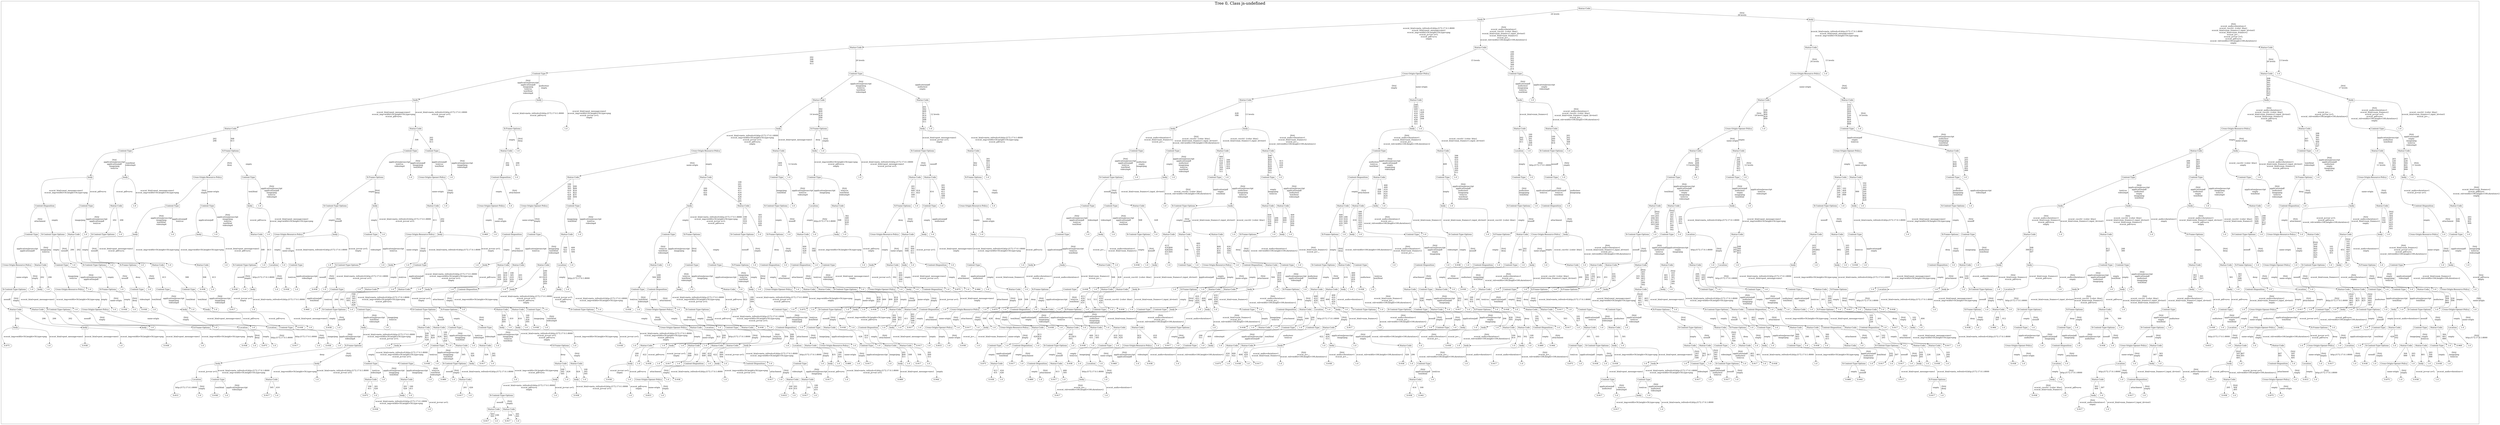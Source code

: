 /*
Generated by:
    http://https://github.com/h2oai/h2o-3/tree/master/h2o-genmodel/src/main/java/hex/genmodel/tools/PrintMojo.java
*/

/*
On a mac:

$ brew install graphviz
$ dot -Tpng file.gv -o file.png
$ open file.png
*/

digraph G {

subgraph cluster_0 {
/* Nodes */

/* Level 0 */
{
"SG_0_Node_0" [shape=box, fontsize=20, label="Status-Code"]
}

/* Level 1 */
{
"SG_0_Node_1" [shape=box, fontsize=20, label="body"]
"SG_0_Node_2" [shape=box, fontsize=20, label="body"]
}

/* Level 2 */
{
"SG_0_Node_3" [shape=box, fontsize=20, label="Status-Code"]
"SG_0_Node_4" [shape=box, fontsize=20, label="Status-Code"]
"SG_0_Node_5" [shape=box, fontsize=20, label="Status-Code"]
"SG_0_Node_6" [shape=box, fontsize=20, label="Status-Code"]
}

/* Level 3 */
{
"SG_0_Node_7" [shape=box, fontsize=20, label="Content-Type"]
"SG_0_Node_8" [shape=box, fontsize=20, label="Content-Type"]
"SG_0_Node_9" [shape=box, fontsize=20, label="Cross-Origin-Opener-Policy"]
"SG_0_Node_10" [shape=box, fontsize=20, label="Content-Type"]
"SG_0_Node_11" [shape=box, fontsize=20, label="Cross-Origin-Resource-Policy"]
"SG_0_Node_742" [fontsize=20, label="1.0"]
"SG_0_Node_12" [shape=box, fontsize=20, label="Status-Code"]
"SG_0_Node_743" [fontsize=20, label="1.0"]
}

/* Level 4 */
{
"SG_0_Node_13" [shape=box, fontsize=20, label="body"]
"SG_0_Node_14" [shape=box, fontsize=20, label="body"]
"SG_0_Node_15" [shape=box, fontsize=20, label="Status-Code"]
"SG_0_Node_16" [shape=box, fontsize=20, label="Status-Code"]
"SG_0_Node_17" [shape=box, fontsize=20, label="Status-Code"]
"SG_0_Node_18" [shape=box, fontsize=20, label="Status-Code"]
"SG_0_Node_19" [shape=box, fontsize=20, label="body"]
"SG_0_Node_744" [fontsize=20, label="1.0"]
"SG_0_Node_20" [shape=box, fontsize=20, label="Status-Code"]
"SG_0_Node_21" [shape=box, fontsize=20, label="Status-Code"]
"SG_0_Node_22" [shape=box, fontsize=20, label="body"]
"SG_0_Node_23" [shape=box, fontsize=20, label="body"]
}

/* Level 5 */
{
"SG_0_Node_24" [shape=box, fontsize=20, label="Status-Code"]
"SG_0_Node_25" [shape=box, fontsize=20, label="Status-Code"]
"SG_0_Node_26" [shape=box, fontsize=20, label="X-Frame-Options"]
"SG_0_Node_745" [fontsize=20, label="1.0"]
"SG_0_Node_27" [shape=box, fontsize=20, label="body"]
"SG_0_Node_28" [shape=box, fontsize=20, label="X-Frame-Options"]
"SG_0_Node_29" [shape=box, fontsize=20, label="body"]
"SG_0_Node_746" [fontsize=20, label="1.0"]
"SG_0_Node_30" [shape=box, fontsize=20, label="body"]
"SG_0_Node_31" [shape=box, fontsize=20, label="body"]
"SG_0_Node_32" [shape=box, fontsize=20, label="body"]
"SG_0_Node_747" [fontsize=20, label="1.0"]
"SG_0_Node_33" [shape=box, fontsize=20, label="Status-Code"]
"SG_0_Node_34" [shape=box, fontsize=20, label="Status-Code"]
"SG_0_Node_35" [shape=box, fontsize=20, label="Cross-Origin-Opener-Policy"]
"SG_0_Node_748" [fontsize=20, label="1.0"]
"SG_0_Node_36" [shape=box, fontsize=20, label="Content-Type"]
"SG_0_Node_749" [fontsize=20, label="1.0"]
"SG_0_Node_37" [shape=box, fontsize=20, label="Cross-Origin-Resource-Policy"]
"SG_0_Node_38" [shape=box, fontsize=20, label="Status-Code"]
"SG_0_Node_39" [shape=box, fontsize=20, label="Content-Type"]
"SG_0_Node_750" [fontsize=20, label="1.0"]
}

/* Level 6 */
{
"SG_0_Node_40" [shape=box, fontsize=20, label="Content-Type"]
"SG_0_Node_41" [shape=box, fontsize=20, label="X-Frame-Options"]
"SG_0_Node_42" [shape=box, fontsize=20, label="Content-Type"]
"SG_0_Node_43" [shape=box, fontsize=20, label="Content-Type"]
"SG_0_Node_44" [shape=box, fontsize=20, label="Status-Code"]
"SG_0_Node_751" [fontsize=20, label="1.0"]
"SG_0_Node_45" [shape=box, fontsize=20, label="Cross-Origin-Resource-Policy"]
"SG_0_Node_46" [shape=box, fontsize=20, label="Status-Code"]
"SG_0_Node_47" [shape=box, fontsize=20, label="body"]
"SG_0_Node_752" [fontsize=20, label="1.0"]
"SG_0_Node_48" [shape=box, fontsize=20, label="X-Content-Type-Options"]
"SG_0_Node_49" [shape=box, fontsize=20, label="Status-Code"]
"SG_0_Node_50" [shape=box, fontsize=20, label="Content-Type"]
"SG_0_Node_51" [shape=box, fontsize=20, label="Content-Type"]
"SG_0_Node_52" [shape=box, fontsize=20, label="Status-Code"]
"SG_0_Node_53" [shape=box, fontsize=20, label="Status-Code"]
"SG_0_Node_54" [shape=box, fontsize=20, label="Content-Type"]
"SG_0_Node_55" [shape=box, fontsize=20, label="Status-Code"]
"SG_0_Node_56" [shape=box, fontsize=20, label="Location"]
"SG_0_Node_753" [fontsize=20, label="1.0"]
"SG_0_Node_57" [shape=box, fontsize=20, label="X-Content-Type-Options"]
"SG_0_Node_754" [fontsize=20, label="1.0"]
"SG_0_Node_58" [shape=box, fontsize=20, label="Status-Code"]
"SG_0_Node_59" [shape=box, fontsize=20, label="Status-Code"]
"SG_0_Node_60" [shape=box, fontsize=20, label="Cross-Origin-Opener-Policy"]
"SG_0_Node_61" [shape=box, fontsize=20, label="Status-Code"]
"SG_0_Node_62" [shape=box, fontsize=20, label="Status-Code"]
"SG_0_Node_63" [shape=box, fontsize=20, label="body"]
"SG_0_Node_64" [shape=box, fontsize=20, label="Content-Type"]
"SG_0_Node_755" [fontsize=20, label="1.0"]
"SG_0_Node_65" [shape=box, fontsize=20, label="Status-Code"]
"SG_0_Node_66" [shape=box, fontsize=20, label="Status-Code"]
}

/* Level 7 */
{
"SG_0_Node_67" [shape=box, fontsize=20, label="body"]
"SG_0_Node_68" [shape=box, fontsize=20, label="body"]
"SG_0_Node_69" [shape=box, fontsize=20, label="Cross-Origin-Resource-Policy"]
"SG_0_Node_70" [shape=box, fontsize=20, label="Content-Type"]
"SG_0_Node_71" [shape=box, fontsize=20, label="X-Frame-Options"]
"SG_0_Node_756" [fontsize=20, label="1.0"]
"SG_0_Node_72" [shape=box, fontsize=20, label="Cross-Origin-Opener-Policy"]
"SG_0_Node_757" [fontsize=20, label="1.0"]
"SG_0_Node_73" [shape=box, fontsize=20, label="Content-Disposition"]
"SG_0_Node_758" [fontsize=20, label="1.0"]
"SG_0_Node_74" [shape=box, fontsize=20, label="Status-Code"]
"SG_0_Node_75" [shape=box, fontsize=20, label="Status-Code"]
"SG_0_Node_76" [shape=box, fontsize=20, label="Content-Type"]
"SG_0_Node_759" [fontsize=20, label="1.0"]
"SG_0_Node_77" [shape=box, fontsize=20, label="Content-Type"]
"SG_0_Node_760" [fontsize=20, label="1.0"]
"SG_0_Node_78" [shape=box, fontsize=20, label="Status-Code"]
"SG_0_Node_79" [shape=box, fontsize=20, label="Status-Code"]
"SG_0_Node_80" [shape=box, fontsize=20, label="X-Frame-Options"]
"SG_0_Node_761" [fontsize=20, label="1.0"]
"SG_0_Node_81" [shape=box, fontsize=20, label="X-Content-Type-Options"]
"SG_0_Node_762" [fontsize=20, label="1.0"]
"SG_0_Node_82" [shape=box, fontsize=20, label="body"]
"SG_0_Node_763" [fontsize=20, label="1.0"]
"SG_0_Node_83" [shape=box, fontsize=20, label="Content-Type"]
"SG_0_Node_764" [fontsize=20, label="1.0"]
"SG_0_Node_84" [shape=box, fontsize=20, label="Content-Type"]
"SG_0_Node_765" [fontsize=20, label="1.0"]
"SG_0_Node_85" [shape=box, fontsize=20, label="Content-Disposition"]
"SG_0_Node_86" [shape=box, fontsize=20, label="Status-Code"]
"SG_0_Node_87" [shape=box, fontsize=20, label="Content-Type"]
"SG_0_Node_766" [fontsize=20, label="1.0"]
"SG_0_Node_88" [shape=box, fontsize=20, label="Content-Type"]
"SG_0_Node_767" [fontsize=20, label="1.0"]
"SG_0_Node_89" [shape=box, fontsize=20, label="Content-Type"]
"SG_0_Node_768" [fontsize=20, label="1.0"]
"SG_0_Node_90" [shape=box, fontsize=20, label="Content-Type"]
"SG_0_Node_769" [fontsize=20, label="1.0"]
"SG_0_Node_91" [shape=box, fontsize=20, label="Content-Type"]
"SG_0_Node_770" [fontsize=20, label="1.0"]
"SG_0_Node_92" [shape=box, fontsize=20, label="Status-Code"]
"SG_0_Node_93" [shape=box, fontsize=20, label="Status-Code"]
"SG_0_Node_94" [shape=box, fontsize=20, label="Content-Type"]
"SG_0_Node_771" [fontsize=20, label="1.0"]
"SG_0_Node_95" [shape=box, fontsize=20, label="Content-Type"]
"SG_0_Node_96" [shape=box, fontsize=20, label="Content-Type"]
"SG_0_Node_97" [shape=box, fontsize=20, label="Content-Type"]
"SG_0_Node_772" [fontsize=20, label="1.0"]
"SG_0_Node_98" [shape=box, fontsize=20, label="X-Frame-Options"]
"SG_0_Node_773" [fontsize=20, label="1.0"]
"SG_0_Node_99" [shape=box, fontsize=20, label="Cross-Origin-Resource-Policy"]
"SG_0_Node_774" [fontsize=20, label="1.0"]
"SG_0_Node_100" [shape=box, fontsize=20, label="body"]
"SG_0_Node_775" [fontsize=20, label="1.0"]
}

/* Level 8 */
{
"SG_0_Node_101" [shape=box, fontsize=20, label="Content-Disposition"]
"SG_0_Node_102" [shape=box, fontsize=20, label="Content-Type"]
"SG_0_Node_103" [shape=box, fontsize=20, label="Status-Code"]
"SG_0_Node_776" [fontsize=20, label="1.0"]
"SG_0_Node_104" [shape=box, fontsize=20, label="Content-Type"]
"SG_0_Node_105" [shape=box, fontsize=20, label="Content-Type"]
"SG_0_Node_106" [shape=box, fontsize=20, label="body"]
"SG_0_Node_777" [fontsize=20, label="1.0"]
"SG_0_Node_107" [shape=box, fontsize=20, label="X-Content-Type-Options"]
"SG_0_Node_108" [shape=box, fontsize=20, label="body"]
"SG_0_Node_109" [shape=box, fontsize=20, label="Status-Code"]
"SG_0_Node_778" [fontsize=20, label="1.0"]
"SG_0_Node_110" [shape=box, fontsize=20, label="Cross-Origin-Opener-Policy"]
"SG_0_Node_779" [fontsize=20, label="1.0"]
"SG_0_Node_111" [shape=box, fontsize=20, label="Cross-Origin-Opener-Policy"]
"SG_0_Node_112" [shape=box, fontsize=20, label="Content-Type"]
"SG_0_Node_113" [shape=box, fontsize=20, label="body"]
"SG_0_Node_114" [shape=box, fontsize=20, label="Status-Code"]
"SG_0_Node_115" [shape=box, fontsize=20, label="X-Content-Type-Options"]
"SG_0_Node_780" [fontsize=20, label="1.0"]
"SG_0_Node_116" [shape=box, fontsize=20, label="Location"]
"SG_0_Node_117" [shape=box, fontsize=20, label="Status-Code"]
"SG_0_Node_118" [shape=box, fontsize=20, label="X-Frame-Options"]
"SG_0_Node_781" [fontsize=20, label="1.0"]
"SG_0_Node_119" [shape=box, fontsize=20, label="Content-Type"]
"SG_0_Node_782" [fontsize=20, label="1.0"]
"SG_0_Node_120" [shape=box, fontsize=20, label="Cross-Origin-Resource-Policy"]
"SG_0_Node_783" [fontsize=20, label="1.0"]
"SG_0_Node_121" [shape=box, fontsize=20, label="Content-Type"]
"SG_0_Node_122" [shape=box, fontsize=20, label="Content-Type"]
"SG_0_Node_123" [shape=box, fontsize=20, label="Status-Code"]
"SG_0_Node_784" [fontsize=20, label="1.0"]
"SG_0_Node_124" [shape=box, fontsize=20, label="X-Content-Type-Options"]
"SG_0_Node_125" [shape=box, fontsize=20, label="body"]
"SG_0_Node_126" [shape=box, fontsize=20, label="Status-Code"]
"SG_0_Node_127" [shape=box, fontsize=20, label="Status-Code"]
"SG_0_Node_128" [shape=box, fontsize=20, label="Status-Code"]
"SG_0_Node_129" [shape=box, fontsize=20, label="Status-Code"]
"SG_0_Node_130" [shape=box, fontsize=20, label="body"]
"SG_0_Node_785" [fontsize=20, label="1.0"]
"SG_0_Node_131" [shape=box, fontsize=20, label="body"]
"SG_0_Node_786" [fontsize=20, label="1.0"]
"SG_0_Node_132" [shape=box, fontsize=20, label="X-Content-Type-Options"]
"SG_0_Node_787" [fontsize=20, label="1.0"]
"SG_0_Node_133" [shape=box, fontsize=20, label="Content-Disposition"]
"SG_0_Node_788" [fontsize=20, label="1.0"]
"SG_0_Node_134" [shape=box, fontsize=20, label="Status-Code"]
"SG_0_Node_135" [shape=box, fontsize=20, label="Status-Code"]
"SG_0_Node_136" [shape=box, fontsize=20, label="body"]
"SG_0_Node_789" [fontsize=20, label="1.0"]
"SG_0_Node_137" [shape=box, fontsize=20, label="X-Content-Type-Options"]
"SG_0_Node_790" [fontsize=20, label="1.0"]
"SG_0_Node_138" [shape=box, fontsize=20, label="body"]
"SG_0_Node_791" [fontsize=20, label="1.0"]
"SG_0_Node_139" [shape=box, fontsize=20, label="X-Content-Type-Options"]
"SG_0_Node_792" [fontsize=20, label="1.0"]
"SG_0_Node_140" [shape=box, fontsize=20, label="body"]
"SG_0_Node_141" [shape=box, fontsize=20, label="body"]
"SG_0_Node_142" [shape=box, fontsize=20, label="body"]
"SG_0_Node_793" [fontsize=20, label="1.0"]
"SG_0_Node_143" [shape=box, fontsize=20, label="Status-Code"]
"SG_0_Node_794" [fontsize=20, label="1.0"]
"SG_0_Node_144" [shape=box, fontsize=20, label="Content-Disposition"]
"SG_0_Node_795" [fontsize=20, label="1.0"]
"SG_0_Node_145" [shape=box, fontsize=20, label="body"]
"SG_0_Node_146" [shape=box, fontsize=20, label="Status-Code"]
"SG_0_Node_147" [shape=box, fontsize=20, label="Content-Disposition"]
"SG_0_Node_148" [shape=box, fontsize=20, label="Status-Code"]
}

/* Level 9 */
{
"SG_0_Node_149" [shape=box, fontsize=20, label="Content-Type"]
"SG_0_Node_150" [shape=box, fontsize=20, label="X-Content-Type-Options"]
"SG_0_Node_151" [shape=box, fontsize=20, label="Status-Code"]
"SG_0_Node_796" [fontsize=20, label="1.0"]
"SG_0_Node_152" [shape=box, fontsize=20, label="X-Content-Type-Options"]
"SG_0_Node_797" [fontsize=20, label="1.0"]
"SG_0_Node_153" [shape=box, fontsize=20, label="body"]
"SG_0_Node_798" [fontsize=20, label="1.0"]
"SG_0_Node_154" [shape=box, fontsize=20, label="body"]
"SG_0_Node_799" [fontsize=20, label="1.0"]
"SG_0_Node_155" [shape=box, fontsize=20, label="Status-Code"]
"SG_0_Node_800" [fontsize=20, label="1.0"]
"SG_0_Node_156" [shape=box, fontsize=20, label="Cross-Origin-Resource-Policy"]
"SG_0_Node_157" [shape=box, fontsize=20, label="body"]
"SG_0_Node_158" [shape=box, fontsize=20, label="Content-Type"]
"SG_0_Node_801" [fontsize=20, label="1.0"]
"SG_0_Node_159" [shape=box, fontsize=20, label="Cross-Origin-Resource-Policy"]
"SG_0_Node_160" [shape=box, fontsize=20, label="body"]
"SG_0_Node_802" [fontsize=20, label="0.969"]
"SG_0_Node_803" [fontsize=20, label="1.0"]
"SG_0_Node_162" [shape=box, fontsize=20, label="Content-Disposition"]
"SG_0_Node_163" [shape=box, fontsize=20, label="Content-Type"]
"SG_0_Node_164" [shape=box, fontsize=20, label="Status-Code"]
"SG_0_Node_804" [fontsize=20, label="1.0"]
"SG_0_Node_165" [shape=box, fontsize=20, label="Content-Type"]
"SG_0_Node_166" [shape=box, fontsize=20, label="X-Frame-Options"]
"SG_0_Node_167" [shape=box, fontsize=20, label="X-Content-Type-Options"]
"SG_0_Node_805" [fontsize=20, label="1.0"]
"SG_0_Node_168" [shape=box, fontsize=20, label="X-Frame-Options"]
"SG_0_Node_806" [fontsize=20, label="1.0"]
"SG_0_Node_169" [shape=box, fontsize=20, label="Status-Code"]
"SG_0_Node_807" [fontsize=20, label="1.0"]
"SG_0_Node_170" [shape=box, fontsize=20, label="body"]
"SG_0_Node_808" [fontsize=20, label="1.0"]
"SG_0_Node_171" [shape=box, fontsize=20, label="Cross-Origin-Resource-Policy"]
"SG_0_Node_172" [shape=box, fontsize=20, label="Status-Code"]
"SG_0_Node_173" [shape=box, fontsize=20, label="body"]
"SG_0_Node_809" [fontsize=20, label="1.0"]
"SG_0_Node_174" [shape=box, fontsize=20, label="body"]
"SG_0_Node_810" [fontsize=20, label="1.0"]
"SG_0_Node_175" [shape=box, fontsize=20, label="Content-Type"]
"SG_0_Node_811" [fontsize=20, label="1.0"]
"SG_0_Node_176" [shape=box, fontsize=20, label="body"]
"SG_0_Node_812" [fontsize=20, label="1.0"]
"SG_0_Node_177" [shape=box, fontsize=20, label="X-Content-Type-Options"]
"SG_0_Node_813" [fontsize=20, label="1.0"]
"SG_0_Node_178" [shape=box, fontsize=20, label="Status-Code"]
"SG_0_Node_179" [shape=box, fontsize=20, label="Status-Code"]
"SG_0_Node_180" [shape=box, fontsize=20, label="Status-Code"]
"SG_0_Node_814" [fontsize=20, label="1.0"]
"SG_0_Node_181" [shape=box, fontsize=20, label="X-Frame-Options"]
"SG_0_Node_815" [fontsize=20, label="1.0"]
"SG_0_Node_182" [shape=box, fontsize=20, label="body"]
"SG_0_Node_816" [fontsize=20, label="1.0"]
"SG_0_Node_183" [shape=box, fontsize=20, label="X-Frame-Options"]
"SG_0_Node_817" [fontsize=20, label="1.0"]
"SG_0_Node_184" [shape=box, fontsize=20, label="body"]
"SG_0_Node_818" [fontsize=20, label="1.0"]
"SG_0_Node_185" [shape=box, fontsize=20, label="Content-Type"]
"SG_0_Node_819" [fontsize=20, label="1.0"]
"SG_0_Node_186" [shape=box, fontsize=20, label="X-Content-Type-Options"]
"SG_0_Node_820" [fontsize=20, label="1.0"]
"SG_0_Node_187" [shape=box, fontsize=20, label="X-Frame-Options"]
"SG_0_Node_188" [shape=box, fontsize=20, label="Status-Code"]
"SG_0_Node_189" [shape=box, fontsize=20, label="Cross-Origin-Resource-Policy"]
"SG_0_Node_190" [shape=box, fontsize=20, label="body"]
"SG_0_Node_191" [shape=box, fontsize=20, label="X-Content-Type-Options"]
"SG_0_Node_821" [fontsize=20, label="1.0"]
"SG_0_Node_192" [shape=box, fontsize=20, label="Content-Type"]
"SG_0_Node_822" [fontsize=20, label="1.0"]
"SG_0_Node_193" [shape=box, fontsize=20, label="Location"]
"SG_0_Node_194" [shape=box, fontsize=20, label="Status-Code"]
"SG_0_Node_195" [shape=box, fontsize=20, label="Status-Code"]
"SG_0_Node_196" [shape=box, fontsize=20, label="Status-Code"]
"SG_0_Node_197" [shape=box, fontsize=20, label="Content-Type"]
"SG_0_Node_823" [fontsize=20, label="1.0"]
"SG_0_Node_198" [shape=box, fontsize=20, label="X-Frame-Options"]
"SG_0_Node_199" [shape=box, fontsize=20, label="Content-Type"]
"SG_0_Node_200" [shape=box, fontsize=20, label="Status-Code"]
"SG_0_Node_824" [fontsize=20, label="1.0"]
"SG_0_Node_201" [shape=box, fontsize=20, label="Status-Code"]
"SG_0_Node_825" [fontsize=20, label="1.0"]
"SG_0_Node_202" [shape=box, fontsize=20, label="X-Frame-Options"]
"SG_0_Node_826" [fontsize=20, label="1.0"]
"SG_0_Node_203" [shape=box, fontsize=20, label="X-Content-Type-Options"]
"SG_0_Node_827" [fontsize=20, label="1.0"]
"SG_0_Node_204" [shape=box, fontsize=20, label="Cross-Origin-Resource-Policy"]
"SG_0_Node_828" [fontsize=20, label="1.0"]
"SG_0_Node_205" [shape=box, fontsize=20, label="Status-Code"]
"SG_0_Node_206" [shape=box, fontsize=20, label="Status-Code"]
"SG_0_Node_207" [shape=box, fontsize=20, label="body"]
"SG_0_Node_829" [fontsize=20, label="1.0"]
"SG_0_Node_208" [shape=box, fontsize=20, label="Cross-Origin-Resource-Policy"]
"SG_0_Node_830" [fontsize=20, label="1.0"]
"SG_0_Node_209" [shape=box, fontsize=20, label="Content-Type"]
"SG_0_Node_831" [fontsize=20, label="1.0"]
}

/* Level 10 */
{
"SG_0_Node_210" [shape=box, fontsize=20, label="Cross-Origin-Resource-Policy"]
"SG_0_Node_211" [shape=box, fontsize=20, label="Status-Code"]
"SG_0_Node_212" [shape=box, fontsize=20, label="Content-Type"]
"SG_0_Node_832" [fontsize=20, label="1.0"]
"SG_0_Node_213" [shape=box, fontsize=20, label="X-Content-Type-Options"]
"SG_0_Node_833" [fontsize=20, label="1.0"]
"SG_0_Node_214" [shape=box, fontsize=20, label="X-Frame-Options"]
"SG_0_Node_834" [fontsize=20, label="1.0"]
"SG_0_Node_215" [shape=box, fontsize=20, label="Status-Code"]
"SG_0_Node_835" [fontsize=20, label="1.0"]
"SG_0_Node_216" [shape=box, fontsize=20, label="Status-Code"]
"SG_0_Node_836" [fontsize=20, label="1.0"]
"SG_0_Node_217" [shape=box, fontsize=20, label="X-Content-Type-Options"]
"SG_0_Node_837" [fontsize=20, label="1.0"]
"SG_0_Node_218" [shape=box, fontsize=20, label="Location"]
"SG_0_Node_838" [fontsize=20, label="1.0"]
"SG_0_Node_219" [shape=box, fontsize=20, label="Content-Type"]
"SG_0_Node_839" [fontsize=20, label="1.0"]
"SG_0_Node_220" [shape=box, fontsize=20, label="X-Content-Type-Options"]
"SG_0_Node_840" [fontsize=20, label="1.0"]
"SG_0_Node_221" [shape=box, fontsize=20, label="body"]
"SG_0_Node_841" [fontsize=20, label="1.0"]
"SG_0_Node_222" [shape=box, fontsize=20, label="Content-Type"]
"SG_0_Node_842" [fontsize=20, label="1.0"]
"SG_0_Node_223" [shape=box, fontsize=20, label="body"]
"SG_0_Node_224" [shape=box, fontsize=20, label="Status-Code"]
"SG_0_Node_225" [shape=box, fontsize=20, label="Status-Code"]
"SG_0_Node_226" [shape=box, fontsize=20, label="Status-Code"]
"SG_0_Node_227" [shape=box, fontsize=20, label="Location"]
"SG_0_Node_843" [fontsize=20, label="1.0"]
"SG_0_Node_228" [shape=box, fontsize=20, label="Status-Code"]
"SG_0_Node_844" [fontsize=20, label="1.0"]
"SG_0_Node_229" [shape=box, fontsize=20, label="Content-Type"]
"SG_0_Node_230" [shape=box, fontsize=20, label="Content-Type"]
"SG_0_Node_231" [shape=box, fontsize=20, label="X-Frame-Options"]
"SG_0_Node_845" [fontsize=20, label="1.0"]
"SG_0_Node_232" [shape=box, fontsize=20, label="Content-Disposition"]
"SG_0_Node_846" [fontsize=20, label="1.0"]
"SG_0_Node_233" [shape=box, fontsize=20, label="Content-Disposition"]
"SG_0_Node_847" [fontsize=20, label="1.0"]
"SG_0_Node_234" [shape=box, fontsize=20, label="Content-Type"]
"SG_0_Node_848" [fontsize=20, label="1.0"]
"SG_0_Node_235" [shape=box, fontsize=20, label="body"]
"SG_0_Node_236" [shape=box, fontsize=20, label="Status-Code"]
"SG_0_Node_237" [shape=box, fontsize=20, label="body"]
"SG_0_Node_849" [fontsize=20, label="1.0"]
"SG_0_Node_238" [shape=box, fontsize=20, label="Content-Disposition"]
"SG_0_Node_850" [fontsize=20, label="1.0"]
"SG_0_Node_239" [shape=box, fontsize=20, label="Content-Type"]
"SG_0_Node_851" [fontsize=20, label="1.0"]
"SG_0_Node_240" [shape=box, fontsize=20, label="body"]
"SG_0_Node_241" [shape=box, fontsize=20, label="body"]
"SG_0_Node_242" [shape=box, fontsize=20, label="Status-Code"]
"SG_0_Node_852" [fontsize=20, label="1.0"]
"SG_0_Node_853" [fontsize=20, label="0.938"]
"SG_0_Node_854" [fontsize=20, label="1.0"]
"SG_0_Node_244" [shape=box, fontsize=20, label="body"]
"SG_0_Node_855" [fontsize=20, label="1.0"]
"SG_0_Node_245" [shape=box, fontsize=20, label="Content-Type"]
"SG_0_Node_856" [fontsize=20, label="1.0"]
"SG_0_Node_246" [shape=box, fontsize=20, label="Cross-Origin-Resource-Policy"]
"SG_0_Node_857" [fontsize=20, label="1.0"]
"SG_0_Node_247" [shape=box, fontsize=20, label="Content-Disposition"]
"SG_0_Node_248" [shape=box, fontsize=20, label="Status-Code"]
"SG_0_Node_249" [shape=box, fontsize=20, label="Content-Type"]
"SG_0_Node_858" [fontsize=20, label="1.0"]
"SG_0_Node_250" [shape=box, fontsize=20, label="X-Content-Type-Options"]
"SG_0_Node_251" [shape=box, fontsize=20, label="Status-Code"]
"SG_0_Node_252" [shape=box, fontsize=20, label="Content-Type"]
"SG_0_Node_859" [fontsize=20, label="1.0"]
"SG_0_Node_253" [shape=box, fontsize=20, label="Content-Disposition"]
"SG_0_Node_860" [fontsize=20, label="1.0"]
"SG_0_Node_861" [fontsize=20, label="0.938"]
"SG_0_Node_862" [fontsize=20, label="1.0"]
"SG_0_Node_255" [shape=box, fontsize=20, label="Content-Disposition"]
"SG_0_Node_863" [fontsize=20, label="1.0"]
"SG_0_Node_256" [shape=box, fontsize=20, label="Content-Type"]
"SG_0_Node_864" [fontsize=20, label="1.0"]
"SG_0_Node_257" [shape=box, fontsize=20, label="body"]
"SG_0_Node_865" [fontsize=20, label="1.0"]
"SG_0_Node_258" [shape=box, fontsize=20, label="Status-Code"]
"SG_0_Node_866" [fontsize=20, label="1.0"]
"SG_0_Node_259" [shape=box, fontsize=20, label="Status-Code"]
"SG_0_Node_260" [shape=box, fontsize=20, label="Status-Code"]
"SG_0_Node_261" [shape=box, fontsize=20, label="Status-Code"]
"SG_0_Node_262" [shape=box, fontsize=20, label="Status-Code"]
"SG_0_Node_263" [shape=box, fontsize=20, label="Status-Code"]
"SG_0_Node_867" [fontsize=20, label="1.0"]
"SG_0_Node_264" [shape=box, fontsize=20, label="Location"]
"SG_0_Node_868" [fontsize=20, label="1.0"]
"SG_0_Node_265" [shape=box, fontsize=20, label="body"]
"SG_0_Node_869" [fontsize=20, label="1.0"]
"SG_0_Node_266" [shape=box, fontsize=20, label="body"]
"SG_0_Node_870" [fontsize=20, label="1.0"]
"SG_0_Node_871" [fontsize=20, label="0.938"]
"SG_0_Node_872" [fontsize=20, label="1.0"]
"SG_0_Node_268" [shape=box, fontsize=20, label="Content-Disposition"]
"SG_0_Node_873" [fontsize=20, label="1.0"]
"SG_0_Node_269" [shape=box, fontsize=20, label="Status-Code"]
"SG_0_Node_874" [fontsize=20, label="1.0"]
"SG_0_Node_270" [shape=box, fontsize=20, label="body"]
"SG_0_Node_271" [shape=box, fontsize=20, label="body"]
"SG_0_Node_272" [shape=box, fontsize=20, label="Content-Type"]
"SG_0_Node_273" [shape=box, fontsize=20, label="Content-Type"]
"SG_0_Node_274" [shape=box, fontsize=20, label="Status-Code"]
"SG_0_Node_275" [shape=box, fontsize=20, label="Status-Code"]
"SG_0_Node_276" [shape=box, fontsize=20, label="X-Frame-Options"]
"SG_0_Node_875" [fontsize=20, label="1.0"]
"SG_0_Node_277" [shape=box, fontsize=20, label="Cross-Origin-Opener-Policy"]
"SG_0_Node_876" [fontsize=20, label="1.0"]
"SG_0_Node_278" [shape=box, fontsize=20, label="X-Content-Type-Options"]
"SG_0_Node_877" [fontsize=20, label="1.0"]
"SG_0_Node_279" [shape=box, fontsize=20, label="body"]
"SG_0_Node_878" [fontsize=20, label="1.0"]
"SG_0_Node_280" [shape=box, fontsize=20, label="X-Frame-Options"]
"SG_0_Node_879" [fontsize=20, label="1.0"]
"SG_0_Node_281" [shape=box, fontsize=20, label="Content-Type"]
"SG_0_Node_880" [fontsize=20, label="1.0"]
"SG_0_Node_282" [shape=box, fontsize=20, label="body"]
"SG_0_Node_881" [fontsize=20, label="1.0"]
}

/* Level 11 */
{
"SG_0_Node_283" [shape=box, fontsize=20, label="X-Content-Type-Options"]
"SG_0_Node_882" [fontsize=20, label="1.0"]
"SG_0_Node_284" [shape=box, fontsize=20, label="body"]
"SG_0_Node_883" [fontsize=20, label="1.0"]
"SG_0_Node_285" [shape=box, fontsize=20, label="Cross-Origin-Resource-Policy"]
"SG_0_Node_884" [fontsize=20, label="1.0"]
"SG_0_Node_286" [shape=box, fontsize=20, label="X-Frame-Options"]
"SG_0_Node_885" [fontsize=20, label="1.0"]
"SG_0_Node_287" [shape=box, fontsize=20, label="Content-Type"]
"SG_0_Node_886" [fontsize=20, label="1.0"]
"SG_0_Node_288" [shape=box, fontsize=20, label="Content-Type"]
"SG_0_Node_289" [shape=box, fontsize=20, label="Content-Type"]
"SG_0_Node_887" [fontsize=20, label="0.938"]
"SG_0_Node_888" [fontsize=20, label="1.0"]
"SG_0_Node_889" [fontsize=20, label="0.938"]
"SG_0_Node_890" [fontsize=20, label="1.0"]
"SG_0_Node_292" [shape=box, fontsize=20, label="body"]
"SG_0_Node_891" [fontsize=20, label="1.0"]
"SG_0_Node_892" [fontsize=20, label="0.938"]
"SG_0_Node_893" [fontsize=20, label="1.0"]
"SG_0_Node_894" [fontsize=20, label="0.938"]
"SG_0_Node_895" [fontsize=20, label="1.0"]
"SG_0_Node_295" [shape=box, fontsize=20, label="Content-Type"]
"SG_0_Node_896" [fontsize=20, label="1.0"]
"SG_0_Node_296" [shape=box, fontsize=20, label="Status-Code"]
"SG_0_Node_897" [fontsize=20, label="1.0"]
"SG_0_Node_297" [shape=box, fontsize=20, label="Status-Code"]
"SG_0_Node_898" [fontsize=20, label="1.0"]
"SG_0_Node_298" [shape=box, fontsize=20, label="body"]
"SG_0_Node_899" [fontsize=20, label="1.0"]
"SG_0_Node_299" [shape=box, fontsize=20, label="Content-Disposition"]
"SG_0_Node_900" [fontsize=20, label="1.0"]
"SG_0_Node_300" [shape=box, fontsize=20, label="body"]
"SG_0_Node_901" [fontsize=20, label="1.0"]
"SG_0_Node_301" [shape=box, fontsize=20, label="body"]
"SG_0_Node_902" [fontsize=20, label="1.0"]
"SG_0_Node_302" [shape=box, fontsize=20, label="Content-Type"]
"SG_0_Node_303" [shape=box, fontsize=20, label="Content-Disposition"]
"SG_0_Node_304" [shape=box, fontsize=20, label="body"]
"SG_0_Node_903" [fontsize=20, label="1.0"]
"SG_0_Node_305" [shape=box, fontsize=20, label="Status-Code"]
"SG_0_Node_904" [fontsize=20, label="1.0"]
"SG_0_Node_306" [shape=box, fontsize=20, label="body"]
"SG_0_Node_905" [fontsize=20, label="1.0"]
"SG_0_Node_307" [shape=box, fontsize=20, label="Cross-Origin-Opener-Policy"]
"SG_0_Node_906" [fontsize=20, label="1.0"]
"SG_0_Node_308" [shape=box, fontsize=20, label="Status-Code"]
"SG_0_Node_309" [shape=box, fontsize=20, label="Status-Code"]
"SG_0_Node_310" [shape=box, fontsize=20, label="X-Content-Type-Options"]
"SG_0_Node_907" [fontsize=20, label="1.0"]
"SG_0_Node_311" [shape=box, fontsize=20, label="Cross-Origin-Opener-Policy"]
"SG_0_Node_908" [fontsize=20, label="1.0"]
"SG_0_Node_312" [shape=box, fontsize=20, label="body"]
"SG_0_Node_909" [fontsize=20, label="1.0"]
"SG_0_Node_313" [shape=box, fontsize=20, label="Content-Disposition"]
"SG_0_Node_910" [fontsize=20, label="1.0"]
"SG_0_Node_911" [fontsize=20, label="0.875"]
"SG_0_Node_912" [fontsize=20, label="1.0"]
"SG_0_Node_913" [fontsize=20, label="0.984"]
"SG_0_Node_914" [fontsize=20, label="1.0"]
"SG_0_Node_316" [shape=box, fontsize=20, label="Status-Code"]
"SG_0_Node_915" [fontsize=20, label="1.0"]
"SG_0_Node_317" [shape=box, fontsize=20, label="X-Frame-Options"]
"SG_0_Node_318" [shape=box, fontsize=20, label="Content-Type"]
"SG_0_Node_916" [fontsize=20, label="0.938"]
"SG_0_Node_917" [fontsize=20, label="1.0"]
"SG_0_Node_320" [shape=box, fontsize=20, label="Status-Code"]
"SG_0_Node_321" [shape=box, fontsize=20, label="Status-Code"]
"SG_0_Node_322" [shape=box, fontsize=20, label="body"]
"SG_0_Node_918" [fontsize=20, label="1.0"]
"SG_0_Node_323" [shape=box, fontsize=20, label="X-Frame-Options"]
"SG_0_Node_919" [fontsize=20, label="1.0"]
"SG_0_Node_324" [shape=box, fontsize=20, label="Status-Code"]
"SG_0_Node_325" [shape=box, fontsize=20, label="Status-Code"]
"SG_0_Node_326" [shape=box, fontsize=20, label="body"]
"SG_0_Node_920" [fontsize=20, label="1.0"]
"SG_0_Node_327" [shape=box, fontsize=20, label="X-Frame-Options"]
"SG_0_Node_921" [fontsize=20, label="1.0"]
"SG_0_Node_328" [shape=box, fontsize=20, label="Status-Code"]
"SG_0_Node_329" [shape=box, fontsize=20, label="Status-Code"]
"SG_0_Node_330" [shape=box, fontsize=20, label="body"]
"SG_0_Node_922" [fontsize=20, label="1.0"]
"SG_0_Node_923" [fontsize=20, label="0.938"]
"SG_0_Node_924" [fontsize=20, label="1.0"]
"SG_0_Node_332" [shape=box, fontsize=20, label="Status-Code"]
"SG_0_Node_333" [shape=box, fontsize=20, label="Content-Type"]
"SG_0_Node_334" [shape=box, fontsize=20, label="Status-Code"]
"SG_0_Node_925" [fontsize=20, label="1.0"]
"SG_0_Node_926" [fontsize=20, label="0.938"]
"SG_0_Node_927" [fontsize=20, label="1.0"]
"SG_0_Node_336" [shape=box, fontsize=20, label="Status-Code"]
"SG_0_Node_928" [fontsize=20, label="1.0"]
"SG_0_Node_337" [shape=box, fontsize=20, label="Content-Type"]
"SG_0_Node_929" [fontsize=20, label="1.0"]
"SG_0_Node_338" [shape=box, fontsize=20, label="X-Frame-Options"]
"SG_0_Node_930" [fontsize=20, label="1.0"]
"SG_0_Node_339" [shape=box, fontsize=20, label="X-Frame-Options"]
"SG_0_Node_931" [fontsize=20, label="1.0"]
"SG_0_Node_340" [shape=box, fontsize=20, label="body"]
"SG_0_Node_341" [shape=box, fontsize=20, label="Status-Code"]
"SG_0_Node_342" [shape=box, fontsize=20, label="body"]
"SG_0_Node_932" [fontsize=20, label="1.0"]
"SG_0_Node_343" [shape=box, fontsize=20, label="Content-Type"]
"SG_0_Node_933" [fontsize=20, label="1.0"]
"SG_0_Node_344" [shape=box, fontsize=20, label="Content-Type"]
"SG_0_Node_934" [fontsize=20, label="1.0"]
"SG_0_Node_345" [shape=box, fontsize=20, label="Content-Type"]
"SG_0_Node_346" [shape=box, fontsize=20, label="Status-Code"]
"SG_0_Node_347" [shape=box, fontsize=20, label="X-Frame-Options"]
"SG_0_Node_935" [fontsize=20, label="1.0"]
"SG_0_Node_348" [shape=box, fontsize=20, label="Location"]
"SG_0_Node_936" [fontsize=20, label="1.0"]
"SG_0_Node_349" [shape=box, fontsize=20, label="body"]
"SG_0_Node_937" [fontsize=20, label="1.0"]
"SG_0_Node_350" [shape=box, fontsize=20, label="X-Content-Type-Options"]
"SG_0_Node_938" [fontsize=20, label="1.0"]
"SG_0_Node_351" [shape=box, fontsize=20, label="Location"]
"SG_0_Node_939" [fontsize=20, label="1.0"]
"SG_0_Node_352" [shape=box, fontsize=20, label="body"]
"SG_0_Node_940" [fontsize=20, label="1.0"]
"SG_0_Node_353" [shape=box, fontsize=20, label="body"]
"SG_0_Node_941" [fontsize=20, label="1.0"]
"SG_0_Node_354" [shape=box, fontsize=20, label="body"]
"SG_0_Node_942" [fontsize=20, label="1.0"]
"SG_0_Node_355" [shape=box, fontsize=20, label="body"]
"SG_0_Node_943" [fontsize=20, label="1.0"]
"SG_0_Node_356" [shape=box, fontsize=20, label="Content-Disposition"]
"SG_0_Node_944" [fontsize=20, label="1.0"]
"SG_0_Node_357" [shape=box, fontsize=20, label="Location"]
"SG_0_Node_945" [fontsize=20, label="1.0"]
"SG_0_Node_358" [shape=box, fontsize=20, label="Status-Code"]
"SG_0_Node_359" [shape=box, fontsize=20, label="Status-Code"]
"SG_0_Node_360" [shape=box, fontsize=20, label="Content-Type"]
"SG_0_Node_946" [fontsize=20, label="1.0"]
"SG_0_Node_361" [shape=box, fontsize=20, label="Content-Type"]
"SG_0_Node_947" [fontsize=20, label="1.0"]
"SG_0_Node_362" [shape=box, fontsize=20, label="Status-Code"]
"SG_0_Node_948" [fontsize=20, label="1.0"]
"SG_0_Node_363" [shape=box, fontsize=20, label="Cross-Origin-Resource-Policy"]
"SG_0_Node_949" [fontsize=20, label="1.0"]
}

/* Level 12 */
{
"SG_0_Node_364" [shape=box, fontsize=20, label="Status-Code"]
"SG_0_Node_365" [shape=box, fontsize=20, label="Status-Code"]
"SG_0_Node_366" [shape=box, fontsize=20, label="X-Content-Type-Options"]
"SG_0_Node_950" [fontsize=20, label="1.0"]
"SG_0_Node_367" [shape=box, fontsize=20, label="Cross-Origin-Opener-Policy"]
"SG_0_Node_951" [fontsize=20, label="1.0"]
"SG_0_Node_952" [fontsize=20, label="0.938"]
"SG_0_Node_953" [fontsize=20, label="1.0"]
"SG_0_Node_954" [fontsize=20, label="0.938"]
"SG_0_Node_955" [fontsize=20, label="1.0"]
"SG_0_Node_370" [shape=box, fontsize=20, label="body"]
"SG_0_Node_956" [fontsize=20, label="1.0"]
"SG_0_Node_371" [shape=box, fontsize=20, label="body"]
"SG_0_Node_957" [fontsize=20, label="1.0"]
"SG_0_Node_958" [fontsize=20, label="0.917"]
"SG_0_Node_959" [fontsize=20, label="1.0"]
"SG_0_Node_960" [fontsize=20, label="0.969"]
"SG_0_Node_961" [fontsize=20, label="1.0"]
"SG_0_Node_374" [shape=box, fontsize=20, label="X-Content-Type-Options"]
"SG_0_Node_962" [fontsize=20, label="1.0"]
"SG_0_Node_375" [shape=box, fontsize=20, label="Content-Type"]
"SG_0_Node_376" [shape=box, fontsize=20, label="X-Content-Type-Options"]
"SG_0_Node_377" [shape=box, fontsize=20, label="X-Frame-Options"]
"SG_0_Node_963" [fontsize=20, label="1.0"]
"SG_0_Node_378" [shape=box, fontsize=20, label="Status-Code"]
"SG_0_Node_379" [shape=box, fontsize=20, label="Status-Code"]
"SG_0_Node_380" [shape=box, fontsize=20, label="Content-Type"]
"SG_0_Node_964" [fontsize=20, label="1.0"]
"SG_0_Node_381" [shape=box, fontsize=20, label="X-Content-Type-Options"]
"SG_0_Node_965" [fontsize=20, label="1.0"]
"SG_0_Node_966" [fontsize=20, label="0.938"]
"SG_0_Node_967" [fontsize=20, label="1.0"]
"SG_0_Node_383" [shape=box, fontsize=20, label="Cross-Origin-Opener-Policy"]
"SG_0_Node_968" [fontsize=20, label="1.0"]
"SG_0_Node_384" [shape=box, fontsize=20, label="X-Content-Type-Options"]
"SG_0_Node_969" [fontsize=20, label="1.0"]
"SG_0_Node_385" [shape=box, fontsize=20, label="body"]
"SG_0_Node_970" [fontsize=20, label="1.0"]
"SG_0_Node_386" [shape=box, fontsize=20, label="Content-Type"]
"SG_0_Node_971" [fontsize=20, label="1.0"]
"SG_0_Node_972" [fontsize=20, label="0.875"]
"SG_0_Node_973" [fontsize=20, label="1.0"]
"SG_0_Node_388" [shape=box, fontsize=20, label="X-Content-Type-Options"]
"SG_0_Node_974" [fontsize=20, label="1.0"]
"SG_0_Node_389" [shape=box, fontsize=20, label="body"]
"SG_0_Node_975" [fontsize=20, label="1.0"]
"SG_0_Node_976" [fontsize=20, label="0.938"]
"SG_0_Node_977" [fontsize=20, label="1.0"]
"SG_0_Node_391" [shape=box, fontsize=20, label="Status-Code"]
"SG_0_Node_392" [shape=box, fontsize=20, label="Status-Code"]
"SG_0_Node_393" [shape=box, fontsize=20, label="Content-Disposition"]
"SG_0_Node_978" [fontsize=20, label="1.0"]
"SG_0_Node_394" [shape=box, fontsize=20, label="Cross-Origin-Resource-Policy"]
"SG_0_Node_979" [fontsize=20, label="1.0"]
"SG_0_Node_980" [fontsize=20, label="0.875"]
"SG_0_Node_981" [fontsize=20, label="1.0"]
"SG_0_Node_396" [shape=box, fontsize=20, label="Content-Disposition"]
"SG_0_Node_982" [fontsize=20, label="1.0"]
"SG_0_Node_397" [shape=box, fontsize=20, label="Status-Code"]
"SG_0_Node_983" [fontsize=20, label="1.0"]
"SG_0_Node_398" [shape=box, fontsize=20, label="X-Frame-Options"]
"SG_0_Node_984" [fontsize=20, label="1.0"]
"SG_0_Node_399" [shape=box, fontsize=20, label="Content-Type"]
"SG_0_Node_985" [fontsize=20, label="1.0"]
"SG_0_Node_986" [fontsize=20, label="0.938"]
"SG_0_Node_987" [fontsize=20, label="1.0"]
"SG_0_Node_401" [shape=box, fontsize=20, label="Content-Type"]
"SG_0_Node_402" [shape=box, fontsize=20, label="Content-Type"]
"SG_0_Node_403" [shape=box, fontsize=20, label="body"]
"SG_0_Node_988" [fontsize=20, label="1.0"]
"SG_0_Node_404" [shape=box, fontsize=20, label="body"]
"SG_0_Node_989" [fontsize=20, label="1.0"]
"SG_0_Node_405" [shape=box, fontsize=20, label="Content-Type"]
"SG_0_Node_990" [fontsize=20, label="1.0"]
"SG_0_Node_406" [shape=box, fontsize=20, label="Content-Disposition"]
"SG_0_Node_407" [shape=box, fontsize=20, label="Status-Code"]
"SG_0_Node_408" [shape=box, fontsize=20, label="Location"]
"SG_0_Node_991" [fontsize=20, label="1.0"]
"SG_0_Node_409" [shape=box, fontsize=20, label="body"]
"SG_0_Node_992" [fontsize=20, label="1.0"]
"SG_0_Node_410" [shape=box, fontsize=20, label="X-Content-Type-Options"]
"SG_0_Node_993" [fontsize=20, label="1.0"]
"SG_0_Node_411" [shape=box, fontsize=20, label="X-Content-Type-Options"]
"SG_0_Node_412" [shape=box, fontsize=20, label="Content-Type"]
"SG_0_Node_413" [shape=box, fontsize=20, label="Status-Code"]
"SG_0_Node_994" [fontsize=20, label="1.0"]
"SG_0_Node_995" [fontsize=20, label="0.917"]
"SG_0_Node_996" [fontsize=20, label="1.0"]
"SG_0_Node_415" [shape=box, fontsize=20, label="X-Frame-Options"]
"SG_0_Node_997" [fontsize=20, label="1.0"]
"SG_0_Node_998" [fontsize=20, label="0.938"]
"SG_0_Node_999" [fontsize=20, label="1.0"]
"SG_0_Node_417" [shape=box, fontsize=20, label="Status-Code"]
"SG_0_Node_418" [shape=box, fontsize=20, label="Status-Code"]
"SG_0_Node_1000" [fontsize=20, label="0.917"]
"SG_0_Node_1001" [fontsize=20, label="1.0"]
"SG_0_Node_420" [shape=box, fontsize=20, label="Content-Type"]
"SG_0_Node_421" [shape=box, fontsize=20, label="Content-Type"]
"SG_0_Node_422" [shape=box, fontsize=20, label="X-Frame-Options"]
"SG_0_Node_1002" [fontsize=20, label="1.0"]
"SG_0_Node_423" [shape=box, fontsize=20, label="X-Content-Type-Options"]
"SG_0_Node_424" [shape=box, fontsize=20, label="Status-Code"]
"SG_0_Node_425" [shape=box, fontsize=20, label="Content-Disposition"]
"SG_0_Node_1003" [fontsize=20, label="1.0"]
"SG_0_Node_426" [shape=box, fontsize=20, label="body"]
"SG_0_Node_1004" [fontsize=20, label="1.0"]
"SG_0_Node_427" [shape=box, fontsize=20, label="Status-Code"]
"SG_0_Node_1005" [fontsize=20, label="1.0"]
"SG_0_Node_428" [shape=box, fontsize=20, label="X-Frame-Options"]
"SG_0_Node_1006" [fontsize=20, label="1.0"]
"SG_0_Node_1007" [fontsize=20, label="0.917"]
"SG_0_Node_1008" [fontsize=20, label="1.0"]
"SG_0_Node_430" [shape=box, fontsize=20, label="Status-Code"]
"SG_0_Node_1009" [fontsize=20, label="1.0"]
"SG_0_Node_1010" [fontsize=20, label="0.938"]
"SG_0_Node_1011" [fontsize=20, label="1.0"]
"SG_0_Node_432" [shape=box, fontsize=20, label="X-Frame-Options"]
"SG_0_Node_1012" [fontsize=20, label="1.0"]
"SG_0_Node_433" [shape=box, fontsize=20, label="Status-Code"]
"SG_0_Node_1013" [fontsize=20, label="1.0"]
"SG_0_Node_434" [shape=box, fontsize=20, label="X-Content-Type-Options"]
"SG_0_Node_435" [shape=box, fontsize=20, label="X-Frame-Options"]
"SG_0_Node_436" [shape=box, fontsize=20, label="Status-Code"]
"SG_0_Node_1014" [fontsize=20, label="1.0"]
"SG_0_Node_437" [shape=box, fontsize=20, label="Content-Type"]
"SG_0_Node_1015" [fontsize=20, label="1.0"]
"SG_0_Node_438" [shape=box, fontsize=20, label="Content-Type"]
"SG_0_Node_1016" [fontsize=20, label="1.0"]
"SG_0_Node_439" [shape=box, fontsize=20, label="Cross-Origin-Opener-Policy"]
"SG_0_Node_1017" [fontsize=20, label="1.0"]
"SG_0_Node_1018" [fontsize=20, label="0.917"]
"SG_0_Node_1019" [fontsize=20, label="1.0"]
"SG_0_Node_441" [shape=box, fontsize=20, label="Content-Type"]
"SG_0_Node_1020" [fontsize=20, label="1.0"]
"SG_0_Node_442" [shape=box, fontsize=20, label="body"]
"SG_0_Node_1021" [fontsize=20, label="1.0"]
"SG_0_Node_443" [shape=box, fontsize=20, label="X-Content-Type-Options"]
"SG_0_Node_1022" [fontsize=20, label="1.0"]
"SG_0_Node_444" [shape=box, fontsize=20, label="body"]
"SG_0_Node_1023" [fontsize=20, label="1.0"]
"SG_0_Node_445" [shape=box, fontsize=20, label="X-Content-Type-Options"]
"SG_0_Node_1024" [fontsize=20, label="1.0"]
"SG_0_Node_446" [shape=box, fontsize=20, label="Cross-Origin-Opener-Policy"]
"SG_0_Node_1025" [fontsize=20, label="1.0"]
}

/* Level 13 */
{
"SG_0_Node_447" [shape=box, fontsize=20, label="body"]
"SG_0_Node_448" [shape=box, fontsize=20, label="body"]
"SG_0_Node_449" [shape=box, fontsize=20, label="body"]
"SG_0_Node_1026" [fontsize=20, label="1.0"]
"SG_0_Node_450" [shape=box, fontsize=20, label="X-Frame-Options"]
"SG_0_Node_1027" [fontsize=20, label="1.0"]
"SG_0_Node_451" [shape=box, fontsize=20, label="Location"]
"SG_0_Node_1028" [fontsize=20, label="1.0"]
"SG_0_Node_452" [shape=box, fontsize=20, label="Location"]
"SG_0_Node_453" [shape=box, fontsize=20, label="Content-Type"]
"SG_0_Node_1029" [fontsize=20, label="0.938"]
"SG_0_Node_1030" [fontsize=20, label="1.0"]
"SG_0_Node_1031" [fontsize=20, label="0.938"]
"SG_0_Node_1032" [fontsize=20, label="1.0"]
"SG_0_Node_456" [shape=box, fontsize=20, label="body"]
"SG_0_Node_1033" [fontsize=20, label="1.0"]
"SG_0_Node_457" [shape=box, fontsize=20, label="Status-Code"]
"SG_0_Node_458" [shape=box, fontsize=20, label="Status-Code"]
"SG_0_Node_459" [shape=box, fontsize=20, label="Content-Type"]
"SG_0_Node_460" [shape=box, fontsize=20, label="Content-Type"]
"SG_0_Node_461" [shape=box, fontsize=20, label="body"]
"SG_0_Node_1034" [fontsize=20, label="1.0"]
"SG_0_Node_462" [shape=box, fontsize=20, label="body"]
"SG_0_Node_1035" [fontsize=20, label="1.0"]
"SG_0_Node_1036" [fontsize=20, label="0.938"]
"SG_0_Node_1037" [fontsize=20, label="1.0"]
"SG_0_Node_464" [shape=box, fontsize=20, label="Cross-Origin-Opener-Policy"]
"SG_0_Node_465" [shape=box, fontsize=20, label="Status-Code"]
"SG_0_Node_466" [shape=box, fontsize=20, label="Location"]
"SG_0_Node_1038" [fontsize=20, label="1.0"]
"SG_0_Node_467" [shape=box, fontsize=20, label="Content-Type"]
"SG_0_Node_468" [shape=box, fontsize=20, label="Status-Code"]
"SG_0_Node_1039" [fontsize=20, label="0.938"]
"SG_0_Node_1040" [fontsize=20, label="1.0"]
"SG_0_Node_470" [shape=box, fontsize=20, label="Content-Disposition"]
"SG_0_Node_1041" [fontsize=20, label="1.0"]
"SG_0_Node_471" [shape=box, fontsize=20, label="Content-Type"]
"SG_0_Node_472" [shape=box, fontsize=20, label="Status-Code"]
"SG_0_Node_1042" [fontsize=20, label="0.938"]
"SG_0_Node_1043" [fontsize=20, label="1.0"]
"SG_0_Node_474" [shape=box, fontsize=20, label="Content-Disposition"]
"SG_0_Node_1044" [fontsize=20, label="1.0"]
"SG_0_Node_475" [shape=box, fontsize=20, label="body"]
"SG_0_Node_1045" [fontsize=20, label="1.0"]
"SG_0_Node_1046" [fontsize=20, label="0.917"]
"SG_0_Node_1047" [fontsize=20, label="1.0"]
"SG_0_Node_477" [shape=box, fontsize=20, label="Cross-Origin-Opener-Policy"]
"SG_0_Node_1048" [fontsize=20, label="1.0"]
"SG_0_Node_1049" [fontsize=20, label="0.917"]
"SG_0_Node_1050" [fontsize=20, label="1.0"]
"SG_0_Node_479" [shape=box, fontsize=20, label="body"]
"SG_0_Node_1051" [fontsize=20, label="1.0"]
"SG_0_Node_480" [shape=box, fontsize=20, label="Cross-Origin-Resource-Policy"]
"SG_0_Node_481" [shape=box, fontsize=20, label="Status-Code"]
"SG_0_Node_1052" [fontsize=20, label="0.938"]
"SG_0_Node_1053" [fontsize=20, label="1.0"]
"SG_0_Node_483" [shape=box, fontsize=20, label="Status-Code"]
"SG_0_Node_1054" [fontsize=20, label="1.0"]
"SG_0_Node_484" [shape=box, fontsize=20, label="Status-Code"]
"SG_0_Node_1055" [fontsize=20, label="1.0"]
"SG_0_Node_485" [shape=box, fontsize=20, label="Status-Code"]
"SG_0_Node_486" [shape=box, fontsize=20, label="Status-Code"]
"SG_0_Node_487" [shape=box, fontsize=20, label="X-Content-Type-Options"]
"SG_0_Node_1056" [fontsize=20, label="1.0"]
"SG_0_Node_1057" [fontsize=20, label="0.938"]
"SG_0_Node_1058" [fontsize=20, label="1.0"]
"SG_0_Node_489" [shape=box, fontsize=20, label="Status-Code"]
"SG_0_Node_1059" [fontsize=20, label="1.0"]
"SG_0_Node_490" [shape=box, fontsize=20, label="Content-Type"]
"SG_0_Node_1060" [fontsize=20, label="1.0"]
"SG_0_Node_491" [shape=box, fontsize=20, label="Content-Type"]
"SG_0_Node_492" [shape=box, fontsize=20, label="Status-Code"]
"SG_0_Node_1061" [fontsize=20, label="0.917"]
"SG_0_Node_1062" [fontsize=20, label="1.0"]
"SG_0_Node_1063" [fontsize=20, label="0.917"]
"SG_0_Node_1064" [fontsize=20, label="1.0"]
"SG_0_Node_495" [shape=box, fontsize=20, label="Content-Type"]
"SG_0_Node_1065" [fontsize=20, label="1.0"]
"SG_0_Node_496" [shape=box, fontsize=20, label="body"]
"SG_0_Node_1066" [fontsize=20, label="1.0"]
"SG_0_Node_497" [shape=box, fontsize=20, label="body"]
"SG_0_Node_1067" [fontsize=20, label="1.0"]
"SG_0_Node_498" [shape=box, fontsize=20, label="Status-Code"]
"SG_0_Node_499" [shape=box, fontsize=20, label="Status-Code"]
"SG_0_Node_500" [shape=box, fontsize=20, label="Content-Disposition"]
"SG_0_Node_1068" [fontsize=20, label="1.0"]
"SG_0_Node_1069" [fontsize=20, label="0.917"]
"SG_0_Node_1070" [fontsize=20, label="1.0"]
"SG_0_Node_502" [shape=box, fontsize=20, label="Status-Code"]
"SG_0_Node_1071" [fontsize=20, label="1.0"]
"SG_0_Node_503" [shape=box, fontsize=20, label="Status-Code"]
"SG_0_Node_1072" [fontsize=20, label="1.0"]
"SG_0_Node_504" [shape=box, fontsize=20, label="X-Content-Type-Options"]
"SG_0_Node_505" [shape=box, fontsize=20, label="Status-Code"]
"SG_0_Node_506" [shape=box, fontsize=20, label="X-Frame-Options"]
"SG_0_Node_1073" [fontsize=20, label="1.0"]
"SG_0_Node_507" [shape=box, fontsize=20, label="Content-Type"]
"SG_0_Node_1074" [fontsize=20, label="1.0"]
"SG_0_Node_508" [shape=box, fontsize=20, label="Status-Code"]
"SG_0_Node_509" [shape=box, fontsize=20, label="Status-Code"]
"SG_0_Node_510" [shape=box, fontsize=20, label="Content-Disposition"]
"SG_0_Node_511" [shape=box, fontsize=20, label="Status-Code"]
"SG_0_Node_512" [shape=box, fontsize=20, label="Content-Disposition"]
"SG_0_Node_1075" [fontsize=20, label="1.0"]
"SG_0_Node_1076" [fontsize=20, label="0.917"]
"SG_0_Node_1077" [fontsize=20, label="1.0"]
"SG_0_Node_514" [shape=box, fontsize=20, label="body"]
"SG_0_Node_1078" [fontsize=20, label="1.0"]
"SG_0_Node_1079" [fontsize=20, label="0.938"]
"SG_0_Node_1080" [fontsize=20, label="1.0"]
"SG_0_Node_1081" [fontsize=20, label="0.984"]
"SG_0_Node_1082" [fontsize=20, label="1.0"]
"SG_0_Node_517" [shape=box, fontsize=20, label="Content-Type"]
"SG_0_Node_1083" [fontsize=20, label="1.0"]
"SG_0_Node_518" [shape=box, fontsize=20, label="Content-Type"]
"SG_0_Node_1084" [fontsize=20, label="1.0"]
"SG_0_Node_519" [shape=box, fontsize=20, label="X-Content-Type-Options"]
"SG_0_Node_1085" [fontsize=20, label="1.0"]
"SG_0_Node_520" [shape=box, fontsize=20, label="X-Content-Type-Options"]
"SG_0_Node_1086" [fontsize=20, label="1.0"]
"SG_0_Node_1087" [fontsize=20, label="0.938"]
"SG_0_Node_1088" [fontsize=20, label="1.0"]
"SG_0_Node_522" [shape=box, fontsize=20, label="Location"]
"SG_0_Node_1089" [fontsize=20, label="1.0"]
"SG_0_Node_523" [shape=box, fontsize=20, label="Cross-Origin-Opener-Policy"]
"SG_0_Node_524" [shape=box, fontsize=20, label="body"]
"SG_0_Node_525" [shape=box, fontsize=20, label="X-Frame-Options"]
"SG_0_Node_1090" [fontsize=20, label="1.0"]
"SG_0_Node_1091" [fontsize=20, label="0.938"]
"SG_0_Node_1092" [fontsize=20, label="1.0"]
"SG_0_Node_527" [shape=box, fontsize=20, label="Content-Type"]
"SG_0_Node_528" [shape=box, fontsize=20, label="Status-Code"]
"SG_0_Node_529" [shape=box, fontsize=20, label="Content-Type"]
"SG_0_Node_530" [shape=box, fontsize=20, label="Status-Code"]
"SG_0_Node_531" [shape=box, fontsize=20, label="Location"]
"SG_0_Node_1093" [fontsize=20, label="1.0"]
}

/* Level 14 */
{
"SG_0_Node_1094" [fontsize=20, label="0.875"]
"SG_0_Node_1095" [fontsize=20, label="1.0"]
"SG_0_Node_1096" [fontsize=20, label="0.938"]
"SG_0_Node_1097" [fontsize=20, label="1.0"]
"SG_0_Node_1098" [fontsize=20, label="0.938"]
"SG_0_Node_1099" [fontsize=20, label="1.0"]
"SG_0_Node_1100" [fontsize=20, label="0.938"]
"SG_0_Node_1101" [fontsize=20, label="1.0"]
"SG_0_Node_1102" [fontsize=20, label="0.875"]
"SG_0_Node_1103" [fontsize=20, label="1.0"]
"SG_0_Node_1104" [fontsize=20, label="0.917"]
"SG_0_Node_1105" [fontsize=20, label="1.0"]
"SG_0_Node_1106" [fontsize=20, label="0.938"]
"SG_0_Node_1107" [fontsize=20, label="1.0"]
"SG_0_Node_539" [shape=box, fontsize=20, label="X-Frame-Options"]
"SG_0_Node_1108" [fontsize=20, label="1.0"]
"SG_0_Node_540" [shape=box, fontsize=20, label="body"]
"SG_0_Node_1109" [fontsize=20, label="1.0"]
"SG_0_Node_541" [shape=box, fontsize=20, label="Content-Type"]
"SG_0_Node_1110" [fontsize=20, label="1.0"]
"SG_0_Node_542" [shape=box, fontsize=20, label="Status-Code"]
"SG_0_Node_1111" [fontsize=20, label="1.0"]
"SG_0_Node_543" [shape=box, fontsize=20, label="Status-Code"]
"SG_0_Node_1112" [fontsize=20, label="1.0"]
"SG_0_Node_544" [shape=box, fontsize=20, label="X-Frame-Options"]
"SG_0_Node_1113" [fontsize=20, label="1.0"]
"SG_0_Node_1114" [fontsize=20, label="0.938"]
"SG_0_Node_1115" [fontsize=20, label="1.0"]
"SG_0_Node_546" [shape=box, fontsize=20, label="Status-Code"]
"SG_0_Node_1116" [fontsize=20, label="1.0"]
"SG_0_Node_547" [shape=box, fontsize=20, label="body"]
"SG_0_Node_1117" [fontsize=20, label="1.0"]
"SG_0_Node_548" [shape=box, fontsize=20, label="Status-Code"]
"SG_0_Node_1118" [fontsize=20, label="1.0"]
"SG_0_Node_549" [shape=box, fontsize=20, label="Status-Code"]
"SG_0_Node_550" [shape=box, fontsize=20, label="Status-Code"]
"SG_0_Node_551" [shape=box, fontsize=20, label="body"]
"SG_0_Node_1119" [fontsize=20, label="1.0"]
"SG_0_Node_552" [shape=box, fontsize=20, label="Location"]
"SG_0_Node_553" [shape=box, fontsize=20, label="Status-Code"]
"SG_0_Node_554" [shape=box, fontsize=20, label="Cross-Origin-Resource-Policy"]
"SG_0_Node_1120" [fontsize=20, label="1.0"]
"SG_0_Node_555" [shape=box, fontsize=20, label="Content-Type"]
"SG_0_Node_1121" [fontsize=20, label="1.0"]
"SG_0_Node_556" [shape=box, fontsize=20, label="Status-Code"]
"SG_0_Node_557" [shape=box, fontsize=20, label="Status-Code"]
"SG_0_Node_1122" [fontsize=20, label="0.917"]
"SG_0_Node_1123" [fontsize=20, label="1.0"]
"SG_0_Node_1124" [fontsize=20, label="0.833"]
"SG_0_Node_1125" [fontsize=20, label="1.0"]
"SG_0_Node_1126" [fontsize=20, label="0.938"]
"SG_0_Node_1127" [fontsize=20, label="1.0"]
"SG_0_Node_561" [shape=box, fontsize=20, label="Content-Type"]
"SG_0_Node_1128" [fontsize=20, label="1.0"]
"SG_0_Node_562" [shape=box, fontsize=20, label="Content-Disposition"]
"SG_0_Node_1129" [fontsize=20, label="1.0"]
"SG_0_Node_563" [shape=box, fontsize=20, label="X-Content-Type-Options"]
"SG_0_Node_1130" [fontsize=20, label="1.0"]
"SG_0_Node_1131" [fontsize=20, label="0.938"]
"SG_0_Node_1132" [fontsize=20, label="1.0"]
"SG_0_Node_565" [shape=box, fontsize=20, label="Content-Type"]
"SG_0_Node_1133" [fontsize=20, label="1.0"]
"SG_0_Node_566" [shape=box, fontsize=20, label="Cross-Origin-Resource-Policy"]
"SG_0_Node_1134" [fontsize=20, label="1.0"]
"SG_0_Node_1135" [fontsize=20, label="0.917"]
"SG_0_Node_1136" [fontsize=20, label="1.0"]
"SG_0_Node_568" [shape=box, fontsize=20, label="Content-Type"]
"SG_0_Node_1137" [fontsize=20, label="1.0"]
"SG_0_Node_569" [shape=box, fontsize=20, label="body"]
"SG_0_Node_1138" [fontsize=20, label="1.0"]
"SG_0_Node_570" [shape=box, fontsize=20, label="Status-Code"]
"SG_0_Node_571" [shape=box, fontsize=20, label="Status-Code"]
"SG_0_Node_572" [shape=box, fontsize=20, label="body"]
"SG_0_Node_1139" [fontsize=20, label="1.0"]
"SG_0_Node_573" [shape=box, fontsize=20, label="body"]
"SG_0_Node_1140" [fontsize=20, label="1.0"]
"SG_0_Node_574" [shape=box, fontsize=20, label="Status-Code"]
"SG_0_Node_1141" [fontsize=20, label="1.0"]
"SG_0_Node_1142" [fontsize=20, label="0.938"]
"SG_0_Node_1143" [fontsize=20, label="1.0"]
"SG_0_Node_576" [shape=box, fontsize=20, label="body"]
"SG_0_Node_1144" [fontsize=20, label="1.0"]
"SG_0_Node_577" [shape=box, fontsize=20, label="body"]
"SG_0_Node_1145" [fontsize=20, label="1.0"]
"SG_0_Node_1146" [fontsize=20, label="0.889"]
"SG_0_Node_1147" [fontsize=20, label="0.944"]
"SG_0_Node_580" [shape=box, fontsize=20, label="Content-Type"]
"SG_0_Node_581" [shape=box, fontsize=20, label="X-Content-Type-Options"]
"SG_0_Node_582" [shape=box, fontsize=20, label="body"]
"SG_0_Node_1148" [fontsize=20, label="1.0"]
"SG_0_Node_583" [shape=box, fontsize=20, label="Status-Code"]
"SG_0_Node_584" [shape=box, fontsize=20, label="Status-Code"]
"SG_0_Node_585" [shape=box, fontsize=20, label="Content-Type"]
"SG_0_Node_1149" [fontsize=20, label="1.0"]
"SG_0_Node_586" [shape=box, fontsize=20, label="Status-Code"]
"SG_0_Node_1150" [fontsize=20, label="1.0"]
"SG_0_Node_587" [shape=box, fontsize=20, label="body"]
"SG_0_Node_1151" [fontsize=20, label="1.0"]
"SG_0_Node_588" [shape=box, fontsize=20, label="Content-Type"]
"SG_0_Node_1152" [fontsize=20, label="1.0"]
"SG_0_Node_1153" [fontsize=20, label="0.938"]
"SG_0_Node_1154" [fontsize=20, label="1.0"]
"SG_0_Node_590" [shape=box, fontsize=20, label="Status-Code"]
"SG_0_Node_1155" [fontsize=20, label="1.0"]
"SG_0_Node_591" [shape=box, fontsize=20, label="X-Content-Type-Options"]
"SG_0_Node_1156" [fontsize=20, label="1.0"]
"SG_0_Node_592" [shape=box, fontsize=20, label="Status-Code"]
"SG_0_Node_593" [shape=box, fontsize=20, label="Status-Code"]
"SG_0_Node_1157" [fontsize=20, label="0.917"]
"SG_0_Node_1158" [fontsize=20, label="1.0"]
"SG_0_Node_595" [shape=box, fontsize=20, label="Cross-Origin-Opener-Policy"]
"SG_0_Node_1159" [fontsize=20, label="1.0"]
"SG_0_Node_596" [shape=box, fontsize=20, label="Content-Disposition"]
"SG_0_Node_1160" [fontsize=20, label="1.0"]
"SG_0_Node_1161" [fontsize=20, label="0.938"]
"SG_0_Node_1162" [fontsize=20, label="1.0"]
"SG_0_Node_598" [shape=box, fontsize=20, label="Cross-Origin-Opener-Policy"]
"SG_0_Node_599" [shape=box, fontsize=20, label="Status-Code"]
"SG_0_Node_1163" [fontsize=20, label="0.833"]
"SG_0_Node_1164" [fontsize=20, label="1.0"]
"SG_0_Node_601" [shape=box, fontsize=20, label="Status-Code"]
"SG_0_Node_1165" [fontsize=20, label="1.0"]
"SG_0_Node_602" [shape=box, fontsize=20, label="Status-Code"]
"SG_0_Node_1166" [fontsize=20, label="1.0"]
"SG_0_Node_603" [shape=box, fontsize=20, label="Cross-Origin-Opener-Policy"]
"SG_0_Node_1167" [fontsize=20, label="1.0"]
"SG_0_Node_604" [shape=box, fontsize=20, label="Location"]
"SG_0_Node_1168" [fontsize=20, label="1.0"]
"SG_0_Node_605" [shape=box, fontsize=20, label="X-Content-Type-Options"]
"SG_0_Node_1169" [fontsize=20, label="1.0"]
"SG_0_Node_606" [shape=box, fontsize=20, label="Status-Code"]
"SG_0_Node_607" [shape=box, fontsize=20, label="Status-Code"]
"SG_0_Node_608" [shape=box, fontsize=20, label="Content-Type"]
"SG_0_Node_1170" [fontsize=20, label="1.0"]
"SG_0_Node_1171" [fontsize=20, label="0.969"]
"SG_0_Node_1172" [fontsize=20, label="1.0"]
}

/* Level 15 */
{
"SG_0_Node_610" [shape=box, fontsize=20, label="body"]
"SG_0_Node_611" [shape=box, fontsize=20, label="body"]
"SG_0_Node_612" [shape=box, fontsize=20, label="Content-Type"]
"SG_0_Node_613" [shape=box, fontsize=20, label="Content-Type"]
"SG_0_Node_1173" [fontsize=20, label="0.938"]
"SG_0_Node_1174" [fontsize=20, label="1.0"]
"SG_0_Node_615" [shape=box, fontsize=20, label="X-Content-Type-Options"]
"SG_0_Node_616" [shape=box, fontsize=20, label="body"]
"SG_0_Node_1175" [fontsize=20, label="0.917"]
"SG_0_Node_1176" [fontsize=20, label="1.0"]
"SG_0_Node_618" [shape=box, fontsize=20, label="Status-Code"]
"SG_0_Node_619" [shape=box, fontsize=20, label="Status-Code"]
"SG_0_Node_620" [shape=box, fontsize=20, label="body"]
"SG_0_Node_1177" [fontsize=20, label="1.0"]
"SG_0_Node_1178" [fontsize=20, label="0.938"]
"SG_0_Node_1179" [fontsize=20, label="1.0"]
"SG_0_Node_1180" [fontsize=20, label="0.917"]
"SG_0_Node_1181" [fontsize=20, label="1.0"]
"SG_0_Node_623" [shape=box, fontsize=20, label="Content-Disposition"]
"SG_0_Node_1182" [fontsize=20, label="1.0"]
"SG_0_Node_624" [shape=box, fontsize=20, label="body"]
"SG_0_Node_1183" [fontsize=20, label="1.0"]
"SG_0_Node_625" [shape=box, fontsize=20, label="Content-Disposition"]
"SG_0_Node_1184" [fontsize=20, label="1.0"]
"SG_0_Node_626" [shape=box, fontsize=20, label="Content-Type"]
"SG_0_Node_1185" [fontsize=20, label="1.0"]
"SG_0_Node_627" [shape=box, fontsize=20, label="body"]
"SG_0_Node_1186" [fontsize=20, label="1.0"]
"SG_0_Node_1187" [fontsize=20, label="0.889"]
"SG_0_Node_1188" [fontsize=20, label="1.0"]
"SG_0_Node_1189" [fontsize=20, label="0.917"]
"SG_0_Node_1190" [fontsize=20, label="1.0"]
"SG_0_Node_630" [shape=box, fontsize=20, label="body"]
"SG_0_Node_1191" [fontsize=20, label="1.0"]
"SG_0_Node_1192" [fontsize=20, label="0.917"]
"SG_0_Node_1193" [fontsize=20, label="1.0"]
"SG_0_Node_1194" [fontsize=20, label="0.875"]
"SG_0_Node_633" [shape=box, fontsize=20, label="Status-Code"]
"SG_0_Node_1195" [fontsize=20, label="0.917"]
"SG_0_Node_1196" [fontsize=20, label="1.0"]
"SG_0_Node_635" [shape=box, fontsize=20, label="Content-Disposition"]
"SG_0_Node_636" [shape=box, fontsize=20, label="Status-Code"]
"SG_0_Node_1197" [fontsize=20, label="0.938"]
"SG_0_Node_1198" [fontsize=20, label="1.0"]
"SG_0_Node_638" [shape=box, fontsize=20, label="Location"]
"SG_0_Node_1199" [fontsize=20, label="1.0"]
"SG_0_Node_1200" [fontsize=20, label="0.969"]
"SG_0_Node_1201" [fontsize=20, label="1.0"]
"SG_0_Node_1202" [fontsize=20, label="0.938"]
"SG_0_Node_1203" [fontsize=20, label="1.0"]
"SG_0_Node_1204" [fontsize=20, label="0.875"]
"SG_0_Node_1205" [fontsize=20, label="1.0"]
"SG_0_Node_1206" [fontsize=20, label="0.938"]
"SG_0_Node_1207" [fontsize=20, label="1.0"]
"SG_0_Node_1208" [fontsize=20, label="0.917"]
"SG_0_Node_1209" [fontsize=20, label="1.0"]
"SG_0_Node_1210" [fontsize=20, label="0.938"]
"SG_0_Node_1211" [fontsize=20, label="1.0"]
"SG_0_Node_1212" [fontsize=20, label="0.938"]
"SG_0_Node_1213" [fontsize=20, label="1.0"]
"SG_0_Node_646" [shape=box, fontsize=20, label="Content-Type"]
"SG_0_Node_1214" [fontsize=20, label="1.0"]
"SG_0_Node_1215" [fontsize=20, label="0.917"]
"SG_0_Node_1216" [fontsize=20, label="1.0"]
"SG_0_Node_1217" [fontsize=20, label="0.875"]
"SG_0_Node_1218" [fontsize=20, label="1.0"]
"SG_0_Node_1219" [fontsize=20, label="0.938"]
"SG_0_Node_1220" [fontsize=20, label="1.0"]
"SG_0_Node_1221" [fontsize=20, label="0.938"]
"SG_0_Node_1222" [fontsize=20, label="1.0"]
"SG_0_Node_651" [shape=box, fontsize=20, label="body"]
"SG_0_Node_1223" [fontsize=20, label="1.0"]
"SG_0_Node_652" [shape=box, fontsize=20, label="Content-Type"]
"SG_0_Node_1224" [fontsize=20, label="1.0"]
"SG_0_Node_653" [shape=box, fontsize=20, label="X-Content-Type-Options"]
"SG_0_Node_1225" [fontsize=20, label="1.0"]
"SG_0_Node_1226" [fontsize=20, label="0.917"]
"SG_0_Node_1227" [fontsize=20, label="1.0"]
"SG_0_Node_1228" [fontsize=20, label="0.938"]
"SG_0_Node_1229" [fontsize=20, label="1.0"]
"SG_0_Node_656" [shape=box, fontsize=20, label="X-Content-Type-Options"]
"SG_0_Node_1230" [fontsize=20, label="1.0"]
"SG_0_Node_1231" [fontsize=20, label="0.917"]
"SG_0_Node_1232" [fontsize=20, label="1.0"]
"SG_0_Node_1233" [fontsize=20, label="0.917"]
"SG_0_Node_1234" [fontsize=20, label="1.0"]
"SG_0_Node_659" [shape=box, fontsize=20, label="body"]
"SG_0_Node_1235" [fontsize=20, label="1.0"]
"SG_0_Node_1236" [fontsize=20, label="0.938"]
"SG_0_Node_1237" [fontsize=20, label="1.0"]
"SG_0_Node_1238" [fontsize=20, label="0.938"]
"SG_0_Node_1239" [fontsize=20, label="1.0"]
"SG_0_Node_662" [shape=box, fontsize=20, label="Location"]
"SG_0_Node_1240" [fontsize=20, label="1.0"]
"SG_0_Node_663" [shape=box, fontsize=20, label="Location"]
"SG_0_Node_1241" [fontsize=20, label="1.0"]
"SG_0_Node_664" [shape=box, fontsize=20, label="body"]
"SG_0_Node_1242" [fontsize=20, label="1.0"]
"SG_0_Node_665" [shape=box, fontsize=20, label="body"]
"SG_0_Node_1243" [fontsize=20, label="1.0"]
"SG_0_Node_666" [shape=box, fontsize=20, label="Content-Disposition"]
"SG_0_Node_1244" [fontsize=20, label="1.0"]
"SG_0_Node_667" [shape=box, fontsize=20, label="Location"]
"SG_0_Node_1245" [fontsize=20, label="1.0"]
"SG_0_Node_1246" [fontsize=20, label="0.917"]
"SG_0_Node_1247" [fontsize=20, label="1.0"]
"SG_0_Node_1248" [fontsize=20, label="0.938"]
"SG_0_Node_1249" [fontsize=20, label="1.0"]
"SG_0_Node_670" [shape=box, fontsize=20, label="Cross-Origin-Opener-Policy"]
"SG_0_Node_1250" [fontsize=20, label="1.0"]
"SG_0_Node_671" [shape=box, fontsize=20, label="body"]
"SG_0_Node_1251" [fontsize=20, label="1.0"]
"SG_0_Node_1252" [fontsize=20, label="0.938"]
"SG_0_Node_1253" [fontsize=20, label="1.0"]
}

/* Level 16 */
{
"SG_0_Node_673" [shape=box, fontsize=20, label="Location"]
"SG_0_Node_674" [shape=box, fontsize=20, label="Content-Type"]
"SG_0_Node_675" [shape=box, fontsize=20, label="Status-Code"]
"SG_0_Node_1254" [fontsize=20, label="1.0"]
"SG_0_Node_676" [shape=box, fontsize=20, label="Status-Code"]
"SG_0_Node_1255" [fontsize=20, label="1.0"]
"SG_0_Node_677" [shape=box, fontsize=20, label="Status-Code"]
"SG_0_Node_1256" [fontsize=20, label="1.0"]
"SG_0_Node_1257" [fontsize=20, label="0.889"]
"SG_0_Node_1258" [fontsize=20, label="1.0"]
"SG_0_Node_679" [shape=box, fontsize=20, label="Status-Code"]
"SG_0_Node_1259" [fontsize=20, label="1.0"]
"SG_0_Node_680" [shape=box, fontsize=20, label="body"]
"SG_0_Node_1260" [fontsize=20, label="1.0"]
"SG_0_Node_681" [shape=box, fontsize=20, label="body"]
"SG_0_Node_1261" [fontsize=20, label="1.0"]
"SG_0_Node_1262" [fontsize=20, label="0.938"]
"SG_0_Node_1263" [fontsize=20, label="1.0"]
"SG_0_Node_683" [shape=box, fontsize=20, label="Cross-Origin-Opener-Policy"]
"SG_0_Node_1264" [fontsize=20, label="1.0"]
"SG_0_Node_1265" [fontsize=20, label="0.938"]
"SG_0_Node_1266" [fontsize=20, label="1.0"]
"SG_0_Node_1267" [fontsize=20, label="0.917"]
"SG_0_Node_1268" [fontsize=20, label="1.0"]
"SG_0_Node_686" [shape=box, fontsize=20, label="Status-Code"]
"SG_0_Node_687" [shape=box, fontsize=20, label="Status-Code"]
"SG_0_Node_1269" [fontsize=20, label="0.917"]
"SG_0_Node_1270" [fontsize=20, label="1.0"]
"SG_0_Node_1271" [fontsize=20, label="0.889"]
"SG_0_Node_1272" [fontsize=20, label="0.944"]
"SG_0_Node_1273" [fontsize=20, label="0.938"]
"SG_0_Node_1274" [fontsize=20, label="1.0"]
"SG_0_Node_1275" [fontsize=20, label="0.889"]
"SG_0_Node_1276" [fontsize=20, label="1.0"]
"SG_0_Node_1277" [fontsize=20, label="0.917"]
"SG_0_Node_1278" [fontsize=20, label="1.0"]
"SG_0_Node_694" [shape=box, fontsize=20, label="body"]
"SG_0_Node_1279" [fontsize=20, label="1.0"]
"SG_0_Node_695" [shape=box, fontsize=20, label="Status-Code"]
"SG_0_Node_1280" [fontsize=20, label="1.0"]
"SG_0_Node_696" [shape=box, fontsize=20, label="Content-Type"]
"SG_0_Node_697" [shape=box, fontsize=20, label="Content-Type"]
"SG_0_Node_1281" [fontsize=20, label="0.917"]
"SG_0_Node_1282" [fontsize=20, label="1.0"]
"SG_0_Node_1283" [fontsize=20, label="0.917"]
"SG_0_Node_1284" [fontsize=20, label="1.0"]
"SG_0_Node_1285" [fontsize=20, label="0.889"]
"SG_0_Node_1286" [fontsize=20, label="0.944"]
"SG_0_Node_1287" [fontsize=20, label="0.917"]
"SG_0_Node_703" [shape=box, fontsize=20, label="X-Frame-Options"]
"SG_0_Node_704" [shape=box, fontsize=20, label="body"]
"SG_0_Node_1288" [fontsize=20, label="1.0"]
"SG_0_Node_705" [shape=box, fontsize=20, label="Status-Code"]
"SG_0_Node_1289" [fontsize=20, label="1.0"]
"SG_0_Node_706" [shape=box, fontsize=20, label="Content-Disposition"]
"SG_0_Node_1290" [fontsize=20, label="1.0"]
"SG_0_Node_1291" [fontsize=20, label="0.917"]
"SG_0_Node_708" [shape=box, fontsize=20, label="Status-Code"]
"SG_0_Node_709" [shape=box, fontsize=20, label="Cross-Origin-Opener-Policy"]
"SG_0_Node_1292" [fontsize=20, label="1.0"]
"SG_0_Node_1293" [fontsize=20, label="0.833"]
"SG_0_Node_1294" [fontsize=20, label="1.0"]
"SG_0_Node_1295" [fontsize=20, label="0.875"]
"SG_0_Node_1296" [fontsize=20, label="1.0"]
"SG_0_Node_1297" [fontsize=20, label="0.938"]
"SG_0_Node_1298" [fontsize=20, label="1.0"]
}

/* Level 17 */
{
"SG_0_Node_1299" [fontsize=20, label="0.833"]
"SG_0_Node_1300" [fontsize=20, label="1.0"]
"SG_0_Node_1301" [fontsize=20, label="0.938"]
"SG_0_Node_1302" [fontsize=20, label="1.0"]
"SG_0_Node_1303" [fontsize=20, label="0.917"]
"SG_0_Node_1304" [fontsize=20, label="1.0"]
"SG_0_Node_1305" [fontsize=20, label="0.875"]
"SG_0_Node_1306" [fontsize=20, label="1.0"]
"SG_0_Node_717" [shape=box, fontsize=20, label="body"]
"SG_0_Node_1307" [fontsize=20, label="1.0"]
"SG_0_Node_1308" [fontsize=20, label="0.917"]
"SG_0_Node_1309" [fontsize=20, label="1.0"]
"SG_0_Node_719" [shape=box, fontsize=20, label="X-Content-Type-Options"]
"SG_0_Node_1310" [fontsize=20, label="1.0"]
"SG_0_Node_1311" [fontsize=20, label="0.938"]
"SG_0_Node_1312" [fontsize=20, label="1.0"]
"SG_0_Node_1313" [fontsize=20, label="0.833"]
"SG_0_Node_1314" [fontsize=20, label="1.0"]
"SG_0_Node_1315" [fontsize=20, label="0.833"]
"SG_0_Node_1316" [fontsize=20, label="1.0"]
"SG_0_Node_1317" [fontsize=20, label="0.917"]
"SG_0_Node_1318" [fontsize=20, label="1.0"]
"SG_0_Node_1319" [fontsize=20, label="0.917"]
"SG_0_Node_1320" [fontsize=20, label="1.0"]
"SG_0_Node_1321" [fontsize=20, label="0.938"]
"SG_0_Node_1322" [fontsize=20, label="0.941"]
"SG_0_Node_1323" [fontsize=20, label="0.917"]
"SG_0_Node_1324" [fontsize=20, label="1.0"]
"SG_0_Node_728" [shape=box, fontsize=20, label="body"]
"SG_0_Node_1325" [fontsize=20, label="1.0"]
"SG_0_Node_1326" [fontsize=20, label="0.917"]
"SG_0_Node_1327" [fontsize=20, label="1.0"]
"SG_0_Node_1328" [fontsize=20, label="0.938"]
"SG_0_Node_1329" [fontsize=20, label="1.0"]
"SG_0_Node_731" [shape=box, fontsize=20, label="body"]
"SG_0_Node_1330" [fontsize=20, label="1.0"]
"SG_0_Node_1331" [fontsize=20, label="0.917"]
"SG_0_Node_1332" [fontsize=20, label="1.0"]
"SG_0_Node_1333" [fontsize=20, label="0.938"]
"SG_0_Node_1334" [fontsize=20, label="1.0"]
"SG_0_Node_1335" [fontsize=20, label="0.875"]
"SG_0_Node_1336" [fontsize=20, label="1.0"]
}

/* Level 18 */
{
"SG_0_Node_1337" [fontsize=20, label="0.938"]
"SG_0_Node_1338" [fontsize=20, label="1.0"]
"SG_0_Node_736" [shape=box, fontsize=20, label="Status-Code"]
"SG_0_Node_737" [shape=box, fontsize=20, label="Status-Code"]
"SG_0_Node_1339" [fontsize=20, label="0.917"]
"SG_0_Node_1340" [fontsize=20, label="1.0"]
"SG_0_Node_1341" [fontsize=20, label="0.917"]
"SG_0_Node_1342" [fontsize=20, label="1.0"]
}

/* Level 19 */
{
"SG_0_Node_1343" [fontsize=20, label="0.917"]
"SG_0_Node_1344" [fontsize=20, label="1.0"]
"SG_0_Node_1345" [fontsize=20, label="0.917"]
"SG_0_Node_1346" [fontsize=20, label="1.0"]
}

/* Edges */
"SG_0_Node_0" -> "SG_0_Node_1" [fontsize=20, label="24 levels
"]
"SG_0_Node_0" -> "SG_0_Node_2" [fontsize=20, label="[NA]
39 levels
"]
"SG_0_Node_2" -> "SG_0_Node_5" [fontsize=20, label="ecocnt_html=meta_refresh=0;http://172.17.0.1:8000
ecocnt_html=post_message=mes1
ecocnt_img=width=50,height=50,type=png
"]
"SG_0_Node_2" -> "SG_0_Node_6" [fontsize=20, label="[NA]
ecocnt_audio=duration=1
ecocnt_css=h1 {color: blue}
ecocnt_html=num_frames=1,input_id=test1
ecocnt_html=num_frames=2
ecocnt_js=.,,.
ecocnt_js=var a=5;
ecocnt_pdf=a=a
ecocnt_vid=width=100,height=100,duration=2
empty
"]
"SG_0_Node_6" -> "SG_0_Node_12" [fontsize=20, label="[NA]
26 levels
"]
"SG_0_Node_6" -> "SG_0_Node_743" [fontsize=20, label="13 levels
"]
"SG_0_Node_12" -> "SG_0_Node_22" [fontsize=20, label="208
300
301
303
307
406
412
503
507
"]
"SG_0_Node_12" -> "SG_0_Node_23" [fontsize=20, label="[NA]
17 levels
"]
"SG_0_Node_23" -> "SG_0_Node_39" [fontsize=20, label="[NA]
ecocnt_audio=duration=1
ecocnt_html=num_frames=2
ecocnt_js=var a=5;
ecocnt_pdf=a=a
ecocnt_vid=width=100,height=100,duration=2
empty
"]
"SG_0_Node_23" -> "SG_0_Node_750" [fontsize=20, label="ecocnt_css=h1 {color: blue}
ecocnt_html=num_frames=1,input_id=test1
ecocnt_js=.,,.
"]
"SG_0_Node_39" -> "SG_0_Node_65" [fontsize=20, label="application/javascript
audio/wav
text/html
"]
"SG_0_Node_39" -> "SG_0_Node_66" [fontsize=20, label="[NA]
application/pdf
empty
image/png
text/css
video/mp4
"]
"SG_0_Node_66" -> "SG_0_Node_100" [fontsize=20, label="203
226
304
401
506
999
"]
"SG_0_Node_66" -> "SG_0_Node_775" [fontsize=20, label="[NA]
11 levels
"]
"SG_0_Node_100" -> "SG_0_Node_147" [fontsize=20, label="ecocnt_audio=duration=1
ecocnt_js=var a=5;
"]
"SG_0_Node_100" -> "SG_0_Node_148" [fontsize=20, label="[NA]
ecocnt_html=num_frames=2
ecocnt_pdf=a=a
ecocnt_vid=width=100,height=100,duration=2
empty
"]
"SG_0_Node_148" -> "SG_0_Node_209" [fontsize=20, label="226
506
"]
"SG_0_Node_148" -> "SG_0_Node_831" [fontsize=20, label="203
304
401
999
"]
"SG_0_Node_209" -> "SG_0_Node_282" [fontsize=20, label="application/pdf
empty
"]
"SG_0_Node_209" -> "SG_0_Node_881" [fontsize=20, label="[NA]
image/png
text/css
video/mp4
"]
"SG_0_Node_282" -> "SG_0_Node_363" [fontsize=20, label="ecocnt_html=num_frames=2
ecocnt_vid=width=100,height=100,duration=2
"]
"SG_0_Node_282" -> "SG_0_Node_949" [fontsize=20, label="[NA]
ecocnt_pdf=a=a
empty
"]
"SG_0_Node_363" -> "SG_0_Node_446" [fontsize=20, label="empty
"]
"SG_0_Node_363" -> "SG_0_Node_1025" [fontsize=20, label="[NA]
same-origin
"]
"SG_0_Node_446" -> "SG_0_Node_531" [fontsize=20, label="empty
"]
"SG_0_Node_446" -> "SG_0_Node_1093" [fontsize=20, label="[NA]
same-origin
"]
"SG_0_Node_531" -> "SG_0_Node_1171" [fontsize=20, label="empty
"]
"SG_0_Node_531" -> "SG_0_Node_1172" [fontsize=20, label="[NA]
http://172.17.0.1:8000
"]
"SG_0_Node_147" -> "SG_0_Node_208" [fontsize=20, label="empty
"]
"SG_0_Node_147" -> "SG_0_Node_830" [fontsize=20, label="[NA]
attachment
"]
"SG_0_Node_208" -> "SG_0_Node_281" [fontsize=20, label="same-origin
"]
"SG_0_Node_208" -> "SG_0_Node_880" [fontsize=20, label="[NA]
empty
"]
"SG_0_Node_281" -> "SG_0_Node_362" [fontsize=20, label="[NA]
empty
image/png
text/css
"]
"SG_0_Node_281" -> "SG_0_Node_948" [fontsize=20, label="application/pdf
video/mp4
"]
"SG_0_Node_362" -> "SG_0_Node_445" [fontsize=20, label="203
304
401
999
"]
"SG_0_Node_362" -> "SG_0_Node_1024" [fontsize=20, label="226
506
"]
"SG_0_Node_445" -> "SG_0_Node_529" [fontsize=20, label="nosniff
"]
"SG_0_Node_445" -> "SG_0_Node_530" [fontsize=20, label="[NA]
empty
"]
"SG_0_Node_530" -> "SG_0_Node_608" [fontsize=20, label="203
"]
"SG_0_Node_530" -> "SG_0_Node_1170" [fontsize=20, label="304
401
999
"]
"SG_0_Node_608" -> "SG_0_Node_1252" [fontsize=20, label="empty
"]
"SG_0_Node_608" -> "SG_0_Node_1253" [fontsize=20, label="[NA]
image/png
text/css
"]
"SG_0_Node_529" -> "SG_0_Node_606" [fontsize=20, label="image/png
"]
"SG_0_Node_529" -> "SG_0_Node_607" [fontsize=20, label="[NA]
empty
text/css
"]
"SG_0_Node_607" -> "SG_0_Node_671" [fontsize=20, label="401
"]
"SG_0_Node_607" -> "SG_0_Node_1251" [fontsize=20, label="203
304
999
"]
"SG_0_Node_671" -> "SG_0_Node_1297" [fontsize=20, label="ecocnt_js=var a=5;
"]
"SG_0_Node_671" -> "SG_0_Node_1298" [fontsize=20, label="ecocnt_audio=duration=1
"]
"SG_0_Node_606" -> "SG_0_Node_670" [fontsize=20, label="304
999
"]
"SG_0_Node_606" -> "SG_0_Node_1250" [fontsize=20, label="203
401
"]
"SG_0_Node_670" -> "SG_0_Node_1295" [fontsize=20, label="same-origin
"]
"SG_0_Node_670" -> "SG_0_Node_1296" [fontsize=20, label="[NA]
empty
"]
"SG_0_Node_65" -> "SG_0_Node_99" [fontsize=20, label="[NA]
11 levels
"]
"SG_0_Node_65" -> "SG_0_Node_774" [fontsize=20, label="203
226
304
401
506
999
"]
"SG_0_Node_99" -> "SG_0_Node_145" [fontsize=20, label="same-origin
"]
"SG_0_Node_99" -> "SG_0_Node_146" [fontsize=20, label="[NA]
empty
"]
"SG_0_Node_146" -> "SG_0_Node_207" [fontsize=20, label="101
102
429
"]
"SG_0_Node_146" -> "SG_0_Node_829" [fontsize=20, label="[NA]
205
404
405
407
423
425
451
501
"]
"SG_0_Node_207" -> "SG_0_Node_280" [fontsize=20, label="ecocnt_audio=duration=1
empty
"]
"SG_0_Node_207" -> "SG_0_Node_879" [fontsize=20, label="[NA]
ecocnt_html=num_frames=2
ecocnt_js=var a=5;
ecocnt_pdf=a=a
ecocnt_vid=width=100,height=100,duration=2
"]
"SG_0_Node_280" -> "SG_0_Node_361" [fontsize=20, label="[NA]
empty
"]
"SG_0_Node_280" -> "SG_0_Node_947" [fontsize=20, label="deny
"]
"SG_0_Node_361" -> "SG_0_Node_444" [fontsize=20, label="application/javascript
text/html
"]
"SG_0_Node_361" -> "SG_0_Node_1023" [fontsize=20, label="audio/wav
"]
"SG_0_Node_444" -> "SG_0_Node_527" [fontsize=20, label="empty
"]
"SG_0_Node_444" -> "SG_0_Node_528" [fontsize=20, label="ecocnt_audio=duration=1
"]
"SG_0_Node_528" -> "SG_0_Node_605" [fontsize=20, label="429
"]
"SG_0_Node_528" -> "SG_0_Node_1169" [fontsize=20, label="101
102
"]
"SG_0_Node_605" -> "SG_0_Node_1248" [fontsize=20, label="nosniff
"]
"SG_0_Node_605" -> "SG_0_Node_1249" [fontsize=20, label="[NA]
empty
"]
"SG_0_Node_527" -> "SG_0_Node_604" [fontsize=20, label="application/javascript
"]
"SG_0_Node_527" -> "SG_0_Node_1168" [fontsize=20, label="text/html
"]
"SG_0_Node_604" -> "SG_0_Node_1246" [fontsize=20, label="http://172.17.0.1:8000
"]
"SG_0_Node_604" -> "SG_0_Node_1247" [fontsize=20, label="[NA]
empty
"]
"SG_0_Node_145" -> "SG_0_Node_205" [fontsize=20, label="ecocnt_js=var a=5;
ecocnt_pdf=a=a
ecocnt_vid=width=100,height=100,duration=2
"]
"SG_0_Node_145" -> "SG_0_Node_206" [fontsize=20, label="[NA]
ecocnt_audio=duration=1
ecocnt_html=num_frames=2
empty
"]
"SG_0_Node_206" -> "SG_0_Node_279" [fontsize=20, label="451
"]
"SG_0_Node_206" -> "SG_0_Node_878" [fontsize=20, label="[NA]
101
102
205
404
405
407
423
425
429
501
"]
"SG_0_Node_279" -> "SG_0_Node_360" [fontsize=20, label="ecocnt_html=num_frames=2
"]
"SG_0_Node_279" -> "SG_0_Node_946" [fontsize=20, label="[NA]
ecocnt_audio=duration=1
empty
"]
"SG_0_Node_360" -> "SG_0_Node_443" [fontsize=20, label="audio/wav
"]
"SG_0_Node_360" -> "SG_0_Node_1022" [fontsize=20, label="application/javascript
text/html
"]
"SG_0_Node_443" -> "SG_0_Node_1091" [fontsize=20, label="empty
"]
"SG_0_Node_443" -> "SG_0_Node_1092" [fontsize=20, label="[NA]
nosniff
"]
"SG_0_Node_205" -> "SG_0_Node_278" [fontsize=20, label="[NA]
205
404
405
407
423
425
501
"]
"SG_0_Node_205" -> "SG_0_Node_877" [fontsize=20, label="101
102
429
451
"]
"SG_0_Node_278" -> "SG_0_Node_358" [fontsize=20, label="nosniff
"]
"SG_0_Node_278" -> "SG_0_Node_359" [fontsize=20, label="[NA]
empty
"]
"SG_0_Node_359" -> "SG_0_Node_442" [fontsize=20, label="423
425
"]
"SG_0_Node_359" -> "SG_0_Node_1021" [fontsize=20, label="[NA]
205
404
405
407
501
"]
"SG_0_Node_442" -> "SG_0_Node_525" [fontsize=20, label="ecocnt_js=var a=5;
"]
"SG_0_Node_442" -> "SG_0_Node_1090" [fontsize=20, label="ecocnt_pdf=a=a
ecocnt_vid=width=100,height=100,duration=2
"]
"SG_0_Node_525" -> "SG_0_Node_603" [fontsize=20, label="deny
"]
"SG_0_Node_525" -> "SG_0_Node_1167" [fontsize=20, label="[NA]
empty
"]
"SG_0_Node_603" -> "SG_0_Node_667" [fontsize=20, label="same-origin
"]
"SG_0_Node_603" -> "SG_0_Node_1245" [fontsize=20, label="[NA]
empty
"]
"SG_0_Node_667" -> "SG_0_Node_1293" [fontsize=20, label="empty
"]
"SG_0_Node_667" -> "SG_0_Node_1294" [fontsize=20, label="[NA]
http://172.17.0.1:8000
"]
"SG_0_Node_358" -> "SG_0_Node_441" [fontsize=20, label="[NA]
205
404
405
407
501
"]
"SG_0_Node_358" -> "SG_0_Node_1020" [fontsize=20, label="423
425
"]
"SG_0_Node_441" -> "SG_0_Node_523" [fontsize=20, label="audio/wav
"]
"SG_0_Node_441" -> "SG_0_Node_524" [fontsize=20, label="application/javascript
text/html
"]
"SG_0_Node_524" -> "SG_0_Node_602" [fontsize=20, label="ecocnt_vid=width=100,height=100,duration=2
"]
"SG_0_Node_524" -> "SG_0_Node_1166" [fontsize=20, label="ecocnt_js=var a=5;
ecocnt_pdf=a=a
"]
"SG_0_Node_602" -> "SG_0_Node_666" [fontsize=20, label="407
501
"]
"SG_0_Node_602" -> "SG_0_Node_1244" [fontsize=20, label="[NA]
205
404
405
"]
"SG_0_Node_666" -> "SG_0_Node_709" [fontsize=20, label="attachment
"]
"SG_0_Node_666" -> "SG_0_Node_1292" [fontsize=20, label="[NA]
empty
"]
"SG_0_Node_709" -> "SG_0_Node_1335" [fontsize=20, label="empty
"]
"SG_0_Node_709" -> "SG_0_Node_1336" [fontsize=20, label="[NA]
same-origin
"]
"SG_0_Node_523" -> "SG_0_Node_601" [fontsize=20, label="same-origin
"]
"SG_0_Node_523" -> "SG_0_Node_1165" [fontsize=20, label="[NA]
empty
"]
"SG_0_Node_601" -> "SG_0_Node_665" [fontsize=20, label="[NA]
205
404
405
"]
"SG_0_Node_601" -> "SG_0_Node_1243" [fontsize=20, label="407
501
"]
"SG_0_Node_665" -> "SG_0_Node_1291" [fontsize=20, label="ecocnt_pdf=a=a
"]
"SG_0_Node_665" -> "SG_0_Node_708" [fontsize=20, label="ecocnt_js=var a=5;
ecocnt_vid=width=100,height=100,duration=2
"]
"SG_0_Node_708" -> "SG_0_Node_1333" [fontsize=20, label="205
"]
"SG_0_Node_708" -> "SG_0_Node_1334" [fontsize=20, label="[NA]
404
405
"]
"SG_0_Node_22" -> "SG_0_Node_37" [fontsize=20, label="[NA]
ecocnt_audio=duration=1
ecocnt_css=h1 {color: blue}
ecocnt_html=num_frames=1,input_id=test1
ecocnt_html=num_frames=2
ecocnt_pdf=a=a
empty
"]
"SG_0_Node_22" -> "SG_0_Node_38" [fontsize=20, label="ecocnt_js=.,,.
ecocnt_js=var a=5;
ecocnt_vid=width=100,height=100,duration=2
"]
"SG_0_Node_38" -> "SG_0_Node_64" [fontsize=20, label="307
503
"]
"SG_0_Node_38" -> "SG_0_Node_755" [fontsize=20, label="208
300
301
303
406
412
507
"]
"SG_0_Node_64" -> "SG_0_Node_98" [fontsize=20, label="text/html
video/mp4
"]
"SG_0_Node_64" -> "SG_0_Node_773" [fontsize=20, label="[NA]
application/javascript
application/pdf
audio/wav
empty
image/png
text/css
"]
"SG_0_Node_98" -> "SG_0_Node_144" [fontsize=20, label="deny
"]
"SG_0_Node_98" -> "SG_0_Node_795" [fontsize=20, label="[NA]
empty
"]
"SG_0_Node_144" -> "SG_0_Node_204" [fontsize=20, label="empty
"]
"SG_0_Node_144" -> "SG_0_Node_828" [fontsize=20, label="[NA]
attachment
"]
"SG_0_Node_204" -> "SG_0_Node_277" [fontsize=20, label="same-origin
"]
"SG_0_Node_204" -> "SG_0_Node_876" [fontsize=20, label="[NA]
empty
"]
"SG_0_Node_277" -> "SG_0_Node_357" [fontsize=20, label="empty
"]
"SG_0_Node_277" -> "SG_0_Node_945" [fontsize=20, label="[NA]
same-origin
"]
"SG_0_Node_357" -> "SG_0_Node_1018" [fontsize=20, label="empty
"]
"SG_0_Node_357" -> "SG_0_Node_1019" [fontsize=20, label="[NA]
http://172.17.0.1:8000
"]
"SG_0_Node_37" -> "SG_0_Node_62" [fontsize=20, label="empty
"]
"SG_0_Node_37" -> "SG_0_Node_63" [fontsize=20, label="[NA]
same-origin
"]
"SG_0_Node_63" -> "SG_0_Node_97" [fontsize=20, label="ecocnt_css=h1 {color: blue}
empty
"]
"SG_0_Node_63" -> "SG_0_Node_772" [fontsize=20, label="[NA]
ecocnt_audio=duration=1
ecocnt_html=num_frames=1,input_id=test1
ecocnt_html=num_frames=2
ecocnt_pdf=a=a
"]
"SG_0_Node_97" -> "SG_0_Node_143" [fontsize=20, label="application/javascript
empty
text/html
"]
"SG_0_Node_97" -> "SG_0_Node_794" [fontsize=20, label="[NA]
application/pdf
audio/wav
image/png
text/css
video/mp4
"]
"SG_0_Node_143" -> "SG_0_Node_203" [fontsize=20, label="301
303
406
503
"]
"SG_0_Node_143" -> "SG_0_Node_827" [fontsize=20, label="208
300
307
412
507
"]
"SG_0_Node_203" -> "SG_0_Node_276" [fontsize=20, label="nosniff
"]
"SG_0_Node_203" -> "SG_0_Node_875" [fontsize=20, label="[NA]
empty
"]
"SG_0_Node_276" -> "SG_0_Node_356" [fontsize=20, label="deny
"]
"SG_0_Node_276" -> "SG_0_Node_944" [fontsize=20, label="[NA]
empty
"]
"SG_0_Node_356" -> "SG_0_Node_439" [fontsize=20, label="empty
"]
"SG_0_Node_356" -> "SG_0_Node_1017" [fontsize=20, label="[NA]
attachment
"]
"SG_0_Node_439" -> "SG_0_Node_522" [fontsize=20, label="empty
"]
"SG_0_Node_439" -> "SG_0_Node_1089" [fontsize=20, label="[NA]
same-origin
"]
"SG_0_Node_522" -> "SG_0_Node_1163" [fontsize=20, label="http://172.17.0.1:8000
"]
"SG_0_Node_522" -> "SG_0_Node_1164" [fontsize=20, label="[NA]
empty
"]
"SG_0_Node_62" -> "SG_0_Node_95" [fontsize=20, label="208
300
412
507
"]
"SG_0_Node_62" -> "SG_0_Node_96" [fontsize=20, label="301
303
307
406
503
"]
"SG_0_Node_96" -> "SG_0_Node_142" [fontsize=20, label="[NA]
application/pdf
audio/wav
empty
text/html
"]
"SG_0_Node_96" -> "SG_0_Node_793" [fontsize=20, label="application/javascript
image/png
text/css
video/mp4
"]
"SG_0_Node_142" -> "SG_0_Node_202" [fontsize=20, label="[NA]
ecocnt_audio=duration=1
ecocnt_html=num_frames=1,input_id=test1
ecocnt_pdf=a=a
empty
"]
"SG_0_Node_142" -> "SG_0_Node_826" [fontsize=20, label="ecocnt_css=h1 {color: blue}
ecocnt_html=num_frames=2
"]
"SG_0_Node_202" -> "SG_0_Node_274" [fontsize=20, label="empty
"]
"SG_0_Node_202" -> "SG_0_Node_275" [fontsize=20, label="[NA]
deny
"]
"SG_0_Node_275" -> "SG_0_Node_355" [fontsize=20, label="301
"]
"SG_0_Node_275" -> "SG_0_Node_943" [fontsize=20, label="303
307
406
503
"]
"SG_0_Node_355" -> "SG_0_Node_438" [fontsize=20, label="ecocnt_pdf=a=a
"]
"SG_0_Node_355" -> "SG_0_Node_1016" [fontsize=20, label="[NA]
ecocnt_audio=duration=1
ecocnt_html=num_frames=1,input_id=test1
empty
"]
"SG_0_Node_438" -> "SG_0_Node_1087" [fontsize=20, label="audio/wav
"]
"SG_0_Node_438" -> "SG_0_Node_1088" [fontsize=20, label="[NA]
application/pdf
empty
text/html
"]
"SG_0_Node_274" -> "SG_0_Node_354" [fontsize=20, label="303
307
406
"]
"SG_0_Node_274" -> "SG_0_Node_942" [fontsize=20, label="301
503
"]
"SG_0_Node_354" -> "SG_0_Node_437" [fontsize=20, label="[NA]
ecocnt_audio=duration=1
ecocnt_html=num_frames=1,input_id=test1
empty
"]
"SG_0_Node_354" -> "SG_0_Node_1015" [fontsize=20, label="ecocnt_pdf=a=a
"]
"SG_0_Node_437" -> "SG_0_Node_520" [fontsize=20, label="[NA]
application/pdf
empty
text/html
"]
"SG_0_Node_437" -> "SG_0_Node_1086" [fontsize=20, label="audio/wav
"]
"SG_0_Node_520" -> "SG_0_Node_598" [fontsize=20, label="nosniff
"]
"SG_0_Node_520" -> "SG_0_Node_599" [fontsize=20, label="[NA]
empty
"]
"SG_0_Node_599" -> "SG_0_Node_664" [fontsize=20, label="307
"]
"SG_0_Node_599" -> "SG_0_Node_1242" [fontsize=20, label="303
406
"]
"SG_0_Node_664" -> "SG_0_Node_706" [fontsize=20, label="ecocnt_html=num_frames=1,input_id=test1
"]
"SG_0_Node_664" -> "SG_0_Node_1290" [fontsize=20, label="[NA]
ecocnt_audio=duration=1
empty
"]
"SG_0_Node_706" -> "SG_0_Node_1331" [fontsize=20, label="attachment
"]
"SG_0_Node_706" -> "SG_0_Node_1332" [fontsize=20, label="[NA]
empty
"]
"SG_0_Node_598" -> "SG_0_Node_663" [fontsize=20, label="same-origin
"]
"SG_0_Node_598" -> "SG_0_Node_1241" [fontsize=20, label="[NA]
empty
"]
"SG_0_Node_663" -> "SG_0_Node_705" [fontsize=20, label="http://172.17.0.1:8000
"]
"SG_0_Node_663" -> "SG_0_Node_1289" [fontsize=20, label="[NA]
empty
"]
"SG_0_Node_705" -> "SG_0_Node_731" [fontsize=20, label="303
406
"]
"SG_0_Node_705" -> "SG_0_Node_1330" [fontsize=20, label="307
"]
"SG_0_Node_731" -> "SG_0_Node_1341" [fontsize=20, label="[NA]
ecocnt_audio=duration=1
empty
"]
"SG_0_Node_731" -> "SG_0_Node_1342" [fontsize=20, label="ecocnt_html=num_frames=1,input_id=test1
"]
"SG_0_Node_95" -> "SG_0_Node_140" [fontsize=20, label="text/css
video/mp4
"]
"SG_0_Node_95" -> "SG_0_Node_141" [fontsize=20, label="[NA]
application/javascript
application/pdf
audio/wav
empty
image/png
text/html
"]
"SG_0_Node_141" -> "SG_0_Node_201" [fontsize=20, label="[NA]
ecocnt_css=h1 {color: blue}
ecocnt_html=num_frames=1,input_id=test1
ecocnt_html=num_frames=2
ecocnt_pdf=a=a
"]
"SG_0_Node_141" -> "SG_0_Node_825" [fontsize=20, label="ecocnt_audio=duration=1
empty
"]
"SG_0_Node_201" -> "SG_0_Node_272" [fontsize=20, label="412
507
"]
"SG_0_Node_201" -> "SG_0_Node_273" [fontsize=20, label="208
300
"]
"SG_0_Node_273" -> "SG_0_Node_353" [fontsize=20, label="empty
"]
"SG_0_Node_273" -> "SG_0_Node_941" [fontsize=20, label="[NA]
application/javascript
application/pdf
audio/wav
image/png
text/html
"]
"SG_0_Node_353" -> "SG_0_Node_436" [fontsize=20, label="ecocnt_pdf=a=a
"]
"SG_0_Node_353" -> "SG_0_Node_1014" [fontsize=20, label="[NA]
ecocnt_css=h1 {color: blue}
ecocnt_html=num_frames=1,input_id=test1
ecocnt_html=num_frames=2
"]
"SG_0_Node_436" -> "SG_0_Node_519" [fontsize=20, label="208
"]
"SG_0_Node_436" -> "SG_0_Node_1085" [fontsize=20, label="300
"]
"SG_0_Node_519" -> "SG_0_Node_1161" [fontsize=20, label="nosniff
"]
"SG_0_Node_519" -> "SG_0_Node_1162" [fontsize=20, label="[NA]
empty
"]
"SG_0_Node_272" -> "SG_0_Node_352" [fontsize=20, label="[NA]
application/javascript
application/pdf
audio/wav
image/png
"]
"SG_0_Node_272" -> "SG_0_Node_940" [fontsize=20, label="empty
text/html
"]
"SG_0_Node_352" -> "SG_0_Node_434" [fontsize=20, label="ecocnt_html=num_frames=1,input_id=test1
"]
"SG_0_Node_352" -> "SG_0_Node_435" [fontsize=20, label="[NA]
ecocnt_css=h1 {color: blue}
ecocnt_html=num_frames=2
ecocnt_pdf=a=a
"]
"SG_0_Node_435" -> "SG_0_Node_518" [fontsize=20, label="deny
"]
"SG_0_Node_435" -> "SG_0_Node_1084" [fontsize=20, label="[NA]
empty
"]
"SG_0_Node_518" -> "SG_0_Node_596" [fontsize=20, label="application/pdf
image/png
"]
"SG_0_Node_518" -> "SG_0_Node_1160" [fontsize=20, label="[NA]
application/javascript
audio/wav
"]
"SG_0_Node_596" -> "SG_0_Node_662" [fontsize=20, label="empty
"]
"SG_0_Node_596" -> "SG_0_Node_1240" [fontsize=20, label="[NA]
attachment
"]
"SG_0_Node_662" -> "SG_0_Node_704" [fontsize=20, label="empty
"]
"SG_0_Node_662" -> "SG_0_Node_1288" [fontsize=20, label="[NA]
http://172.17.0.1:8000
"]
"SG_0_Node_704" -> "SG_0_Node_1328" [fontsize=20, label="[NA]
ecocnt_css=h1 {color: blue}
ecocnt_html=num_frames=2
"]
"SG_0_Node_704" -> "SG_0_Node_1329" [fontsize=20, label="ecocnt_pdf=a=a
"]
"SG_0_Node_434" -> "SG_0_Node_517" [fontsize=20, label="empty
"]
"SG_0_Node_434" -> "SG_0_Node_1083" [fontsize=20, label="[NA]
nosniff
"]
"SG_0_Node_517" -> "SG_0_Node_595" [fontsize=20, label="application/javascript
audio/wav
"]
"SG_0_Node_517" -> "SG_0_Node_1159" [fontsize=20, label="[NA]
application/pdf
image/png
"]
"SG_0_Node_595" -> "SG_0_Node_1238" [fontsize=20, label="empty
"]
"SG_0_Node_595" -> "SG_0_Node_1239" [fontsize=20, label="[NA]
same-origin
"]
"SG_0_Node_140" -> "SG_0_Node_200" [fontsize=20, label="[NA]
ecocnt_audio=duration=1
ecocnt_html=num_frames=2
ecocnt_pdf=a=a
empty
"]
"SG_0_Node_140" -> "SG_0_Node_824" [fontsize=20, label="ecocnt_css=h1 {color: blue}
ecocnt_html=num_frames=1,input_id=test1
"]
"SG_0_Node_200" -> "SG_0_Node_270" [fontsize=20, label="300
"]
"SG_0_Node_200" -> "SG_0_Node_271" [fontsize=20, label="208
412
507
"]
"SG_0_Node_271" -> "SG_0_Node_351" [fontsize=20, label="ecocnt_html=num_frames=2
ecocnt_pdf=a=a
"]
"SG_0_Node_271" -> "SG_0_Node_939" [fontsize=20, label="[NA]
ecocnt_audio=duration=1
empty
"]
"SG_0_Node_351" -> "SG_0_Node_433" [fontsize=20, label="empty
"]
"SG_0_Node_351" -> "SG_0_Node_1013" [fontsize=20, label="[NA]
http://172.17.0.1:8000
"]
"SG_0_Node_433" -> "SG_0_Node_1081" [fontsize=20, label="208
507
"]
"SG_0_Node_433" -> "SG_0_Node_1082" [fontsize=20, label="412
"]
"SG_0_Node_270" -> "SG_0_Node_350" [fontsize=20, label="ecocnt_audio=duration=1
empty
"]
"SG_0_Node_270" -> "SG_0_Node_938" [fontsize=20, label="[NA]
ecocnt_html=num_frames=2
ecocnt_pdf=a=a
"]
"SG_0_Node_350" -> "SG_0_Node_432" [fontsize=20, label="nosniff
"]
"SG_0_Node_350" -> "SG_0_Node_1012" [fontsize=20, label="[NA]
empty
"]
"SG_0_Node_432" -> "SG_0_Node_1079" [fontsize=20, label="deny
"]
"SG_0_Node_432" -> "SG_0_Node_1080" [fontsize=20, label="[NA]
empty
"]
"SG_0_Node_5" -> "SG_0_Node_11" [fontsize=20, label="[NA]
24 levels
"]
"SG_0_Node_5" -> "SG_0_Node_742" [fontsize=20, label="15 levels
"]
"SG_0_Node_11" -> "SG_0_Node_20" [fontsize=20, label="same-origin
"]
"SG_0_Node_11" -> "SG_0_Node_21" [fontsize=20, label="[NA]
empty
"]
"SG_0_Node_21" -> "SG_0_Node_36" [fontsize=20, label="102
103
203
204
205
226
402
404
429
999
"]
"SG_0_Node_21" -> "SG_0_Node_749" [fontsize=20, label="[NA]
14 levels
"]
"SG_0_Node_36" -> "SG_0_Node_60" [fontsize=20, label="application/pdf
empty
text/css
"]
"SG_0_Node_36" -> "SG_0_Node_61" [fontsize=20, label="[NA]
application/javascript
audio/wav
image/png
text/html
video/mp4
"]
"SG_0_Node_61" -> "SG_0_Node_94" [fontsize=20, label="102
404
429
"]
"SG_0_Node_61" -> "SG_0_Node_771" [fontsize=20, label="103
203
204
205
226
402
999
"]
"SG_0_Node_94" -> "SG_0_Node_139" [fontsize=20, label="[NA]
audio/wav
image/png
text/html
"]
"SG_0_Node_94" -> "SG_0_Node_792" [fontsize=20, label="application/javascript
video/mp4
"]
"SG_0_Node_139" -> "SG_0_Node_198" [fontsize=20, label="empty
"]
"SG_0_Node_139" -> "SG_0_Node_199" [fontsize=20, label="[NA]
nosniff
"]
"SG_0_Node_199" -> "SG_0_Node_269" [fontsize=20, label="image/png
"]
"SG_0_Node_199" -> "SG_0_Node_874" [fontsize=20, label="[NA]
audio/wav
text/html
"]
"SG_0_Node_269" -> "SG_0_Node_349" [fontsize=20, label="404
"]
"SG_0_Node_269" -> "SG_0_Node_937" [fontsize=20, label="102
429
"]
"SG_0_Node_349" -> "SG_0_Node_1010" [fontsize=20, label="ecocnt_html=meta_refresh=0;http://172.17.0.1:8000
"]
"SG_0_Node_349" -> "SG_0_Node_1011" [fontsize=20, label="ecocnt_html=post_message=mes1
ecocnt_img=width=50,height=50,type=png
"]
"SG_0_Node_198" -> "SG_0_Node_268" [fontsize=20, label="deny
"]
"SG_0_Node_198" -> "SG_0_Node_873" [fontsize=20, label="[NA]
empty
"]
"SG_0_Node_268" -> "SG_0_Node_348" [fontsize=20, label="empty
"]
"SG_0_Node_268" -> "SG_0_Node_936" [fontsize=20, label="[NA]
attachment
"]
"SG_0_Node_348" -> "SG_0_Node_430" [fontsize=20, label="empty
"]
"SG_0_Node_348" -> "SG_0_Node_1009" [fontsize=20, label="[NA]
http://172.17.0.1:8000
"]
"SG_0_Node_430" -> "SG_0_Node_514" [fontsize=20, label="102
429
"]
"SG_0_Node_430" -> "SG_0_Node_1078" [fontsize=20, label="404
"]
"SG_0_Node_514" -> "SG_0_Node_1157" [fontsize=20, label="ecocnt_html=post_message=mes1
ecocnt_img=width=50,height=50,type=png
"]
"SG_0_Node_514" -> "SG_0_Node_1158" [fontsize=20, label="ecocnt_html=meta_refresh=0;http://172.17.0.1:8000
"]
"SG_0_Node_60" -> "SG_0_Node_92" [fontsize=20, label="empty
"]
"SG_0_Node_60" -> "SG_0_Node_93" [fontsize=20, label="[NA]
same-origin
"]
"SG_0_Node_93" -> "SG_0_Node_138" [fontsize=20, label="999
"]
"SG_0_Node_93" -> "SG_0_Node_791" [fontsize=20, label="102
103
203
204
205
226
402
404
429
"]
"SG_0_Node_138" -> "SG_0_Node_197" [fontsize=20, label="ecocnt_html=meta_refresh=0;http://172.17.0.1:8000
"]
"SG_0_Node_138" -> "SG_0_Node_823" [fontsize=20, label="ecocnt_html=post_message=mes1
ecocnt_img=width=50,height=50,type=png
"]
"SG_0_Node_197" -> "SG_0_Node_871" [fontsize=20, label="text/css
"]
"SG_0_Node_197" -> "SG_0_Node_872" [fontsize=20, label="application/pdf
empty
"]
"SG_0_Node_92" -> "SG_0_Node_137" [fontsize=20, label="103
203
204
205
226
402
"]
"SG_0_Node_92" -> "SG_0_Node_790" [fontsize=20, label="102
404
429
999
"]
"SG_0_Node_137" -> "SG_0_Node_195" [fontsize=20, label="nosniff
"]
"SG_0_Node_137" -> "SG_0_Node_196" [fontsize=20, label="[NA]
empty
"]
"SG_0_Node_196" -> "SG_0_Node_266" [fontsize=20, label="402
"]
"SG_0_Node_196" -> "SG_0_Node_870" [fontsize=20, label="103
203
204
205
226
"]
"SG_0_Node_266" -> "SG_0_Node_347" [fontsize=20, label="ecocnt_html=meta_refresh=0;http://172.17.0.1:8000
"]
"SG_0_Node_266" -> "SG_0_Node_935" [fontsize=20, label="ecocnt_html=post_message=mes1
ecocnt_img=width=50,height=50,type=png
"]
"SG_0_Node_347" -> "SG_0_Node_1007" [fontsize=20, label="empty
"]
"SG_0_Node_347" -> "SG_0_Node_1008" [fontsize=20, label="[NA]
deny
"]
"SG_0_Node_195" -> "SG_0_Node_265" [fontsize=20, label="103
203
204
205
226
"]
"SG_0_Node_195" -> "SG_0_Node_869" [fontsize=20, label="402
"]
"SG_0_Node_265" -> "SG_0_Node_345" [fontsize=20, label="ecocnt_html=meta_refresh=0;http://172.17.0.1:8000
ecocnt_html=post_message=mes1
"]
"SG_0_Node_265" -> "SG_0_Node_346" [fontsize=20, label="ecocnt_img=width=50,height=50,type=png
"]
"SG_0_Node_346" -> "SG_0_Node_428" [fontsize=20, label="203
"]
"SG_0_Node_346" -> "SG_0_Node_1006" [fontsize=20, label="103
204
205
226
"]
"SG_0_Node_428" -> "SG_0_Node_1076" [fontsize=20, label="deny
"]
"SG_0_Node_428" -> "SG_0_Node_1077" [fontsize=20, label="[NA]
empty
"]
"SG_0_Node_345" -> "SG_0_Node_427" [fontsize=20, label="application/pdf
empty
"]
"SG_0_Node_345" -> "SG_0_Node_1005" [fontsize=20, label="text/css
"]
"SG_0_Node_427" -> "SG_0_Node_512" [fontsize=20, label="103
204
205
226
"]
"SG_0_Node_427" -> "SG_0_Node_1075" [fontsize=20, label="203
"]
"SG_0_Node_512" -> "SG_0_Node_592" [fontsize=20, label="empty
"]
"SG_0_Node_512" -> "SG_0_Node_593" [fontsize=20, label="[NA]
attachment
"]
"SG_0_Node_593" -> "SG_0_Node_1236" [fontsize=20, label="226
"]
"SG_0_Node_593" -> "SG_0_Node_1237" [fontsize=20, label="103
204
205
"]
"SG_0_Node_592" -> "SG_0_Node_659" [fontsize=20, label="103
204
205
"]
"SG_0_Node_592" -> "SG_0_Node_1235" [fontsize=20, label="226
"]
"SG_0_Node_659" -> "SG_0_Node_1287" [fontsize=20, label="ecocnt_html=post_message=mes1
"]
"SG_0_Node_659" -> "SG_0_Node_703" [fontsize=20, label="ecocnt_html=meta_refresh=0;http://172.17.0.1:8000
"]
"SG_0_Node_703" -> "SG_0_Node_1326" [fontsize=20, label="empty
"]
"SG_0_Node_703" -> "SG_0_Node_1327" [fontsize=20, label="[NA]
deny
"]
"SG_0_Node_20" -> "SG_0_Node_35" [fontsize=20, label="[NA]
19 levels
"]
"SG_0_Node_20" -> "SG_0_Node_748" [fontsize=20, label="226
402
404
429
999
"]
"SG_0_Node_35" -> "SG_0_Node_58" [fontsize=20, label="[NA]
same-origin
"]
"SG_0_Node_35" -> "SG_0_Node_59" [fontsize=20, label="empty
"]
"SG_0_Node_59" -> "SG_0_Node_91" [fontsize=20, label="102
205
208
300
307
403
415
"]
"SG_0_Node_59" -> "SG_0_Node_770" [fontsize=20, label="[NA]
12 levels
"]
"SG_0_Node_91" -> "SG_0_Node_136" [fontsize=20, label="[NA]
application/pdf
audio/wav
empty
image/png
text/html
"]
"SG_0_Node_91" -> "SG_0_Node_789" [fontsize=20, label="application/javascript
text/css
video/mp4
"]
"SG_0_Node_136" -> "SG_0_Node_193" [fontsize=20, label="ecocnt_html=meta_refresh=0;http://172.17.0.1:8000
"]
"SG_0_Node_136" -> "SG_0_Node_194" [fontsize=20, label="ecocnt_html=post_message=mes1
ecocnt_img=width=50,height=50,type=png
"]
"SG_0_Node_194" -> "SG_0_Node_264" [fontsize=20, label="102
205
307
"]
"SG_0_Node_194" -> "SG_0_Node_868" [fontsize=20, label="208
300
403
415
"]
"SG_0_Node_264" -> "SG_0_Node_344" [fontsize=20, label="empty
"]
"SG_0_Node_264" -> "SG_0_Node_934" [fontsize=20, label="[NA]
http://172.17.0.1:8000
"]
"SG_0_Node_344" -> "SG_0_Node_426" [fontsize=20, label="[NA]
application/pdf
empty
image/png
"]
"SG_0_Node_344" -> "SG_0_Node_1004" [fontsize=20, label="audio/wav
text/html
"]
"SG_0_Node_426" -> "SG_0_Node_510" [fontsize=20, label="ecocnt_img=width=50,height=50,type=png
"]
"SG_0_Node_426" -> "SG_0_Node_511" [fontsize=20, label="ecocnt_html=post_message=mes1
"]
"SG_0_Node_511" -> "SG_0_Node_591" [fontsize=20, label="307
"]
"SG_0_Node_511" -> "SG_0_Node_1156" [fontsize=20, label="102
205
"]
"SG_0_Node_591" -> "SG_0_Node_1233" [fontsize=20, label="nosniff
"]
"SG_0_Node_591" -> "SG_0_Node_1234" [fontsize=20, label="[NA]
empty
"]
"SG_0_Node_510" -> "SG_0_Node_590" [fontsize=20, label="attachment
"]
"SG_0_Node_510" -> "SG_0_Node_1155" [fontsize=20, label="[NA]
empty
"]
"SG_0_Node_590" -> "SG_0_Node_1231" [fontsize=20, label="102
205
"]
"SG_0_Node_590" -> "SG_0_Node_1232" [fontsize=20, label="307
"]
"SG_0_Node_193" -> "SG_0_Node_263" [fontsize=20, label="http://172.17.0.1:8000
"]
"SG_0_Node_193" -> "SG_0_Node_867" [fontsize=20, label="[NA]
empty
"]
"SG_0_Node_263" -> "SG_0_Node_343" [fontsize=20, label="208
300
403
415
"]
"SG_0_Node_263" -> "SG_0_Node_933" [fontsize=20, label="102
205
307
"]
"SG_0_Node_343" -> "SG_0_Node_425" [fontsize=20, label="[NA]
application/pdf
audio/wav
image/png
text/html
"]
"SG_0_Node_343" -> "SG_0_Node_1003" [fontsize=20, label="empty
"]
"SG_0_Node_425" -> "SG_0_Node_508" [fontsize=20, label="empty
"]
"SG_0_Node_425" -> "SG_0_Node_509" [fontsize=20, label="[NA]
attachment
"]
"SG_0_Node_509" -> "SG_0_Node_1153" [fontsize=20, label="208
"]
"SG_0_Node_509" -> "SG_0_Node_1154" [fontsize=20, label="300
403
415
"]
"SG_0_Node_508" -> "SG_0_Node_588" [fontsize=20, label="300
403
415
"]
"SG_0_Node_508" -> "SG_0_Node_1152" [fontsize=20, label="208
"]
"SG_0_Node_588" -> "SG_0_Node_656" [fontsize=20, label="[NA]
application/pdf
audio/wav
image/png
"]
"SG_0_Node_588" -> "SG_0_Node_1230" [fontsize=20, label="text/html
"]
"SG_0_Node_656" -> "SG_0_Node_1285" [fontsize=20, label="empty
"]
"SG_0_Node_656" -> "SG_0_Node_1286" [fontsize=20, label="[NA]
nosniff
"]
"SG_0_Node_58" -> "SG_0_Node_90" [fontsize=20, label="[NA]
13 levels
"]
"SG_0_Node_58" -> "SG_0_Node_769" [fontsize=20, label="102
205
208
300
307
415
"]
"SG_0_Node_90" -> "SG_0_Node_134" [fontsize=20, label="text/html
"]
"SG_0_Node_90" -> "SG_0_Node_135" [fontsize=20, label="[NA]
application/javascript
application/pdf
audio/wav
empty
image/png
text/css
video/mp4
"]
"SG_0_Node_135" -> "SG_0_Node_192" [fontsize=20, label="[NA]
103
203
301
401
403
417
500
501
502
"]
"SG_0_Node_135" -> "SG_0_Node_822" [fontsize=20, label="101
204
451
503
"]
"SG_0_Node_192" -> "SG_0_Node_261" [fontsize=20, label="[NA]
application/pdf
audio/wav
text/css
video/mp4
"]
"SG_0_Node_192" -> "SG_0_Node_262" [fontsize=20, label="application/javascript
empty
image/png
"]
"SG_0_Node_262" -> "SG_0_Node_342" [fontsize=20, label="401
403
502
"]
"SG_0_Node_262" -> "SG_0_Node_932" [fontsize=20, label="[NA]
103
203
301
417
500
501
"]
"SG_0_Node_342" -> "SG_0_Node_423" [fontsize=20, label="ecocnt_html=post_message=mes1
"]
"SG_0_Node_342" -> "SG_0_Node_424" [fontsize=20, label="ecocnt_html=meta_refresh=0;http://172.17.0.1:8000
ecocnt_img=width=50,height=50,type=png
"]
"SG_0_Node_424" -> "SG_0_Node_507" [fontsize=20, label="401
"]
"SG_0_Node_424" -> "SG_0_Node_1074" [fontsize=20, label="403
502
"]
"SG_0_Node_507" -> "SG_0_Node_587" [fontsize=20, label="empty
"]
"SG_0_Node_507" -> "SG_0_Node_1151" [fontsize=20, label="application/javascript
image/png
"]
"SG_0_Node_587" -> "SG_0_Node_1228" [fontsize=20, label="ecocnt_html=meta_refresh=0;http://172.17.0.1:8000
"]
"SG_0_Node_587" -> "SG_0_Node_1229" [fontsize=20, label="ecocnt_img=width=50,height=50,type=png
"]
"SG_0_Node_423" -> "SG_0_Node_506" [fontsize=20, label="empty
"]
"SG_0_Node_423" -> "SG_0_Node_1073" [fontsize=20, label="[NA]
nosniff
"]
"SG_0_Node_506" -> "SG_0_Node_586" [fontsize=20, label="deny
"]
"SG_0_Node_506" -> "SG_0_Node_1150" [fontsize=20, label="[NA]
empty
"]
"SG_0_Node_586" -> "SG_0_Node_1226" [fontsize=20, label="403
502
"]
"SG_0_Node_586" -> "SG_0_Node_1227" [fontsize=20, label="401
"]
"SG_0_Node_261" -> "SG_0_Node_340" [fontsize=20, label="103
501
"]
"SG_0_Node_261" -> "SG_0_Node_341" [fontsize=20, label="[NA]
203
301
401
403
417
500
502
"]
"SG_0_Node_341" -> "SG_0_Node_422" [fontsize=20, label="[NA]
203
301
401
417
500
"]
"SG_0_Node_341" -> "SG_0_Node_1002" [fontsize=20, label="403
502
"]
"SG_0_Node_422" -> "SG_0_Node_504" [fontsize=20, label="[NA]
deny
"]
"SG_0_Node_422" -> "SG_0_Node_505" [fontsize=20, label="empty
"]
"SG_0_Node_505" -> "SG_0_Node_585" [fontsize=20, label="301
"]
"SG_0_Node_505" -> "SG_0_Node_1149" [fontsize=20, label="[NA]
203
401
417
500
"]
"SG_0_Node_585" -> "SG_0_Node_653" [fontsize=20, label="video/mp4
"]
"SG_0_Node_585" -> "SG_0_Node_1225" [fontsize=20, label="[NA]
application/pdf
audio/wav
text/css
"]
"SG_0_Node_653" -> "SG_0_Node_1283" [fontsize=20, label="nosniff
"]
"SG_0_Node_653" -> "SG_0_Node_1284" [fontsize=20, label="[NA]
empty
"]
"SG_0_Node_504" -> "SG_0_Node_583" [fontsize=20, label="empty
"]
"SG_0_Node_504" -> "SG_0_Node_584" [fontsize=20, label="[NA]
nosniff
"]
"SG_0_Node_584" -> "SG_0_Node_652" [fontsize=20, label="417
"]
"SG_0_Node_584" -> "SG_0_Node_1224" [fontsize=20, label="[NA]
203
301
401
500
"]
"SG_0_Node_652" -> "SG_0_Node_1281" [fontsize=20, label="video/mp4
"]
"SG_0_Node_652" -> "SG_0_Node_1282" [fontsize=20, label="[NA]
application/pdf
audio/wav
text/css
"]
"SG_0_Node_583" -> "SG_0_Node_651" [fontsize=20, label="[NA]
203
401
500
"]
"SG_0_Node_583" -> "SG_0_Node_1223" [fontsize=20, label="301
417
"]
"SG_0_Node_651" -> "SG_0_Node_696" [fontsize=20, label="ecocnt_html=post_message=mes1
"]
"SG_0_Node_651" -> "SG_0_Node_697" [fontsize=20, label="ecocnt_html=meta_refresh=0;http://172.17.0.1:8000
ecocnt_img=width=50,height=50,type=png
"]
"SG_0_Node_697" -> "SG_0_Node_728" [fontsize=20, label="text/css
"]
"SG_0_Node_697" -> "SG_0_Node_1325" [fontsize=20, label="[NA]
application/pdf
audio/wav
video/mp4
"]
"SG_0_Node_728" -> "SG_0_Node_1339" [fontsize=20, label="ecocnt_img=width=50,height=50,type=png
"]
"SG_0_Node_728" -> "SG_0_Node_1340" [fontsize=20, label="ecocnt_html=meta_refresh=0;http://172.17.0.1:8000
"]
"SG_0_Node_696" -> "SG_0_Node_1323" [fontsize=20, label="application/pdf
audio/wav
"]
"SG_0_Node_696" -> "SG_0_Node_1324" [fontsize=20, label="[NA]
text/css
video/mp4
"]
"SG_0_Node_340" -> "SG_0_Node_420" [fontsize=20, label="ecocnt_html=meta_refresh=0;http://172.17.0.1:8000
"]
"SG_0_Node_340" -> "SG_0_Node_421" [fontsize=20, label="ecocnt_html=post_message=mes1
ecocnt_img=width=50,height=50,type=png
"]
"SG_0_Node_421" -> "SG_0_Node_503" [fontsize=20, label="audio/wav
"]
"SG_0_Node_421" -> "SG_0_Node_1072" [fontsize=20, label="[NA]
application/pdf
text/css
video/mp4
"]
"SG_0_Node_503" -> "SG_0_Node_582" [fontsize=20, label="103
"]
"SG_0_Node_503" -> "SG_0_Node_1148" [fontsize=20, label="501
"]
"SG_0_Node_582" -> "SG_0_Node_1221" [fontsize=20, label="ecocnt_img=width=50,height=50,type=png
"]
"SG_0_Node_582" -> "SG_0_Node_1222" [fontsize=20, label="ecocnt_html=post_message=mes1
"]
"SG_0_Node_420" -> "SG_0_Node_502" [fontsize=20, label="application/pdf
text/css
"]
"SG_0_Node_420" -> "SG_0_Node_1071" [fontsize=20, label="[NA]
audio/wav
video/mp4
"]
"SG_0_Node_502" -> "SG_0_Node_580" [fontsize=20, label="501
"]
"SG_0_Node_502" -> "SG_0_Node_581" [fontsize=20, label="103
"]
"SG_0_Node_581" -> "SG_0_Node_1219" [fontsize=20, label="empty
"]
"SG_0_Node_581" -> "SG_0_Node_1220" [fontsize=20, label="[NA]
nosniff
"]
"SG_0_Node_580" -> "SG_0_Node_1217" [fontsize=20, label="text/css
"]
"SG_0_Node_580" -> "SG_0_Node_1218" [fontsize=20, label="application/pdf
"]
"SG_0_Node_134" -> "SG_0_Node_191" [fontsize=20, label="101
204
417
451
503
"]
"SG_0_Node_134" -> "SG_0_Node_821" [fontsize=20, label="[NA]
103
203
301
401
403
500
501
502
"]
"SG_0_Node_191" -> "SG_0_Node_259" [fontsize=20, label="nosniff
"]
"SG_0_Node_191" -> "SG_0_Node_260" [fontsize=20, label="[NA]
empty
"]
"SG_0_Node_260" -> "SG_0_Node_339" [fontsize=20, label="451
"]
"SG_0_Node_260" -> "SG_0_Node_931" [fontsize=20, label="101
204
417
503
"]
"SG_0_Node_339" -> "SG_0_Node_1000" [fontsize=20, label="deny
"]
"SG_0_Node_339" -> "SG_0_Node_1001" [fontsize=20, label="[NA]
empty
"]
"SG_0_Node_259" -> "SG_0_Node_338" [fontsize=20, label="101
204
417
503
"]
"SG_0_Node_259" -> "SG_0_Node_930" [fontsize=20, label="451
"]
"SG_0_Node_338" -> "SG_0_Node_417" [fontsize=20, label="empty
"]
"SG_0_Node_338" -> "SG_0_Node_418" [fontsize=20, label="[NA]
deny
"]
"SG_0_Node_418" -> "SG_0_Node_1069" [fontsize=20, label="503
"]
"SG_0_Node_418" -> "SG_0_Node_1070" [fontsize=20, label="101
204
417
"]
"SG_0_Node_417" -> "SG_0_Node_500" [fontsize=20, label="101
204
417
"]
"SG_0_Node_417" -> "SG_0_Node_1068" [fontsize=20, label="503
"]
"SG_0_Node_500" -> "SG_0_Node_1146" [fontsize=20, label="empty
"]
"SG_0_Node_500" -> "SG_0_Node_1147" [fontsize=20, label="[NA]
attachment
"]
"SG_0_Node_1" -> "SG_0_Node_3" [fontsize=20, label="ecocnt_html=meta_refresh=0;http://172.17.0.1:8000
ecocnt_html=post_message=mes1
ecocnt_img=width=50,height=50,type=png
ecocnt_js=var a=5;
ecocnt_pdf=a=a
empty
"]
"SG_0_Node_1" -> "SG_0_Node_4" [fontsize=20, label="[NA]
ecocnt_audio=duration=1
ecocnt_css=h1 {color: blue}
ecocnt_html=num_frames=1,input_id=test1
ecocnt_html=num_frames=2
ecocnt_js=.,,.
ecocnt_vid=width=100,height=100,duration=2
"]
"SG_0_Node_4" -> "SG_0_Node_9" [fontsize=20, label="15 levels
"]
"SG_0_Node_4" -> "SG_0_Node_10" [fontsize=20, label="100
200
201
202
302
305
308
411
414
"]
"SG_0_Node_10" -> "SG_0_Node_19" [fontsize=20, label="[NA]
application/pdf
audio/wav
image/png
text/css
text/html
"]
"SG_0_Node_10" -> "SG_0_Node_744" [fontsize=20, label="application/javascript
empty
video/mp4
"]
"SG_0_Node_19" -> "SG_0_Node_33" [fontsize=20, label="ecocnt_html=num_frames=2
"]
"SG_0_Node_19" -> "SG_0_Node_34" [fontsize=20, label="[NA]
ecocnt_audio=duration=1
ecocnt_css=h1 {color: blue}
ecocnt_html=num_frames=1,input_id=test1
ecocnt_js=.,,.
ecocnt_vid=width=100,height=100,duration=2
"]
"SG_0_Node_34" -> "SG_0_Node_57" [fontsize=20, label="100
200
302
414
"]
"SG_0_Node_34" -> "SG_0_Node_754" [fontsize=20, label="201
202
305
308
411
"]
"SG_0_Node_57" -> "SG_0_Node_89" [fontsize=20, label="nosniff
"]
"SG_0_Node_57" -> "SG_0_Node_768" [fontsize=20, label="[NA]
empty
"]
"SG_0_Node_89" -> "SG_0_Node_133" [fontsize=20, label="[NA]
application/pdf
text/css
text/html
"]
"SG_0_Node_89" -> "SG_0_Node_788" [fontsize=20, label="audio/wav
image/png
"]
"SG_0_Node_133" -> "SG_0_Node_189" [fontsize=20, label="attachment
"]
"SG_0_Node_133" -> "SG_0_Node_190" [fontsize=20, label="[NA]
empty
"]
"SG_0_Node_190" -> "SG_0_Node_258" [fontsize=20, label="ecocnt_css=h1 {color: blue}
"]
"SG_0_Node_190" -> "SG_0_Node_866" [fontsize=20, label="[NA]
ecocnt_audio=duration=1
ecocnt_html=num_frames=1,input_id=test1
ecocnt_js=.,,.
ecocnt_vid=width=100,height=100,duration=2
"]
"SG_0_Node_258" -> "SG_0_Node_337" [fontsize=20, label="200
"]
"SG_0_Node_258" -> "SG_0_Node_929" [fontsize=20, label="100
302
414
"]
"SG_0_Node_337" -> "SG_0_Node_998" [fontsize=20, label="text/css
"]
"SG_0_Node_337" -> "SG_0_Node_999" [fontsize=20, label="[NA]
application/pdf
text/html
"]
"SG_0_Node_189" -> "SG_0_Node_257" [fontsize=20, label="[NA]
same-origin
"]
"SG_0_Node_189" -> "SG_0_Node_865" [fontsize=20, label="empty
"]
"SG_0_Node_257" -> "SG_0_Node_336" [fontsize=20, label="[NA]
ecocnt_audio=duration=1
ecocnt_js=.,,.
ecocnt_vid=width=100,height=100,duration=2
"]
"SG_0_Node_257" -> "SG_0_Node_928" [fontsize=20, label="ecocnt_css=h1 {color: blue}
ecocnt_html=num_frames=1,input_id=test1
"]
"SG_0_Node_336" -> "SG_0_Node_415" [fontsize=20, label="100
302
414
"]
"SG_0_Node_336" -> "SG_0_Node_997" [fontsize=20, label="200
"]
"SG_0_Node_415" -> "SG_0_Node_498" [fontsize=20, label="[NA]
empty
"]
"SG_0_Node_415" -> "SG_0_Node_499" [fontsize=20, label="deny
"]
"SG_0_Node_499" -> "SG_0_Node_577" [fontsize=20, label="302
"]
"SG_0_Node_499" -> "SG_0_Node_1145" [fontsize=20, label="100
414
"]
"SG_0_Node_577" -> "SG_0_Node_1215" [fontsize=20, label="ecocnt_audio=duration=1
"]
"SG_0_Node_577" -> "SG_0_Node_1216" [fontsize=20, label="[NA]
ecocnt_js=.,,.
ecocnt_vid=width=100,height=100,duration=2
"]
"SG_0_Node_498" -> "SG_0_Node_576" [fontsize=20, label="100
414
"]
"SG_0_Node_498" -> "SG_0_Node_1144" [fontsize=20, label="302
"]
"SG_0_Node_576" -> "SG_0_Node_646" [fontsize=20, label="[NA]
ecocnt_js=.,,.
ecocnt_vid=width=100,height=100,duration=2
"]
"SG_0_Node_576" -> "SG_0_Node_1214" [fontsize=20, label="ecocnt_audio=duration=1
"]
"SG_0_Node_646" -> "SG_0_Node_695" [fontsize=20, label="[NA]
application/pdf
text/html
"]
"SG_0_Node_646" -> "SG_0_Node_1280" [fontsize=20, label="text/css
"]
"SG_0_Node_695" -> "SG_0_Node_1321" [fontsize=20, label="414
"]
"SG_0_Node_695" -> "SG_0_Node_1322" [fontsize=20, label="100
"]
"SG_0_Node_33" -> "SG_0_Node_56" [fontsize=20, label="202
305
411
"]
"SG_0_Node_33" -> "SG_0_Node_753" [fontsize=20, label="100
200
201
302
308
414
"]
"SG_0_Node_56" -> "SG_0_Node_88" [fontsize=20, label="empty
"]
"SG_0_Node_56" -> "SG_0_Node_767" [fontsize=20, label="[NA]
http://172.17.0.1:8000
"]
"SG_0_Node_88" -> "SG_0_Node_132" [fontsize=20, label="[NA]
audio/wav
image/png
text/html
"]
"SG_0_Node_88" -> "SG_0_Node_787" [fontsize=20, label="application/pdf
text/css
"]
"SG_0_Node_132" -> "SG_0_Node_187" [fontsize=20, label="empty
"]
"SG_0_Node_132" -> "SG_0_Node_188" [fontsize=20, label="[NA]
nosniff
"]
"SG_0_Node_188" -> "SG_0_Node_256" [fontsize=20, label="305
"]
"SG_0_Node_188" -> "SG_0_Node_864" [fontsize=20, label="202
411
"]
"SG_0_Node_256" -> "SG_0_Node_926" [fontsize=20, label="audio/wav
"]
"SG_0_Node_256" -> "SG_0_Node_927" [fontsize=20, label="[NA]
image/png
text/html
"]
"SG_0_Node_187" -> "SG_0_Node_255" [fontsize=20, label="empty
"]
"SG_0_Node_187" -> "SG_0_Node_863" [fontsize=20, label="[NA]
deny
"]
"SG_0_Node_255" -> "SG_0_Node_334" [fontsize=20, label="empty
"]
"SG_0_Node_255" -> "SG_0_Node_925" [fontsize=20, label="[NA]
attachment
"]
"SG_0_Node_334" -> "SG_0_Node_995" [fontsize=20, label="202
411
"]
"SG_0_Node_334" -> "SG_0_Node_996" [fontsize=20, label="305
"]
"SG_0_Node_9" -> "SG_0_Node_17" [fontsize=20, label="[NA]
empty
"]
"SG_0_Node_9" -> "SG_0_Node_18" [fontsize=20, label="same-origin
"]
"SG_0_Node_18" -> "SG_0_Node_32" [fontsize=20, label="206
400
409
410
416
422
424
426
505
511
"]
"SG_0_Node_18" -> "SG_0_Node_747" [fontsize=20, label="413
428
431
504
508
"]
"SG_0_Node_32" -> "SG_0_Node_54" [fontsize=20, label="[NA]
ecocnt_audio=duration=1
ecocnt_html=num_frames=2
ecocnt_js=.,,.
ecocnt_vid=width=100,height=100,duration=2
"]
"SG_0_Node_32" -> "SG_0_Node_55" [fontsize=20, label="ecocnt_css=h1 {color: blue}
ecocnt_html=num_frames=1,input_id=test1
"]
"SG_0_Node_55" -> "SG_0_Node_87" [fontsize=20, label="409
"]
"SG_0_Node_55" -> "SG_0_Node_766" [fontsize=20, label="206
400
410
416
422
424
426
505
511
"]
"SG_0_Node_87" -> "SG_0_Node_131" [fontsize=20, label="empty
"]
"SG_0_Node_87" -> "SG_0_Node_786" [fontsize=20, label="[NA]
application/javascript
application/pdf
audio/wav
image/png
text/css
text/html
video/mp4
"]
"SG_0_Node_131" -> "SG_0_Node_186" [fontsize=20, label="ecocnt_html=num_frames=1,input_id=test1
"]
"SG_0_Node_131" -> "SG_0_Node_820" [fontsize=20, label="ecocnt_css=h1 {color: blue}
"]
"SG_0_Node_186" -> "SG_0_Node_861" [fontsize=20, label="empty
"]
"SG_0_Node_186" -> "SG_0_Node_862" [fontsize=20, label="[NA]
nosniff
"]
"SG_0_Node_54" -> "SG_0_Node_85" [fontsize=20, label="audio/wav
text/css
text/html
"]
"SG_0_Node_54" -> "SG_0_Node_86" [fontsize=20, label="[NA]
application/javascript
application/pdf
empty
image/png
video/mp4
"]
"SG_0_Node_86" -> "SG_0_Node_130" [fontsize=20, label="206
426
505
"]
"SG_0_Node_86" -> "SG_0_Node_785" [fontsize=20, label="400
409
410
416
422
424
511
"]
"SG_0_Node_130" -> "SG_0_Node_185" [fontsize=20, label="[NA]
ecocnt_audio=duration=1
ecocnt_js=.,,.
ecocnt_vid=width=100,height=100,duration=2
"]
"SG_0_Node_130" -> "SG_0_Node_819" [fontsize=20, label="ecocnt_html=num_frames=2
"]
"SG_0_Node_185" -> "SG_0_Node_253" [fontsize=20, label="[NA]
application/javascript
application/pdf
empty
image/png
"]
"SG_0_Node_185" -> "SG_0_Node_860" [fontsize=20, label="video/mp4
"]
"SG_0_Node_253" -> "SG_0_Node_332" [fontsize=20, label="attachment
"]
"SG_0_Node_253" -> "SG_0_Node_333" [fontsize=20, label="[NA]
empty
"]
"SG_0_Node_333" -> "SG_0_Node_413" [fontsize=20, label="empty
"]
"SG_0_Node_333" -> "SG_0_Node_994" [fontsize=20, label="[NA]
application/javascript
application/pdf
image/png
"]
"SG_0_Node_413" -> "SG_0_Node_497" [fontsize=20, label="206
"]
"SG_0_Node_413" -> "SG_0_Node_1067" [fontsize=20, label="426
505
"]
"SG_0_Node_497" -> "SG_0_Node_1142" [fontsize=20, label="ecocnt_js=.,,.
"]
"SG_0_Node_497" -> "SG_0_Node_1143" [fontsize=20, label="[NA]
ecocnt_audio=duration=1
ecocnt_vid=width=100,height=100,duration=2
"]
"SG_0_Node_332" -> "SG_0_Node_411" [fontsize=20, label="505
"]
"SG_0_Node_332" -> "SG_0_Node_412" [fontsize=20, label="206
426
"]
"SG_0_Node_412" -> "SG_0_Node_496" [fontsize=20, label="application/pdf
"]
"SG_0_Node_412" -> "SG_0_Node_1066" [fontsize=20, label="[NA]
application/javascript
empty
image/png
"]
"SG_0_Node_496" -> "SG_0_Node_574" [fontsize=20, label="ecocnt_vid=width=100,height=100,duration=2
"]
"SG_0_Node_496" -> "SG_0_Node_1141" [fontsize=20, label="[NA]
ecocnt_audio=duration=1
ecocnt_js=.,,.
"]
"SG_0_Node_574" -> "SG_0_Node_1212" [fontsize=20, label="426
"]
"SG_0_Node_574" -> "SG_0_Node_1213" [fontsize=20, label="206
"]
"SG_0_Node_411" -> "SG_0_Node_495" [fontsize=20, label="nosniff
"]
"SG_0_Node_411" -> "SG_0_Node_1065" [fontsize=20, label="[NA]
empty
"]
"SG_0_Node_495" -> "SG_0_Node_573" [fontsize=20, label="application/javascript
image/png
"]
"SG_0_Node_495" -> "SG_0_Node_1140" [fontsize=20, label="[NA]
application/pdf
empty
"]
"SG_0_Node_573" -> "SG_0_Node_1210" [fontsize=20, label="[NA]
ecocnt_audio=duration=1
ecocnt_js=.,,.
"]
"SG_0_Node_573" -> "SG_0_Node_1211" [fontsize=20, label="ecocnt_vid=width=100,height=100,duration=2
"]
"SG_0_Node_85" -> "SG_0_Node_128" [fontsize=20, label="empty
"]
"SG_0_Node_85" -> "SG_0_Node_129" [fontsize=20, label="[NA]
attachment
"]
"SG_0_Node_129" -> "SG_0_Node_184" [fontsize=20, label="416
"]
"SG_0_Node_129" -> "SG_0_Node_818" [fontsize=20, label="206
400
409
410
422
424
426
505
511
"]
"SG_0_Node_184" -> "SG_0_Node_252" [fontsize=20, label="ecocnt_vid=width=100,height=100,duration=2
"]
"SG_0_Node_184" -> "SG_0_Node_859" [fontsize=20, label="[NA]
ecocnt_audio=duration=1
ecocnt_html=num_frames=2
ecocnt_js=.,,.
"]
"SG_0_Node_252" -> "SG_0_Node_923" [fontsize=20, label="audio/wav
"]
"SG_0_Node_252" -> "SG_0_Node_924" [fontsize=20, label="text/css
text/html
"]
"SG_0_Node_128" -> "SG_0_Node_183" [fontsize=20, label="400
409
410
422
424
511
"]
"SG_0_Node_128" -> "SG_0_Node_817" [fontsize=20, label="206
416
426
505
"]
"SG_0_Node_183" -> "SG_0_Node_250" [fontsize=20, label="empty
"]
"SG_0_Node_183" -> "SG_0_Node_251" [fontsize=20, label="[NA]
deny
"]
"SG_0_Node_251" -> "SG_0_Node_330" [fontsize=20, label="410
"]
"SG_0_Node_251" -> "SG_0_Node_922" [fontsize=20, label="400
409
422
424
511
"]
"SG_0_Node_330" -> "SG_0_Node_410" [fontsize=20, label="ecocnt_audio=duration=1
"]
"SG_0_Node_330" -> "SG_0_Node_993" [fontsize=20, label="[NA]
ecocnt_html=num_frames=2
ecocnt_js=.,,.
ecocnt_vid=width=100,height=100,duration=2
"]
"SG_0_Node_410" -> "SG_0_Node_1063" [fontsize=20, label="nosniff
"]
"SG_0_Node_410" -> "SG_0_Node_1064" [fontsize=20, label="[NA]
empty
"]
"SG_0_Node_250" -> "SG_0_Node_328" [fontsize=20, label="empty
"]
"SG_0_Node_250" -> "SG_0_Node_329" [fontsize=20, label="[NA]
nosniff
"]
"SG_0_Node_329" -> "SG_0_Node_409" [fontsize=20, label="400
"]
"SG_0_Node_329" -> "SG_0_Node_992" [fontsize=20, label="409
410
422
424
511
"]
"SG_0_Node_409" -> "SG_0_Node_1061" [fontsize=20, label="ecocnt_html=num_frames=2
"]
"SG_0_Node_409" -> "SG_0_Node_1062" [fontsize=20, label="[NA]
ecocnt_audio=duration=1
ecocnt_js=.,,.
ecocnt_vid=width=100,height=100,duration=2
"]
"SG_0_Node_328" -> "SG_0_Node_408" [fontsize=20, label="409
422
424
511
"]
"SG_0_Node_328" -> "SG_0_Node_991" [fontsize=20, label="400
410
"]
"SG_0_Node_408" -> "SG_0_Node_491" [fontsize=20, label="http://172.17.0.1:8000
"]
"SG_0_Node_408" -> "SG_0_Node_492" [fontsize=20, label="[NA]
empty
"]
"SG_0_Node_492" -> "SG_0_Node_572" [fontsize=20, label="422
"]
"SG_0_Node_492" -> "SG_0_Node_1139" [fontsize=20, label="409
424
511
"]
"SG_0_Node_572" -> "SG_0_Node_1208" [fontsize=20, label="ecocnt_audio=duration=1
ecocnt_html=num_frames=2
"]
"SG_0_Node_572" -> "SG_0_Node_1209" [fontsize=20, label="[NA]
ecocnt_js=.,,.
ecocnt_vid=width=100,height=100,duration=2
"]
"SG_0_Node_491" -> "SG_0_Node_570" [fontsize=20, label="text/html
"]
"SG_0_Node_491" -> "SG_0_Node_571" [fontsize=20, label="audio/wav
text/css
"]
"SG_0_Node_571" -> "SG_0_Node_1206" [fontsize=20, label="409
"]
"SG_0_Node_571" -> "SG_0_Node_1207" [fontsize=20, label="422
424
511
"]
"SG_0_Node_570" -> "SG_0_Node_1204" [fontsize=20, label="424
511
"]
"SG_0_Node_570" -> "SG_0_Node_1205" [fontsize=20, label="409
422
"]
"SG_0_Node_17" -> "SG_0_Node_30" [fontsize=20, label="428
508
"]
"SG_0_Node_17" -> "SG_0_Node_31" [fontsize=20, label="13 levels
"]
"SG_0_Node_31" -> "SG_0_Node_52" [fontsize=20, label="ecocnt_css=h1 {color: blue}
ecocnt_html=num_frames=1,input_id=test1
"]
"SG_0_Node_31" -> "SG_0_Node_53" [fontsize=20, label="[NA]
ecocnt_audio=duration=1
ecocnt_html=num_frames=2
ecocnt_js=.,,.
ecocnt_vid=width=100,height=100,duration=2
"]
"SG_0_Node_53" -> "SG_0_Node_84" [fontsize=20, label="206
400
409
410
422
424
504
505
511
"]
"SG_0_Node_53" -> "SG_0_Node_765" [fontsize=20, label="413
416
426
431
"]
"SG_0_Node_84" -> "SG_0_Node_126" [fontsize=20, label="empty
image/png
text/css
"]
"SG_0_Node_84" -> "SG_0_Node_127" [fontsize=20, label="[NA]
application/javascript
application/pdf
audio/wav
text/html
video/mp4
"]
"SG_0_Node_127" -> "SG_0_Node_182" [fontsize=20, label="206
400
511
"]
"SG_0_Node_127" -> "SG_0_Node_816" [fontsize=20, label="409
410
422
424
504
505
"]
"SG_0_Node_182" -> "SG_0_Node_249" [fontsize=20, label="ecocnt_audio=duration=1
ecocnt_vid=width=100,height=100,duration=2
"]
"SG_0_Node_182" -> "SG_0_Node_858" [fontsize=20, label="[NA]
ecocnt_html=num_frames=2
ecocnt_js=.,,.
"]
"SG_0_Node_249" -> "SG_0_Node_327" [fontsize=20, label="[NA]
application/javascript
application/pdf
video/mp4
"]
"SG_0_Node_249" -> "SG_0_Node_921" [fontsize=20, label="audio/wav
text/html
"]
"SG_0_Node_327" -> "SG_0_Node_406" [fontsize=20, label="deny
"]
"SG_0_Node_327" -> "SG_0_Node_407" [fontsize=20, label="[NA]
empty
"]
"SG_0_Node_407" -> "SG_0_Node_490" [fontsize=20, label="400
"]
"SG_0_Node_407" -> "SG_0_Node_1060" [fontsize=20, label="206
511
"]
"SG_0_Node_490" -> "SG_0_Node_569" [fontsize=20, label="video/mp4
"]
"SG_0_Node_490" -> "SG_0_Node_1138" [fontsize=20, label="[NA]
application/javascript
application/pdf
"]
"SG_0_Node_569" -> "SG_0_Node_1202" [fontsize=20, label="ecocnt_audio=duration=1
"]
"SG_0_Node_569" -> "SG_0_Node_1203" [fontsize=20, label="ecocnt_vid=width=100,height=100,duration=2
"]
"SG_0_Node_406" -> "SG_0_Node_489" [fontsize=20, label="attachment
"]
"SG_0_Node_406" -> "SG_0_Node_1059" [fontsize=20, label="[NA]
empty
"]
"SG_0_Node_489" -> "SG_0_Node_568" [fontsize=20, label="206
511
"]
"SG_0_Node_489" -> "SG_0_Node_1137" [fontsize=20, label="400
"]
"SG_0_Node_568" -> "SG_0_Node_1200" [fontsize=20, label="[NA]
application/javascript
application/pdf
"]
"SG_0_Node_568" -> "SG_0_Node_1201" [fontsize=20, label="video/mp4
"]
"SG_0_Node_126" -> "SG_0_Node_181" [fontsize=20, label="409
410
422
424
504
505
"]
"SG_0_Node_126" -> "SG_0_Node_815" [fontsize=20, label="206
400
511
"]
"SG_0_Node_181" -> "SG_0_Node_247" [fontsize=20, label="deny
"]
"SG_0_Node_181" -> "SG_0_Node_248" [fontsize=20, label="[NA]
empty
"]
"SG_0_Node_248" -> "SG_0_Node_326" [fontsize=20, label="504
"]
"SG_0_Node_248" -> "SG_0_Node_920" [fontsize=20, label="409
410
422
424
505
"]
"SG_0_Node_326" -> "SG_0_Node_405" [fontsize=20, label="ecocnt_html=num_frames=2
"]
"SG_0_Node_326" -> "SG_0_Node_990" [fontsize=20, label="[NA]
ecocnt_audio=duration=1
ecocnt_js=.,,.
ecocnt_vid=width=100,height=100,duration=2
"]
"SG_0_Node_405" -> "SG_0_Node_1057" [fontsize=20, label="empty
"]
"SG_0_Node_405" -> "SG_0_Node_1058" [fontsize=20, label="image/png
text/css
"]
"SG_0_Node_247" -> "SG_0_Node_324" [fontsize=20, label="empty
"]
"SG_0_Node_247" -> "SG_0_Node_325" [fontsize=20, label="[NA]
attachment
"]
"SG_0_Node_325" -> "SG_0_Node_404" [fontsize=20, label="409
"]
"SG_0_Node_325" -> "SG_0_Node_989" [fontsize=20, label="410
422
424
504
505
"]
"SG_0_Node_404" -> "SG_0_Node_487" [fontsize=20, label="ecocnt_audio=duration=1
"]
"SG_0_Node_404" -> "SG_0_Node_1056" [fontsize=20, label="[NA]
ecocnt_html=num_frames=2
ecocnt_js=.,,.
ecocnt_vid=width=100,height=100,duration=2
"]
"SG_0_Node_487" -> "SG_0_Node_1135" [fontsize=20, label="empty
"]
"SG_0_Node_487" -> "SG_0_Node_1136" [fontsize=20, label="[NA]
nosniff
"]
"SG_0_Node_324" -> "SG_0_Node_403" [fontsize=20, label="410
422
424
505
"]
"SG_0_Node_324" -> "SG_0_Node_988" [fontsize=20, label="409
504
"]
"SG_0_Node_403" -> "SG_0_Node_485" [fontsize=20, label="ecocnt_html=num_frames=2
"]
"SG_0_Node_403" -> "SG_0_Node_486" [fontsize=20, label="[NA]
ecocnt_audio=duration=1
ecocnt_js=.,,.
ecocnt_vid=width=100,height=100,duration=2
"]
"SG_0_Node_486" -> "SG_0_Node_566" [fontsize=20, label="422
424
"]
"SG_0_Node_486" -> "SG_0_Node_1134" [fontsize=20, label="410
505
"]
"SG_0_Node_566" -> "SG_0_Node_638" [fontsize=20, label="empty
"]
"SG_0_Node_566" -> "SG_0_Node_1199" [fontsize=20, label="[NA]
same-origin
"]
"SG_0_Node_638" -> "SG_0_Node_694" [fontsize=20, label="http://172.17.0.1:8000
"]
"SG_0_Node_638" -> "SG_0_Node_1279" [fontsize=20, label="[NA]
empty
"]
"SG_0_Node_694" -> "SG_0_Node_1319" [fontsize=20, label="[NA]
ecocnt_js=.,,.
ecocnt_vid=width=100,height=100,duration=2
"]
"SG_0_Node_694" -> "SG_0_Node_1320" [fontsize=20, label="ecocnt_audio=duration=1
"]
"SG_0_Node_485" -> "SG_0_Node_565" [fontsize=20, label="410
505
"]
"SG_0_Node_485" -> "SG_0_Node_1133" [fontsize=20, label="422
424
"]
"SG_0_Node_565" -> "SG_0_Node_1197" [fontsize=20, label="empty
text/css
"]
"SG_0_Node_565" -> "SG_0_Node_1198" [fontsize=20, label="image/png
"]
"SG_0_Node_52" -> "SG_0_Node_83" [fontsize=20, label="400
413
416
426
431
504
505
511
"]
"SG_0_Node_52" -> "SG_0_Node_764" [fontsize=20, label="206
409
410
422
424
"]
"SG_0_Node_83" -> "SG_0_Node_124" [fontsize=20, label="application/pdf
empty
text/html
"]
"SG_0_Node_83" -> "SG_0_Node_125" [fontsize=20, label="[NA]
application/javascript
audio/wav
image/png
text/css
video/mp4
"]
"SG_0_Node_125" -> "SG_0_Node_180" [fontsize=20, label="ecocnt_html=num_frames=1,input_id=test1
"]
"SG_0_Node_125" -> "SG_0_Node_814" [fontsize=20, label="ecocnt_css=h1 {color: blue}
"]
"SG_0_Node_180" -> "SG_0_Node_246" [fontsize=20, label="400
413
431
505
"]
"SG_0_Node_180" -> "SG_0_Node_857" [fontsize=20, label="416
426
504
511
"]
"SG_0_Node_246" -> "SG_0_Node_323" [fontsize=20, label="empty
"]
"SG_0_Node_246" -> "SG_0_Node_919" [fontsize=20, label="[NA]
same-origin
"]
"SG_0_Node_323" -> "SG_0_Node_401" [fontsize=20, label="empty
"]
"SG_0_Node_323" -> "SG_0_Node_402" [fontsize=20, label="[NA]
deny
"]
"SG_0_Node_402" -> "SG_0_Node_484" [fontsize=20, label="text/css
"]
"SG_0_Node_402" -> "SG_0_Node_1055" [fontsize=20, label="[NA]
application/javascript
audio/wav
image/png
video/mp4
"]
"SG_0_Node_484" -> "SG_0_Node_1131" [fontsize=20, label="400
431
"]
"SG_0_Node_484" -> "SG_0_Node_1132" [fontsize=20, label="413
505
"]
"SG_0_Node_401" -> "SG_0_Node_483" [fontsize=20, label="[NA]
audio/wav
image/png
video/mp4
"]
"SG_0_Node_401" -> "SG_0_Node_1054" [fontsize=20, label="application/javascript
text/css
"]
"SG_0_Node_483" -> "SG_0_Node_563" [fontsize=20, label="400
413
505
"]
"SG_0_Node_483" -> "SG_0_Node_1130" [fontsize=20, label="431
"]
"SG_0_Node_563" -> "SG_0_Node_635" [fontsize=20, label="empty
"]
"SG_0_Node_563" -> "SG_0_Node_636" [fontsize=20, label="[NA]
nosniff
"]
"SG_0_Node_636" -> "SG_0_Node_1277" [fontsize=20, label="413
"]
"SG_0_Node_636" -> "SG_0_Node_1278" [fontsize=20, label="400
505
"]
"SG_0_Node_635" -> "SG_0_Node_1275" [fontsize=20, label="empty
"]
"SG_0_Node_635" -> "SG_0_Node_1276" [fontsize=20, label="[NA]
attachment
"]
"SG_0_Node_124" -> "SG_0_Node_178" [fontsize=20, label="empty
"]
"SG_0_Node_124" -> "SG_0_Node_179" [fontsize=20, label="[NA]
nosniff
"]
"SG_0_Node_179" -> "SG_0_Node_245" [fontsize=20, label="504
"]
"SG_0_Node_179" -> "SG_0_Node_856" [fontsize=20, label="400
413
416
426
431
505
511
"]
"SG_0_Node_245" -> "SG_0_Node_322" [fontsize=20, label="application/pdf
"]
"SG_0_Node_245" -> "SG_0_Node_918" [fontsize=20, label="empty
text/html
"]
"SG_0_Node_322" -> "SG_0_Node_986" [fontsize=20, label="ecocnt_css=h1 {color: blue}
"]
"SG_0_Node_322" -> "SG_0_Node_987" [fontsize=20, label="ecocnt_html=num_frames=1,input_id=test1
"]
"SG_0_Node_178" -> "SG_0_Node_244" [fontsize=20, label="413
416
426
431
511
"]
"SG_0_Node_178" -> "SG_0_Node_855" [fontsize=20, label="400
504
505
"]
"SG_0_Node_244" -> "SG_0_Node_320" [fontsize=20, label="ecocnt_css=h1 {color: blue}
"]
"SG_0_Node_244" -> "SG_0_Node_321" [fontsize=20, label="ecocnt_html=num_frames=1,input_id=test1
"]
"SG_0_Node_321" -> "SG_0_Node_399" [fontsize=20, label="511
"]
"SG_0_Node_321" -> "SG_0_Node_985" [fontsize=20, label="413
416
426
431
"]
"SG_0_Node_399" -> "SG_0_Node_1052" [fontsize=20, label="text/html
"]
"SG_0_Node_399" -> "SG_0_Node_1053" [fontsize=20, label="application/pdf
empty
"]
"SG_0_Node_320" -> "SG_0_Node_398" [fontsize=20, label="413
416
426
431
"]
"SG_0_Node_320" -> "SG_0_Node_984" [fontsize=20, label="511
"]
"SG_0_Node_398" -> "SG_0_Node_480" [fontsize=20, label="deny
"]
"SG_0_Node_398" -> "SG_0_Node_481" [fontsize=20, label="[NA]
empty
"]
"SG_0_Node_481" -> "SG_0_Node_562" [fontsize=20, label="426
"]
"SG_0_Node_481" -> "SG_0_Node_1129" [fontsize=20, label="413
416
431
"]
"SG_0_Node_562" -> "SG_0_Node_1195" [fontsize=20, label="empty
"]
"SG_0_Node_562" -> "SG_0_Node_1196" [fontsize=20, label="[NA]
attachment
"]
"SG_0_Node_480" -> "SG_0_Node_561" [fontsize=20, label="same-origin
"]
"SG_0_Node_480" -> "SG_0_Node_1128" [fontsize=20, label="[NA]
empty
"]
"SG_0_Node_561" -> "SG_0_Node_1194" [fontsize=20, label="empty
"]
"SG_0_Node_561" -> "SG_0_Node_633" [fontsize=20, label="application/pdf
text/html
"]
"SG_0_Node_633" -> "SG_0_Node_1273" [fontsize=20, label="413
431
"]
"SG_0_Node_633" -> "SG_0_Node_1274" [fontsize=20, label="416
426
"]
"SG_0_Node_30" -> "SG_0_Node_50" [fontsize=20, label="ecocnt_audio=duration=1
ecocnt_html=num_frames=2
ecocnt_js=.,,.
"]
"SG_0_Node_30" -> "SG_0_Node_51" [fontsize=20, label="[NA]
ecocnt_css=h1 {color: blue}
ecocnt_html=num_frames=1,input_id=test1
ecocnt_vid=width=100,height=100,duration=2
"]
"SG_0_Node_51" -> "SG_0_Node_82" [fontsize=20, label="empty
"]
"SG_0_Node_51" -> "SG_0_Node_763" [fontsize=20, label="[NA]
application/javascript
application/pdf
audio/wav
image/png
text/css
text/html
video/mp4
"]
"SG_0_Node_82" -> "SG_0_Node_123" [fontsize=20, label="ecocnt_html=num_frames=1,input_id=test1
"]
"SG_0_Node_82" -> "SG_0_Node_784" [fontsize=20, label="[NA]
ecocnt_css=h1 {color: blue}
ecocnt_vid=width=100,height=100,duration=2
"]
"SG_0_Node_123" -> "SG_0_Node_177" [fontsize=20, label="508
"]
"SG_0_Node_123" -> "SG_0_Node_813" [fontsize=20, label="428
"]
"SG_0_Node_177" -> "SG_0_Node_853" [fontsize=20, label="empty
"]
"SG_0_Node_177" -> "SG_0_Node_854" [fontsize=20, label="[NA]
nosniff
"]
"SG_0_Node_50" -> "SG_0_Node_81" [fontsize=20, label="[NA]
application/javascript
application/pdf
text/css
text/html
video/mp4
"]
"SG_0_Node_50" -> "SG_0_Node_762" [fontsize=20, label="audio/wav
empty
image/png
"]
"SG_0_Node_81" -> "SG_0_Node_121" [fontsize=20, label="nosniff
"]
"SG_0_Node_81" -> "SG_0_Node_122" [fontsize=20, label="[NA]
empty
"]
"SG_0_Node_122" -> "SG_0_Node_176" [fontsize=20, label="video/mp4
"]
"SG_0_Node_122" -> "SG_0_Node_812" [fontsize=20, label="[NA]
application/javascript
application/pdf
text/css
text/html
"]
"SG_0_Node_176" -> "SG_0_Node_242" [fontsize=20, label="ecocnt_js=.,,.
"]
"SG_0_Node_176" -> "SG_0_Node_852" [fontsize=20, label="ecocnt_audio=duration=1
ecocnt_html=num_frames=2
"]
"SG_0_Node_242" -> "SG_0_Node_916" [fontsize=20, label="508
"]
"SG_0_Node_242" -> "SG_0_Node_917" [fontsize=20, label="428
"]
"SG_0_Node_121" -> "SG_0_Node_175" [fontsize=20, label="[NA]
application/javascript
application/pdf
text/css
text/html
"]
"SG_0_Node_121" -> "SG_0_Node_811" [fontsize=20, label="video/mp4
"]
"SG_0_Node_175" -> "SG_0_Node_240" [fontsize=20, label="application/pdf
"]
"SG_0_Node_175" -> "SG_0_Node_241" [fontsize=20, label="[NA]
application/javascript
text/css
text/html
"]
"SG_0_Node_241" -> "SG_0_Node_317" [fontsize=20, label="ecocnt_audio=duration=1
"]
"SG_0_Node_241" -> "SG_0_Node_318" [fontsize=20, label="ecocnt_html=num_frames=2
ecocnt_js=.,,.
"]
"SG_0_Node_318" -> "SG_0_Node_397" [fontsize=20, label="application/javascript
"]
"SG_0_Node_318" -> "SG_0_Node_983" [fontsize=20, label="[NA]
text/css
text/html
"]
"SG_0_Node_397" -> "SG_0_Node_479" [fontsize=20, label="508
"]
"SG_0_Node_397" -> "SG_0_Node_1051" [fontsize=20, label="428
"]
"SG_0_Node_479" -> "SG_0_Node_1126" [fontsize=20, label="ecocnt_js=.,,.
"]
"SG_0_Node_479" -> "SG_0_Node_1127" [fontsize=20, label="ecocnt_html=num_frames=2
"]
"SG_0_Node_317" -> "SG_0_Node_396" [fontsize=20, label="deny
"]
"SG_0_Node_317" -> "SG_0_Node_982" [fontsize=20, label="[NA]
empty
"]
"SG_0_Node_396" -> "SG_0_Node_1049" [fontsize=20, label="attachment
"]
"SG_0_Node_396" -> "SG_0_Node_1050" [fontsize=20, label="[NA]
empty
"]
"SG_0_Node_240" -> "SG_0_Node_316" [fontsize=20, label="ecocnt_html=num_frames=2
"]
"SG_0_Node_240" -> "SG_0_Node_915" [fontsize=20, label="ecocnt_audio=duration=1
ecocnt_js=.,,.
"]
"SG_0_Node_316" -> "SG_0_Node_980" [fontsize=20, label="428
"]
"SG_0_Node_316" -> "SG_0_Node_981" [fontsize=20, label="508
"]
"SG_0_Node_3" -> "SG_0_Node_7" [fontsize=20, label="202
206
308
413
"]
"SG_0_Node_3" -> "SG_0_Node_8" [fontsize=20, label="20 levels
"]
"SG_0_Node_8" -> "SG_0_Node_15" [fontsize=20, label="[NA]
application/javascript
image/png
text/css
text/html
video/mp4
"]
"SG_0_Node_8" -> "SG_0_Node_16" [fontsize=20, label="application/pdf
audio/wav
empty
"]
"SG_0_Node_16" -> "SG_0_Node_29" [fontsize=20, label="201
302
400
411
414
422
508
511
"]
"SG_0_Node_16" -> "SG_0_Node_746" [fontsize=20, label="12 levels
"]
"SG_0_Node_29" -> "SG_0_Node_48" [fontsize=20, label="ecocnt_html=post_message=mes1
ecocnt_js=var a=5;
empty
"]
"SG_0_Node_29" -> "SG_0_Node_49" [fontsize=20, label="ecocnt_html=meta_refresh=0;http://172.17.0.1:8000
ecocnt_img=width=50,height=50,type=png
ecocnt_pdf=a=a
"]
"SG_0_Node_49" -> "SG_0_Node_80" [fontsize=20, label="302
422
"]
"SG_0_Node_49" -> "SG_0_Node_761" [fontsize=20, label="201
400
411
414
508
511
"]
"SG_0_Node_80" -> "SG_0_Node_120" [fontsize=20, label="deny
"]
"SG_0_Node_80" -> "SG_0_Node_783" [fontsize=20, label="[NA]
empty
"]
"SG_0_Node_120" -> "SG_0_Node_174" [fontsize=20, label="empty
"]
"SG_0_Node_120" -> "SG_0_Node_810" [fontsize=20, label="[NA]
same-origin
"]
"SG_0_Node_174" -> "SG_0_Node_239" [fontsize=20, label="ecocnt_html=meta_refresh=0;http://172.17.0.1:8000
ecocnt_img=width=50,height=50,type=png
"]
"SG_0_Node_174" -> "SG_0_Node_851" [fontsize=20, label="ecocnt_pdf=a=a
"]
"SG_0_Node_239" -> "SG_0_Node_913" [fontsize=20, label="application/pdf
audio/wav
"]
"SG_0_Node_239" -> "SG_0_Node_914" [fontsize=20, label="empty
"]
"SG_0_Node_48" -> "SG_0_Node_78" [fontsize=20, label="[NA]
empty
"]
"SG_0_Node_48" -> "SG_0_Node_79" [fontsize=20, label="nosniff
"]
"SG_0_Node_79" -> "SG_0_Node_119" [fontsize=20, label="414
"]
"SG_0_Node_79" -> "SG_0_Node_782" [fontsize=20, label="201
302
400
411
422
508
511
"]
"SG_0_Node_119" -> "SG_0_Node_173" [fontsize=20, label="empty
"]
"SG_0_Node_119" -> "SG_0_Node_809" [fontsize=20, label="application/pdf
audio/wav
"]
"SG_0_Node_173" -> "SG_0_Node_238" [fontsize=20, label="ecocnt_js=var a=5;
"]
"SG_0_Node_173" -> "SG_0_Node_850" [fontsize=20, label="ecocnt_html=post_message=mes1
empty
"]
"SG_0_Node_238" -> "SG_0_Node_911" [fontsize=20, label="empty
"]
"SG_0_Node_238" -> "SG_0_Node_912" [fontsize=20, label="[NA]
attachment
"]
"SG_0_Node_78" -> "SG_0_Node_118" [fontsize=20, label="201
302
400
411
508
511
"]
"SG_0_Node_78" -> "SG_0_Node_781" [fontsize=20, label="414
422
"]
"SG_0_Node_118" -> "SG_0_Node_171" [fontsize=20, label="deny
"]
"SG_0_Node_118" -> "SG_0_Node_172" [fontsize=20, label="[NA]
empty
"]
"SG_0_Node_172" -> "SG_0_Node_237" [fontsize=20, label="302
508
"]
"SG_0_Node_172" -> "SG_0_Node_849" [fontsize=20, label="201
400
411
511
"]
"SG_0_Node_237" -> "SG_0_Node_313" [fontsize=20, label="empty
"]
"SG_0_Node_237" -> "SG_0_Node_910" [fontsize=20, label="ecocnt_html=post_message=mes1
ecocnt_js=var a=5;
"]
"SG_0_Node_313" -> "SG_0_Node_394" [fontsize=20, label="attachment
"]
"SG_0_Node_313" -> "SG_0_Node_979" [fontsize=20, label="[NA]
empty
"]
"SG_0_Node_394" -> "SG_0_Node_477" [fontsize=20, label="same-origin
"]
"SG_0_Node_394" -> "SG_0_Node_1048" [fontsize=20, label="[NA]
empty
"]
"SG_0_Node_477" -> "SG_0_Node_1124" [fontsize=20, label="empty
"]
"SG_0_Node_477" -> "SG_0_Node_1125" [fontsize=20, label="[NA]
same-origin
"]
"SG_0_Node_171" -> "SG_0_Node_235" [fontsize=20, label="empty
"]
"SG_0_Node_171" -> "SG_0_Node_236" [fontsize=20, label="[NA]
same-origin
"]
"SG_0_Node_236" -> "SG_0_Node_312" [fontsize=20, label="302
"]
"SG_0_Node_236" -> "SG_0_Node_909" [fontsize=20, label="201
400
411
508
511
"]
"SG_0_Node_312" -> "SG_0_Node_393" [fontsize=20, label="ecocnt_js=var a=5;
"]
"SG_0_Node_312" -> "SG_0_Node_978" [fontsize=20, label="ecocnt_html=post_message=mes1
empty
"]
"SG_0_Node_393" -> "SG_0_Node_1046" [fontsize=20, label="empty
"]
"SG_0_Node_393" -> "SG_0_Node_1047" [fontsize=20, label="[NA]
attachment
"]
"SG_0_Node_235" -> "SG_0_Node_311" [fontsize=20, label="ecocnt_html=post_message=mes1
empty
"]
"SG_0_Node_235" -> "SG_0_Node_908" [fontsize=20, label="ecocnt_js=var a=5;
"]
"SG_0_Node_311" -> "SG_0_Node_391" [fontsize=20, label="same-origin
"]
"SG_0_Node_311" -> "SG_0_Node_392" [fontsize=20, label="[NA]
empty
"]
"SG_0_Node_392" -> "SG_0_Node_475" [fontsize=20, label="411
"]
"SG_0_Node_392" -> "SG_0_Node_1045" [fontsize=20, label="201
302
400
508
511
"]
"SG_0_Node_475" -> "SG_0_Node_1122" [fontsize=20, label="ecocnt_html=post_message=mes1
"]
"SG_0_Node_475" -> "SG_0_Node_1123" [fontsize=20, label="empty
"]
"SG_0_Node_391" -> "SG_0_Node_474" [fontsize=20, label="201
400
508
511
"]
"SG_0_Node_391" -> "SG_0_Node_1044" [fontsize=20, label="302
411
"]
"SG_0_Node_474" -> "SG_0_Node_556" [fontsize=20, label="empty
"]
"SG_0_Node_474" -> "SG_0_Node_557" [fontsize=20, label="[NA]
attachment
"]
"SG_0_Node_557" -> "SG_0_Node_1192" [fontsize=20, label="508
"]
"SG_0_Node_557" -> "SG_0_Node_1193" [fontsize=20, label="201
400
511
"]
"SG_0_Node_556" -> "SG_0_Node_630" [fontsize=20, label="201
400
511
"]
"SG_0_Node_556" -> "SG_0_Node_1191" [fontsize=20, label="508
"]
"SG_0_Node_630" -> "SG_0_Node_1271" [fontsize=20, label="ecocnt_html=post_message=mes1
"]
"SG_0_Node_630" -> "SG_0_Node_1272" [fontsize=20, label="empty
"]
"SG_0_Node_15" -> "SG_0_Node_27" [fontsize=20, label="14 levels
"]
"SG_0_Node_15" -> "SG_0_Node_28" [fontsize=20, label="302
400
414
428
508
511
"]
"SG_0_Node_28" -> "SG_0_Node_47" [fontsize=20, label="deny
"]
"SG_0_Node_28" -> "SG_0_Node_752" [fontsize=20, label="[NA]
empty
"]
"SG_0_Node_47" -> "SG_0_Node_77" [fontsize=20, label="ecocnt_img=width=50,height=50,type=png
ecocnt_pdf=a=a
empty
"]
"SG_0_Node_47" -> "SG_0_Node_760" [fontsize=20, label="ecocnt_html=meta_refresh=0;http://172.17.0.1:8000
ecocnt_html=post_message=mes1
ecocnt_js=var a=5;
"]
"SG_0_Node_77" -> "SG_0_Node_116" [fontsize=20, label="application/javascript
image/png
"]
"SG_0_Node_77" -> "SG_0_Node_117" [fontsize=20, label="[NA]
text/css
text/html
video/mp4
"]
"SG_0_Node_117" -> "SG_0_Node_170" [fontsize=20, label="508
"]
"SG_0_Node_117" -> "SG_0_Node_808" [fontsize=20, label="302
400
414
428
511
"]
"SG_0_Node_170" -> "SG_0_Node_234" [fontsize=20, label="ecocnt_img=width=50,height=50,type=png
"]
"SG_0_Node_170" -> "SG_0_Node_848" [fontsize=20, label="ecocnt_pdf=a=a
empty
"]
"SG_0_Node_234" -> "SG_0_Node_310" [fontsize=20, label="text/css
"]
"SG_0_Node_234" -> "SG_0_Node_907" [fontsize=20, label="[NA]
text/html
video/mp4
"]
"SG_0_Node_310" -> "SG_0_Node_976" [fontsize=20, label="empty
"]
"SG_0_Node_310" -> "SG_0_Node_977" [fontsize=20, label="[NA]
nosniff
"]
"SG_0_Node_116" -> "SG_0_Node_169" [fontsize=20, label="empty
"]
"SG_0_Node_116" -> "SG_0_Node_807" [fontsize=20, label="[NA]
http://172.17.0.1:8000
"]
"SG_0_Node_169" -> "SG_0_Node_233" [fontsize=20, label="400
414
428
511
"]
"SG_0_Node_169" -> "SG_0_Node_847" [fontsize=20, label="302
508
"]
"SG_0_Node_233" -> "SG_0_Node_308" [fontsize=20, label="attachment
"]
"SG_0_Node_233" -> "SG_0_Node_309" [fontsize=20, label="[NA]
empty
"]
"SG_0_Node_309" -> "SG_0_Node_389" [fontsize=20, label="400
"]
"SG_0_Node_309" -> "SG_0_Node_975" [fontsize=20, label="414
428
511
"]
"SG_0_Node_389" -> "SG_0_Node_1042" [fontsize=20, label="empty
"]
"SG_0_Node_389" -> "SG_0_Node_1043" [fontsize=20, label="ecocnt_img=width=50,height=50,type=png
ecocnt_pdf=a=a
"]
"SG_0_Node_308" -> "SG_0_Node_388" [fontsize=20, label="414
428
511
"]
"SG_0_Node_308" -> "SG_0_Node_974" [fontsize=20, label="400
"]
"SG_0_Node_388" -> "SG_0_Node_471" [fontsize=20, label="nosniff
"]
"SG_0_Node_388" -> "SG_0_Node_472" [fontsize=20, label="[NA]
empty
"]
"SG_0_Node_472" -> "SG_0_Node_555" [fontsize=20, label="428
"]
"SG_0_Node_472" -> "SG_0_Node_1121" [fontsize=20, label="414
511
"]
"SG_0_Node_555" -> "SG_0_Node_1189" [fontsize=20, label="application/javascript
"]
"SG_0_Node_555" -> "SG_0_Node_1190" [fontsize=20, label="image/png
"]
"SG_0_Node_471" -> "SG_0_Node_554" [fontsize=20, label="image/png
"]
"SG_0_Node_471" -> "SG_0_Node_1120" [fontsize=20, label="application/javascript
"]
"SG_0_Node_554" -> "SG_0_Node_1187" [fontsize=20, label="same-origin
"]
"SG_0_Node_554" -> "SG_0_Node_1188" [fontsize=20, label="[NA]
empty
"]
"SG_0_Node_27" -> "SG_0_Node_45" [fontsize=20, label="ecocnt_html=meta_refresh=0;http://172.17.0.1:8000
ecocnt_img=width=50,height=50,type=png
ecocnt_js=var a=5;
ecocnt_pdf=a=a
empty
"]
"SG_0_Node_27" -> "SG_0_Node_46" [fontsize=20, label="ecocnt_html=post_message=mes1
"]
"SG_0_Node_46" -> "SG_0_Node_76" [fontsize=20, label="409
416
"]
"SG_0_Node_46" -> "SG_0_Node_759" [fontsize=20, label="12 levels
"]
"SG_0_Node_76" -> "SG_0_Node_115" [fontsize=20, label="image/png
text/html
"]
"SG_0_Node_76" -> "SG_0_Node_780" [fontsize=20, label="[NA]
application/javascript
text/css
video/mp4
"]
"SG_0_Node_115" -> "SG_0_Node_168" [fontsize=20, label="empty
"]
"SG_0_Node_115" -> "SG_0_Node_806" [fontsize=20, label="[NA]
nosniff
"]
"SG_0_Node_168" -> "SG_0_Node_232" [fontsize=20, label="deny
"]
"SG_0_Node_168" -> "SG_0_Node_846" [fontsize=20, label="[NA]
empty
"]
"SG_0_Node_232" -> "SG_0_Node_307" [fontsize=20, label="empty
"]
"SG_0_Node_232" -> "SG_0_Node_906" [fontsize=20, label="[NA]
attachment
"]
"SG_0_Node_307" -> "SG_0_Node_972" [fontsize=20, label="empty
"]
"SG_0_Node_307" -> "SG_0_Node_973" [fontsize=20, label="[NA]
same-origin
"]
"SG_0_Node_45" -> "SG_0_Node_74" [fontsize=20, label="[NA]
same-origin
"]
"SG_0_Node_45" -> "SG_0_Node_75" [fontsize=20, label="empty
"]
"SG_0_Node_75" -> "SG_0_Node_113" [fontsize=20, label="200
409
422
504
"]
"SG_0_Node_75" -> "SG_0_Node_114" [fontsize=20, label="100
201
305
410
411
416
424
426
431
505
"]
"SG_0_Node_114" -> "SG_0_Node_167" [fontsize=20, label="100
201
416
431
"]
"SG_0_Node_114" -> "SG_0_Node_805" [fontsize=20, label="305
410
411
424
426
505
"]
"SG_0_Node_167" -> "SG_0_Node_231" [fontsize=20, label="nosniff
"]
"SG_0_Node_167" -> "SG_0_Node_845" [fontsize=20, label="[NA]
empty
"]
"SG_0_Node_231" -> "SG_0_Node_306" [fontsize=20, label="empty
"]
"SG_0_Node_231" -> "SG_0_Node_905" [fontsize=20, label="[NA]
deny
"]
"SG_0_Node_306" -> "SG_0_Node_386" [fontsize=20, label="ecocnt_html=meta_refresh=0;http://172.17.0.1:8000
ecocnt_js=var a=5;
ecocnt_pdf=a=a
"]
"SG_0_Node_306" -> "SG_0_Node_971" [fontsize=20, label="ecocnt_img=width=50,height=50,type=png
empty
"]
"SG_0_Node_386" -> "SG_0_Node_470" [fontsize=20, label="[NA]
application/javascript
image/png
video/mp4
"]
"SG_0_Node_386" -> "SG_0_Node_1041" [fontsize=20, label="text/css
text/html
"]
"SG_0_Node_470" -> "SG_0_Node_552" [fontsize=20, label="attachment
"]
"SG_0_Node_470" -> "SG_0_Node_553" [fontsize=20, label="[NA]
empty
"]
"SG_0_Node_553" -> "SG_0_Node_627" [fontsize=20, label="431
"]
"SG_0_Node_553" -> "SG_0_Node_1186" [fontsize=20, label="100
201
416
"]
"SG_0_Node_627" -> "SG_0_Node_1269" [fontsize=20, label="ecocnt_pdf=a=a
"]
"SG_0_Node_627" -> "SG_0_Node_1270" [fontsize=20, label="ecocnt_html=meta_refresh=0;http://172.17.0.1:8000
ecocnt_js=var a=5;
"]
"SG_0_Node_552" -> "SG_0_Node_626" [fontsize=20, label="http://172.17.0.1:8000
"]
"SG_0_Node_552" -> "SG_0_Node_1185" [fontsize=20, label="[NA]
empty
"]
"SG_0_Node_626" -> "SG_0_Node_686" [fontsize=20, label="video/mp4
"]
"SG_0_Node_626" -> "SG_0_Node_687" [fontsize=20, label="[NA]
application/javascript
image/png
"]
"SG_0_Node_687" -> "SG_0_Node_1317" [fontsize=20, label="201
"]
"SG_0_Node_687" -> "SG_0_Node_1318" [fontsize=20, label="100
416
431
"]
"SG_0_Node_686" -> "SG_0_Node_1315" [fontsize=20, label="100
416
"]
"SG_0_Node_686" -> "SG_0_Node_1316" [fontsize=20, label="201
431
"]
"SG_0_Node_113" -> "SG_0_Node_165" [fontsize=20, label="empty
"]
"SG_0_Node_113" -> "SG_0_Node_166" [fontsize=20, label="ecocnt_html=meta_refresh=0;http://172.17.0.1:8000
ecocnt_img=width=50,height=50,type=png
ecocnt_js=var a=5;
ecocnt_pdf=a=a
"]
"SG_0_Node_166" -> "SG_0_Node_229" [fontsize=20, label="[NA]
deny
"]
"SG_0_Node_166" -> "SG_0_Node_230" [fontsize=20, label="empty
"]
"SG_0_Node_230" -> "SG_0_Node_305" [fontsize=20, label="application/javascript
"]
"SG_0_Node_230" -> "SG_0_Node_904" [fontsize=20, label="[NA]
image/png
text/css
text/html
video/mp4
"]
"SG_0_Node_305" -> "SG_0_Node_385" [fontsize=20, label="422
"]
"SG_0_Node_305" -> "SG_0_Node_970" [fontsize=20, label="200
409
504
"]
"SG_0_Node_385" -> "SG_0_Node_1039" [fontsize=20, label="ecocnt_pdf=a=a
"]
"SG_0_Node_385" -> "SG_0_Node_1040" [fontsize=20, label="ecocnt_html=meta_refresh=0;http://172.17.0.1:8000
ecocnt_img=width=50,height=50,type=png
ecocnt_js=var a=5;
"]
"SG_0_Node_229" -> "SG_0_Node_304" [fontsize=20, label="[NA]
text/css
text/html
video/mp4
"]
"SG_0_Node_229" -> "SG_0_Node_903" [fontsize=20, label="application/javascript
image/png
"]
"SG_0_Node_304" -> "SG_0_Node_384" [fontsize=20, label="ecocnt_html=meta_refresh=0;http://172.17.0.1:8000
ecocnt_img=width=50,height=50,type=png
ecocnt_js=var a=5;
"]
"SG_0_Node_304" -> "SG_0_Node_969" [fontsize=20, label="ecocnt_pdf=a=a
"]
"SG_0_Node_384" -> "SG_0_Node_467" [fontsize=20, label="empty
"]
"SG_0_Node_384" -> "SG_0_Node_468" [fontsize=20, label="[NA]
nosniff
"]
"SG_0_Node_468" -> "SG_0_Node_551" [fontsize=20, label="504
"]
"SG_0_Node_468" -> "SG_0_Node_1119" [fontsize=20, label="200
409
422
"]
"SG_0_Node_551" -> "SG_0_Node_625" [fontsize=20, label="ecocnt_js=var a=5;
"]
"SG_0_Node_551" -> "SG_0_Node_1184" [fontsize=20, label="ecocnt_html=meta_refresh=0;http://172.17.0.1:8000
ecocnt_img=width=50,height=50,type=png
"]
"SG_0_Node_625" -> "SG_0_Node_1267" [fontsize=20, label="attachment
"]
"SG_0_Node_625" -> "SG_0_Node_1268" [fontsize=20, label="[NA]
empty
"]
"SG_0_Node_467" -> "SG_0_Node_549" [fontsize=20, label="video/mp4
"]
"SG_0_Node_467" -> "SG_0_Node_550" [fontsize=20, label="[NA]
text/css
text/html
"]
"SG_0_Node_550" -> "SG_0_Node_624" [fontsize=20, label="422
"]
"SG_0_Node_550" -> "SG_0_Node_1183" [fontsize=20, label="200
409
504
"]
"SG_0_Node_624" -> "SG_0_Node_1265" [fontsize=20, label="ecocnt_html=meta_refresh=0;http://172.17.0.1:8000
"]
"SG_0_Node_624" -> "SG_0_Node_1266" [fontsize=20, label="ecocnt_img=width=50,height=50,type=png
ecocnt_js=var a=5;
"]
"SG_0_Node_549" -> "SG_0_Node_623" [fontsize=20, label="200
409
"]
"SG_0_Node_549" -> "SG_0_Node_1182" [fontsize=20, label="422
504
"]
"SG_0_Node_623" -> "SG_0_Node_683" [fontsize=20, label="attachment
"]
"SG_0_Node_623" -> "SG_0_Node_1264" [fontsize=20, label="[NA]
empty
"]
"SG_0_Node_683" -> "SG_0_Node_1313" [fontsize=20, label="same-origin
"]
"SG_0_Node_683" -> "SG_0_Node_1314" [fontsize=20, label="[NA]
empty
"]
"SG_0_Node_165" -> "SG_0_Node_228" [fontsize=20, label="[NA]
text/css
text/html
video/mp4
"]
"SG_0_Node_165" -> "SG_0_Node_844" [fontsize=20, label="application/javascript
image/png
"]
"SG_0_Node_228" -> "SG_0_Node_302" [fontsize=20, label="504
"]
"SG_0_Node_228" -> "SG_0_Node_303" [fontsize=20, label="200
409
422
"]
"SG_0_Node_303" -> "SG_0_Node_383" [fontsize=20, label="empty
"]
"SG_0_Node_303" -> "SG_0_Node_968" [fontsize=20, label="[NA]
attachment
"]
"SG_0_Node_383" -> "SG_0_Node_466" [fontsize=20, label="empty
"]
"SG_0_Node_383" -> "SG_0_Node_1038" [fontsize=20, label="[NA]
same-origin
"]
"SG_0_Node_466" -> "SG_0_Node_548" [fontsize=20, label="http://172.17.0.1:8000
"]
"SG_0_Node_466" -> "SG_0_Node_1118" [fontsize=20, label="[NA]
empty
"]
"SG_0_Node_548" -> "SG_0_Node_1180" [fontsize=20, label="200
409
"]
"SG_0_Node_548" -> "SG_0_Node_1181" [fontsize=20, label="422
"]
"SG_0_Node_302" -> "SG_0_Node_966" [fontsize=20, label="text/css
"]
"SG_0_Node_302" -> "SG_0_Node_967" [fontsize=20, label="[NA]
text/html
video/mp4
"]
"SG_0_Node_74" -> "SG_0_Node_111" [fontsize=20, label="100
201
305
410
411
424
426
505
"]
"SG_0_Node_74" -> "SG_0_Node_112" [fontsize=20, label="200
409
416
422
431
504
"]
"SG_0_Node_112" -> "SG_0_Node_164" [fontsize=20, label="image/png
text/html
"]
"SG_0_Node_112" -> "SG_0_Node_804" [fontsize=20, label="[NA]
application/javascript
text/css
video/mp4
"]
"SG_0_Node_164" -> "SG_0_Node_227" [fontsize=20, label="200
422
431
"]
"SG_0_Node_164" -> "SG_0_Node_843" [fontsize=20, label="409
416
504
"]
"SG_0_Node_227" -> "SG_0_Node_301" [fontsize=20, label="empty
"]
"SG_0_Node_227" -> "SG_0_Node_902" [fontsize=20, label="[NA]
http://172.17.0.1:8000
"]
"SG_0_Node_301" -> "SG_0_Node_381" [fontsize=20, label="ecocnt_js=var a=5;
ecocnt_pdf=a=a
empty
"]
"SG_0_Node_301" -> "SG_0_Node_965" [fontsize=20, label="ecocnt_html=meta_refresh=0;http://172.17.0.1:8000
ecocnt_img=width=50,height=50,type=png
"]
"SG_0_Node_381" -> "SG_0_Node_464" [fontsize=20, label="empty
"]
"SG_0_Node_381" -> "SG_0_Node_465" [fontsize=20, label="[NA]
nosniff
"]
"SG_0_Node_465" -> "SG_0_Node_547" [fontsize=20, label="422
"]
"SG_0_Node_465" -> "SG_0_Node_1117" [fontsize=20, label="200
431
"]
"SG_0_Node_547" -> "SG_0_Node_1178" [fontsize=20, label="ecocnt_pdf=a=a
"]
"SG_0_Node_547" -> "SG_0_Node_1179" [fontsize=20, label="ecocnt_js=var a=5;
empty
"]
"SG_0_Node_464" -> "SG_0_Node_546" [fontsize=20, label="empty
"]
"SG_0_Node_464" -> "SG_0_Node_1116" [fontsize=20, label="[NA]
same-origin
"]
"SG_0_Node_546" -> "SG_0_Node_620" [fontsize=20, label="200
431
"]
"SG_0_Node_546" -> "SG_0_Node_1177" [fontsize=20, label="422
"]
"SG_0_Node_620" -> "SG_0_Node_1262" [fontsize=20, label="ecocnt_js=var a=5;
empty
"]
"SG_0_Node_620" -> "SG_0_Node_1263" [fontsize=20, label="ecocnt_pdf=a=a
"]
"SG_0_Node_111" -> "SG_0_Node_162" [fontsize=20, label="same-origin
"]
"SG_0_Node_111" -> "SG_0_Node_163" [fontsize=20, label="[NA]
empty
"]
"SG_0_Node_163" -> "SG_0_Node_225" [fontsize=20, label="application/javascript
text/css
"]
"SG_0_Node_163" -> "SG_0_Node_226" [fontsize=20, label="[NA]
image/png
text/html
video/mp4
"]
"SG_0_Node_226" -> "SG_0_Node_300" [fontsize=20, label="411
"]
"SG_0_Node_226" -> "SG_0_Node_901" [fontsize=20, label="100
201
305
410
424
426
505
"]
"SG_0_Node_300" -> "SG_0_Node_380" [fontsize=20, label="ecocnt_img=width=50,height=50,type=png
"]
"SG_0_Node_300" -> "SG_0_Node_964" [fontsize=20, label="ecocnt_html=meta_refresh=0;http://172.17.0.1:8000
ecocnt_js=var a=5;
ecocnt_pdf=a=a
empty
"]
"SG_0_Node_380" -> "SG_0_Node_1036" [fontsize=20, label="image/png
"]
"SG_0_Node_380" -> "SG_0_Node_1037" [fontsize=20, label="[NA]
text/html
video/mp4
"]
"SG_0_Node_225" -> "SG_0_Node_299" [fontsize=20, label="100
305
410
424
505
"]
"SG_0_Node_225" -> "SG_0_Node_900" [fontsize=20, label="201
411
426
"]
"SG_0_Node_299" -> "SG_0_Node_378" [fontsize=20, label="attachment
"]
"SG_0_Node_299" -> "SG_0_Node_379" [fontsize=20, label="[NA]
empty
"]
"SG_0_Node_379" -> "SG_0_Node_462" [fontsize=20, label="410
"]
"SG_0_Node_379" -> "SG_0_Node_1035" [fontsize=20, label="100
305
424
505
"]
"SG_0_Node_462" -> "SG_0_Node_1114" [fontsize=20, label="ecocnt_js=var a=5;
"]
"SG_0_Node_462" -> "SG_0_Node_1115" [fontsize=20, label="ecocnt_html=meta_refresh=0;http://172.17.0.1:8000
ecocnt_img=width=50,height=50,type=png
ecocnt_pdf=a=a
empty
"]
"SG_0_Node_378" -> "SG_0_Node_461" [fontsize=20, label="100
305
424
505
"]
"SG_0_Node_378" -> "SG_0_Node_1034" [fontsize=20, label="410
"]
"SG_0_Node_461" -> "SG_0_Node_544" [fontsize=20, label="ecocnt_html=meta_refresh=0;http://172.17.0.1:8000
ecocnt_js=var a=5;
ecocnt_pdf=a=a
empty
"]
"SG_0_Node_461" -> "SG_0_Node_1113" [fontsize=20, label="ecocnt_img=width=50,height=50,type=png
"]
"SG_0_Node_544" -> "SG_0_Node_618" [fontsize=20, label="deny
"]
"SG_0_Node_544" -> "SG_0_Node_619" [fontsize=20, label="[NA]
empty
"]
"SG_0_Node_619" -> "SG_0_Node_681" [fontsize=20, label="424
"]
"SG_0_Node_619" -> "SG_0_Node_1261" [fontsize=20, label="100
305
505
"]
"SG_0_Node_681" -> "SG_0_Node_1311" [fontsize=20, label="ecocnt_html=meta_refresh=0;http://172.17.0.1:8000
ecocnt_js=var a=5;
"]
"SG_0_Node_681" -> "SG_0_Node_1312" [fontsize=20, label="ecocnt_pdf=a=a
empty
"]
"SG_0_Node_618" -> "SG_0_Node_680" [fontsize=20, label="100
305
505
"]
"SG_0_Node_618" -> "SG_0_Node_1260" [fontsize=20, label="424
"]
"SG_0_Node_680" -> "SG_0_Node_719" [fontsize=20, label="ecocnt_html=meta_refresh=0;http://172.17.0.1:8000
ecocnt_pdf=a=a
empty
"]
"SG_0_Node_680" -> "SG_0_Node_1310" [fontsize=20, label="ecocnt_js=var a=5;
"]
"SG_0_Node_719" -> "SG_0_Node_736" [fontsize=20, label="nosniff
"]
"SG_0_Node_719" -> "SG_0_Node_737" [fontsize=20, label="[NA]
empty
"]
"SG_0_Node_737" -> "SG_0_Node_1345" [fontsize=20, label="100
"]
"SG_0_Node_737" -> "SG_0_Node_1346" [fontsize=20, label="305
505
"]
"SG_0_Node_736" -> "SG_0_Node_1343" [fontsize=20, label="305
505
"]
"SG_0_Node_736" -> "SG_0_Node_1344" [fontsize=20, label="100
"]
"SG_0_Node_162" -> "SG_0_Node_223" [fontsize=20, label="empty
"]
"SG_0_Node_162" -> "SG_0_Node_224" [fontsize=20, label="[NA]
attachment
"]
"SG_0_Node_224" -> "SG_0_Node_298" [fontsize=20, label="201
305
426
"]
"SG_0_Node_224" -> "SG_0_Node_899" [fontsize=20, label="100
410
411
424
505
"]
"SG_0_Node_298" -> "SG_0_Node_377" [fontsize=20, label="ecocnt_html=meta_refresh=0;http://172.17.0.1:8000
ecocnt_img=width=50,height=50,type=png
ecocnt_pdf=a=a
"]
"SG_0_Node_298" -> "SG_0_Node_963" [fontsize=20, label="ecocnt_js=var a=5;
empty
"]
"SG_0_Node_377" -> "SG_0_Node_459" [fontsize=20, label="empty
"]
"SG_0_Node_377" -> "SG_0_Node_460" [fontsize=20, label="[NA]
deny
"]
"SG_0_Node_460" -> "SG_0_Node_543" [fontsize=20, label="video/mp4
"]
"SG_0_Node_460" -> "SG_0_Node_1112" [fontsize=20, label="[NA]
application/javascript
image/png
text/css
text/html
"]
"SG_0_Node_543" -> "SG_0_Node_1175" [fontsize=20, label="426
"]
"SG_0_Node_543" -> "SG_0_Node_1176" [fontsize=20, label="201
305
"]
"SG_0_Node_459" -> "SG_0_Node_542" [fontsize=20, label="[NA]
application/javascript
image/png
text/html
"]
"SG_0_Node_459" -> "SG_0_Node_1111" [fontsize=20, label="text/css
video/mp4
"]
"SG_0_Node_542" -> "SG_0_Node_615" [fontsize=20, label="305
"]
"SG_0_Node_542" -> "SG_0_Node_616" [fontsize=20, label="201
426
"]
"SG_0_Node_616" -> "SG_0_Node_679" [fontsize=20, label="ecocnt_html=meta_refresh=0;http://172.17.0.1:8000
"]
"SG_0_Node_616" -> "SG_0_Node_1259" [fontsize=20, label="ecocnt_img=width=50,height=50,type=png
ecocnt_pdf=a=a
"]
"SG_0_Node_679" -> "SG_0_Node_1308" [fontsize=20, label="201
"]
"SG_0_Node_679" -> "SG_0_Node_1309" [fontsize=20, label="426
"]
"SG_0_Node_615" -> "SG_0_Node_1257" [fontsize=20, label="nosniff
"]
"SG_0_Node_615" -> "SG_0_Node_1258" [fontsize=20, label="[NA]
empty
"]
"SG_0_Node_223" -> "SG_0_Node_297" [fontsize=20, label="ecocnt_html=meta_refresh=0;http://172.17.0.1:8000
ecocnt_img=width=50,height=50,type=png
ecocnt_js=var a=5;
empty
"]
"SG_0_Node_223" -> "SG_0_Node_898" [fontsize=20, label="ecocnt_pdf=a=a
"]
"SG_0_Node_297" -> "SG_0_Node_375" [fontsize=20, label="410
505
"]
"SG_0_Node_297" -> "SG_0_Node_376" [fontsize=20, label="100
201
305
411
424
426
"]
"SG_0_Node_376" -> "SG_0_Node_457" [fontsize=20, label="empty
"]
"SG_0_Node_376" -> "SG_0_Node_458" [fontsize=20, label="[NA]
nosniff
"]
"SG_0_Node_458" -> "SG_0_Node_541" [fontsize=20, label="424
"]
"SG_0_Node_458" -> "SG_0_Node_1110" [fontsize=20, label="100
201
305
411
426
"]
"SG_0_Node_541" -> "SG_0_Node_1173" [fontsize=20, label="text/css
"]
"SG_0_Node_541" -> "SG_0_Node_1174" [fontsize=20, label="[NA]
application/javascript
image/png
text/html
video/mp4
"]
"SG_0_Node_457" -> "SG_0_Node_540" [fontsize=20, label="100
201
411
426
"]
"SG_0_Node_457" -> "SG_0_Node_1109" [fontsize=20, label="305
424
"]
"SG_0_Node_540" -> "SG_0_Node_612" [fontsize=20, label="empty
"]
"SG_0_Node_540" -> "SG_0_Node_613" [fontsize=20, label="ecocnt_html=meta_refresh=0;http://172.17.0.1:8000
ecocnt_img=width=50,height=50,type=png
ecocnt_js=var a=5;
"]
"SG_0_Node_613" -> "SG_0_Node_677" [fontsize=20, label="application/javascript
image/png
"]
"SG_0_Node_613" -> "SG_0_Node_1256" [fontsize=20, label="[NA]
text/css
text/html
video/mp4
"]
"SG_0_Node_677" -> "SG_0_Node_717" [fontsize=20, label="201
426
"]
"SG_0_Node_677" -> "SG_0_Node_1307" [fontsize=20, label="100
411
"]
"SG_0_Node_717" -> "SG_0_Node_1337" [fontsize=20, label="ecocnt_html=meta_refresh=0;http://172.17.0.1:8000
ecocnt_img=width=50,height=50,type=png
"]
"SG_0_Node_717" -> "SG_0_Node_1338" [fontsize=20, label="ecocnt_js=var a=5;
"]
"SG_0_Node_612" -> "SG_0_Node_676" [fontsize=20, label="text/css
video/mp4
"]
"SG_0_Node_612" -> "SG_0_Node_1255" [fontsize=20, label="[NA]
application/javascript
image/png
text/html
"]
"SG_0_Node_676" -> "SG_0_Node_1305" [fontsize=20, label="100
411
"]
"SG_0_Node_676" -> "SG_0_Node_1306" [fontsize=20, label="201
426
"]
"SG_0_Node_375" -> "SG_0_Node_456" [fontsize=20, label="[NA]
application/javascript
text/html
video/mp4
"]
"SG_0_Node_375" -> "SG_0_Node_1033" [fontsize=20, label="image/png
text/css
"]
"SG_0_Node_456" -> "SG_0_Node_539" [fontsize=20, label="ecocnt_html=meta_refresh=0;http://172.17.0.1:8000
ecocnt_img=width=50,height=50,type=png
ecocnt_js=var a=5;
"]
"SG_0_Node_456" -> "SG_0_Node_1108" [fontsize=20, label="empty
"]
"SG_0_Node_539" -> "SG_0_Node_610" [fontsize=20, label="deny
"]
"SG_0_Node_539" -> "SG_0_Node_611" [fontsize=20, label="[NA]
empty
"]
"SG_0_Node_611" -> "SG_0_Node_675" [fontsize=20, label="ecocnt_img=width=50,height=50,type=png
"]
"SG_0_Node_611" -> "SG_0_Node_1254" [fontsize=20, label="ecocnt_html=meta_refresh=0;http://172.17.0.1:8000
ecocnt_js=var a=5;
"]
"SG_0_Node_675" -> "SG_0_Node_1303" [fontsize=20, label="505
"]
"SG_0_Node_675" -> "SG_0_Node_1304" [fontsize=20, label="410
"]
"SG_0_Node_610" -> "SG_0_Node_673" [fontsize=20, label="ecocnt_js=var a=5;
"]
"SG_0_Node_610" -> "SG_0_Node_674" [fontsize=20, label="ecocnt_html=meta_refresh=0;http://172.17.0.1:8000
ecocnt_img=width=50,height=50,type=png
"]
"SG_0_Node_674" -> "SG_0_Node_1301" [fontsize=20, label="text/html
"]
"SG_0_Node_674" -> "SG_0_Node_1302" [fontsize=20, label="[NA]
application/javascript
video/mp4
"]
"SG_0_Node_673" -> "SG_0_Node_1299" [fontsize=20, label="http://172.17.0.1:8000
"]
"SG_0_Node_673" -> "SG_0_Node_1300" [fontsize=20, label="[NA]
empty
"]
"SG_0_Node_7" -> "SG_0_Node_13" [fontsize=20, label="[NA]
application/javascript
application/pdf
image/png
text/css
text/html
video/mp4
"]
"SG_0_Node_7" -> "SG_0_Node_14" [fontsize=20, label="audio/wav
empty
"]
"SG_0_Node_14" -> "SG_0_Node_26" [fontsize=20, label="ecocnt_html=meta_refresh=0;http://172.17.0.1:8000
ecocnt_pdf=a=a
"]
"SG_0_Node_14" -> "SG_0_Node_745" [fontsize=20, label="ecocnt_html=post_message=mes1
ecocnt_img=width=50,height=50,type=png
ecocnt_js=var a=5;
empty
"]
"SG_0_Node_26" -> "SG_0_Node_44" [fontsize=20, label="empty
"]
"SG_0_Node_26" -> "SG_0_Node_751" [fontsize=20, label="[NA]
deny
"]
"SG_0_Node_44" -> "SG_0_Node_73" [fontsize=20, label="202
308
"]
"SG_0_Node_44" -> "SG_0_Node_758" [fontsize=20, label="206
413
"]
"SG_0_Node_73" -> "SG_0_Node_110" [fontsize=20, label="empty
"]
"SG_0_Node_73" -> "SG_0_Node_779" [fontsize=20, label="[NA]
attachment
"]
"SG_0_Node_110" -> "SG_0_Node_802" [fontsize=20, label="empty
"]
"SG_0_Node_110" -> "SG_0_Node_803" [fontsize=20, label="[NA]
same-origin
"]
"SG_0_Node_13" -> "SG_0_Node_24" [fontsize=20, label="ecocnt_html=post_message=mes1
ecocnt_img=width=50,height=50,type=png
ecocnt_pdf=a=a
"]
"SG_0_Node_13" -> "SG_0_Node_25" [fontsize=20, label="ecocnt_html=meta_refresh=0;http://172.17.0.1:8000
ecocnt_js=var a=5;
empty
"]
"SG_0_Node_25" -> "SG_0_Node_42" [fontsize=20, label="308
"]
"SG_0_Node_25" -> "SG_0_Node_43" [fontsize=20, label="202
206
413
"]
"SG_0_Node_43" -> "SG_0_Node_72" [fontsize=20, label="application/pdf
text/css
text/html
"]
"SG_0_Node_43" -> "SG_0_Node_757" [fontsize=20, label="[NA]
application/javascript
image/png
video/mp4
"]
"SG_0_Node_72" -> "SG_0_Node_109" [fontsize=20, label="same-origin
"]
"SG_0_Node_72" -> "SG_0_Node_778" [fontsize=20, label="[NA]
empty
"]
"SG_0_Node_109" -> "SG_0_Node_159" [fontsize=20, label="413
"]
"SG_0_Node_109" -> "SG_0_Node_160" [fontsize=20, label="202
206
"]
"SG_0_Node_160" -> "SG_0_Node_222" [fontsize=20, label="ecocnt_html=meta_refresh=0;http://172.17.0.1:8000
"]
"SG_0_Node_160" -> "SG_0_Node_842" [fontsize=20, label="ecocnt_js=var a=5;
empty
"]
"SG_0_Node_222" -> "SG_0_Node_296" [fontsize=20, label="text/css
"]
"SG_0_Node_222" -> "SG_0_Node_897" [fontsize=20, label="application/pdf
text/html
"]
"SG_0_Node_296" -> "SG_0_Node_374" [fontsize=20, label="206
"]
"SG_0_Node_296" -> "SG_0_Node_962" [fontsize=20, label="202
"]
"SG_0_Node_374" -> "SG_0_Node_1031" [fontsize=20, label="empty
"]
"SG_0_Node_374" -> "SG_0_Node_1032" [fontsize=20, label="[NA]
nosniff
"]
"SG_0_Node_159" -> "SG_0_Node_221" [fontsize=20, label="same-origin
"]
"SG_0_Node_159" -> "SG_0_Node_841" [fontsize=20, label="[NA]
empty
"]
"SG_0_Node_221" -> "SG_0_Node_295" [fontsize=20, label="ecocnt_html=meta_refresh=0;http://172.17.0.1:8000
ecocnt_js=var a=5;
"]
"SG_0_Node_221" -> "SG_0_Node_896" [fontsize=20, label="empty
"]
"SG_0_Node_295" -> "SG_0_Node_960" [fontsize=20, label="application/pdf
text/html
"]
"SG_0_Node_295" -> "SG_0_Node_961" [fontsize=20, label="text/css
"]
"SG_0_Node_42" -> "SG_0_Node_71" [fontsize=20, label="application/javascript
text/css
video/mp4
"]
"SG_0_Node_42" -> "SG_0_Node_756" [fontsize=20, label="[NA]
application/pdf
image/png
text/html
"]
"SG_0_Node_71" -> "SG_0_Node_107" [fontsize=20, label="empty
"]
"SG_0_Node_71" -> "SG_0_Node_108" [fontsize=20, label="[NA]
deny
"]
"SG_0_Node_108" -> "SG_0_Node_158" [fontsize=20, label="empty
"]
"SG_0_Node_108" -> "SG_0_Node_801" [fontsize=20, label="ecocnt_html=meta_refresh=0;http://172.17.0.1:8000
ecocnt_js=var a=5;
"]
"SG_0_Node_158" -> "SG_0_Node_220" [fontsize=20, label="video/mp4
"]
"SG_0_Node_158" -> "SG_0_Node_840" [fontsize=20, label="application/javascript
text/css
"]
"SG_0_Node_220" -> "SG_0_Node_894" [fontsize=20, label="nosniff
"]
"SG_0_Node_220" -> "SG_0_Node_895" [fontsize=20, label="[NA]
empty
"]
"SG_0_Node_107" -> "SG_0_Node_156" [fontsize=20, label="empty
"]
"SG_0_Node_107" -> "SG_0_Node_157" [fontsize=20, label="[NA]
nosniff
"]
"SG_0_Node_157" -> "SG_0_Node_219" [fontsize=20, label="ecocnt_html=meta_refresh=0;http://172.17.0.1:8000
"]
"SG_0_Node_157" -> "SG_0_Node_839" [fontsize=20, label="ecocnt_js=var a=5;
empty
"]
"SG_0_Node_219" -> "SG_0_Node_892" [fontsize=20, label="text/css
"]
"SG_0_Node_219" -> "SG_0_Node_893" [fontsize=20, label="application/javascript
video/mp4
"]
"SG_0_Node_156" -> "SG_0_Node_218" [fontsize=20, label="empty
"]
"SG_0_Node_156" -> "SG_0_Node_838" [fontsize=20, label="[NA]
same-origin
"]
"SG_0_Node_218" -> "SG_0_Node_292" [fontsize=20, label="http://172.17.0.1:8000
"]
"SG_0_Node_218" -> "SG_0_Node_891" [fontsize=20, label="[NA]
empty
"]
"SG_0_Node_292" -> "SG_0_Node_958" [fontsize=20, label="ecocnt_js=var a=5;
empty
"]
"SG_0_Node_292" -> "SG_0_Node_959" [fontsize=20, label="ecocnt_html=meta_refresh=0;http://172.17.0.1:8000
"]
"SG_0_Node_24" -> "SG_0_Node_40" [fontsize=20, label="202
206
"]
"SG_0_Node_24" -> "SG_0_Node_41" [fontsize=20, label="308
413
"]
"SG_0_Node_41" -> "SG_0_Node_69" [fontsize=20, label="[NA]
deny
"]
"SG_0_Node_41" -> "SG_0_Node_70" [fontsize=20, label="empty
"]
"SG_0_Node_70" -> "SG_0_Node_106" [fontsize=20, label="text/html
"]
"SG_0_Node_70" -> "SG_0_Node_777" [fontsize=20, label="[NA]
application/javascript
application/pdf
image/png
text/css
video/mp4
"]
"SG_0_Node_106" -> "SG_0_Node_155" [fontsize=20, label="ecocnt_pdf=a=a
"]
"SG_0_Node_106" -> "SG_0_Node_800" [fontsize=20, label="ecocnt_html=post_message=mes1
ecocnt_img=width=50,height=50,type=png
"]
"SG_0_Node_155" -> "SG_0_Node_217" [fontsize=20, label="308
"]
"SG_0_Node_155" -> "SG_0_Node_837" [fontsize=20, label="413
"]
"SG_0_Node_217" -> "SG_0_Node_889" [fontsize=20, label="nosniff
"]
"SG_0_Node_217" -> "SG_0_Node_890" [fontsize=20, label="[NA]
empty
"]
"SG_0_Node_69" -> "SG_0_Node_104" [fontsize=20, label="[NA]
empty
"]
"SG_0_Node_69" -> "SG_0_Node_105" [fontsize=20, label="same-origin
"]
"SG_0_Node_105" -> "SG_0_Node_154" [fontsize=20, label="application/pdf
"]
"SG_0_Node_105" -> "SG_0_Node_799" [fontsize=20, label="[NA]
application/javascript
image/png
text/css
text/html
video/mp4
"]
"SG_0_Node_154" -> "SG_0_Node_216" [fontsize=20, label="ecocnt_img=width=50,height=50,type=png
"]
"SG_0_Node_154" -> "SG_0_Node_836" [fontsize=20, label="ecocnt_html=post_message=mes1
ecocnt_pdf=a=a
"]
"SG_0_Node_216" -> "SG_0_Node_887" [fontsize=20, label="308
"]
"SG_0_Node_216" -> "SG_0_Node_888" [fontsize=20, label="413
"]
"SG_0_Node_104" -> "SG_0_Node_153" [fontsize=20, label="[NA]
application/javascript
image/png
text/html
video/mp4
"]
"SG_0_Node_104" -> "SG_0_Node_798" [fontsize=20, label="application/pdf
text/css
"]
"SG_0_Node_153" -> "SG_0_Node_215" [fontsize=20, label="ecocnt_html=post_message=mes1
ecocnt_pdf=a=a
"]
"SG_0_Node_153" -> "SG_0_Node_835" [fontsize=20, label="ecocnt_img=width=50,height=50,type=png
"]
"SG_0_Node_215" -> "SG_0_Node_288" [fontsize=20, label="413
"]
"SG_0_Node_215" -> "SG_0_Node_289" [fontsize=20, label="308
"]
"SG_0_Node_289" -> "SG_0_Node_371" [fontsize=20, label="text/html
"]
"SG_0_Node_289" -> "SG_0_Node_957" [fontsize=20, label="[NA]
application/javascript
image/png
video/mp4
"]
"SG_0_Node_371" -> "SG_0_Node_1029" [fontsize=20, label="ecocnt_pdf=a=a
"]
"SG_0_Node_371" -> "SG_0_Node_1030" [fontsize=20, label="ecocnt_html=post_message=mes1
"]
"SG_0_Node_288" -> "SG_0_Node_370" [fontsize=20, label="[NA]
application/javascript
image/png
video/mp4
"]
"SG_0_Node_288" -> "SG_0_Node_956" [fontsize=20, label="text/html
"]
"SG_0_Node_370" -> "SG_0_Node_452" [fontsize=20, label="ecocnt_html=post_message=mes1
"]
"SG_0_Node_370" -> "SG_0_Node_453" [fontsize=20, label="ecocnt_pdf=a=a
"]
"SG_0_Node_453" -> "SG_0_Node_1106" [fontsize=20, label="image/png
"]
"SG_0_Node_453" -> "SG_0_Node_1107" [fontsize=20, label="[NA]
application/javascript
video/mp4
"]
"SG_0_Node_452" -> "SG_0_Node_1104" [fontsize=20, label="http://172.17.0.1:8000
"]
"SG_0_Node_452" -> "SG_0_Node_1105" [fontsize=20, label="[NA]
empty
"]
"SG_0_Node_40" -> "SG_0_Node_67" [fontsize=20, label="[NA]
application/javascript
application/pdf
image/png
text/css
"]
"SG_0_Node_40" -> "SG_0_Node_68" [fontsize=20, label="text/html
video/mp4
"]
"SG_0_Node_68" -> "SG_0_Node_103" [fontsize=20, label="ecocnt_pdf=a=a
"]
"SG_0_Node_68" -> "SG_0_Node_776" [fontsize=20, label="ecocnt_html=post_message=mes1
ecocnt_img=width=50,height=50,type=png
"]
"SG_0_Node_103" -> "SG_0_Node_152" [fontsize=20, label="202
"]
"SG_0_Node_103" -> "SG_0_Node_797" [fontsize=20, label="206
"]
"SG_0_Node_152" -> "SG_0_Node_214" [fontsize=20, label="empty
"]
"SG_0_Node_152" -> "SG_0_Node_834" [fontsize=20, label="[NA]
nosniff
"]
"SG_0_Node_214" -> "SG_0_Node_287" [fontsize=20, label="deny
"]
"SG_0_Node_214" -> "SG_0_Node_886" [fontsize=20, label="[NA]
empty
"]
"SG_0_Node_287" -> "SG_0_Node_954" [fontsize=20, label="video/mp4
"]
"SG_0_Node_287" -> "SG_0_Node_955" [fontsize=20, label="text/html
"]
"SG_0_Node_67" -> "SG_0_Node_101" [fontsize=20, label="ecocnt_html=post_message=mes1
ecocnt_img=width=50,height=50,type=png
"]
"SG_0_Node_67" -> "SG_0_Node_102" [fontsize=20, label="ecocnt_pdf=a=a
"]
"SG_0_Node_102" -> "SG_0_Node_151" [fontsize=20, label="image/png
"]
"SG_0_Node_102" -> "SG_0_Node_796" [fontsize=20, label="[NA]
application/javascript
application/pdf
text/css
"]
"SG_0_Node_151" -> "SG_0_Node_213" [fontsize=20, label="206
"]
"SG_0_Node_151" -> "SG_0_Node_833" [fontsize=20, label="202
"]
"SG_0_Node_213" -> "SG_0_Node_286" [fontsize=20, label="empty
"]
"SG_0_Node_213" -> "SG_0_Node_885" [fontsize=20, label="[NA]
nosniff
"]
"SG_0_Node_286" -> "SG_0_Node_952" [fontsize=20, label="empty
"]
"SG_0_Node_286" -> "SG_0_Node_953" [fontsize=20, label="[NA]
deny
"]
"SG_0_Node_101" -> "SG_0_Node_149" [fontsize=20, label="[NA]
attachment
"]
"SG_0_Node_101" -> "SG_0_Node_150" [fontsize=20, label="empty
"]
"SG_0_Node_150" -> "SG_0_Node_212" [fontsize=20, label="empty
"]
"SG_0_Node_150" -> "SG_0_Node_832" [fontsize=20, label="[NA]
nosniff
"]
"SG_0_Node_212" -> "SG_0_Node_285" [fontsize=20, label="image/png
text/css
"]
"SG_0_Node_212" -> "SG_0_Node_884" [fontsize=20, label="[NA]
application/javascript
application/pdf
"]
"SG_0_Node_285" -> "SG_0_Node_367" [fontsize=20, label="empty
"]
"SG_0_Node_285" -> "SG_0_Node_951" [fontsize=20, label="[NA]
same-origin
"]
"SG_0_Node_367" -> "SG_0_Node_451" [fontsize=20, label="same-origin
"]
"SG_0_Node_367" -> "SG_0_Node_1028" [fontsize=20, label="[NA]
empty
"]
"SG_0_Node_451" -> "SG_0_Node_1102" [fontsize=20, label="empty
"]
"SG_0_Node_451" -> "SG_0_Node_1103" [fontsize=20, label="[NA]
http://172.17.0.1:8000
"]
"SG_0_Node_149" -> "SG_0_Node_210" [fontsize=20, label="application/javascript
application/pdf
"]
"SG_0_Node_149" -> "SG_0_Node_211" [fontsize=20, label="[NA]
image/png
text/css
"]
"SG_0_Node_211" -> "SG_0_Node_284" [fontsize=20, label="202
"]
"SG_0_Node_211" -> "SG_0_Node_883" [fontsize=20, label="206
"]
"SG_0_Node_284" -> "SG_0_Node_366" [fontsize=20, label="ecocnt_html=post_message=mes1
"]
"SG_0_Node_284" -> "SG_0_Node_950" [fontsize=20, label="ecocnt_img=width=50,height=50,type=png
"]
"SG_0_Node_366" -> "SG_0_Node_450" [fontsize=20, label="nosniff
"]
"SG_0_Node_366" -> "SG_0_Node_1027" [fontsize=20, label="[NA]
empty
"]
"SG_0_Node_450" -> "SG_0_Node_1100" [fontsize=20, label="empty
"]
"SG_0_Node_450" -> "SG_0_Node_1101" [fontsize=20, label="[NA]
deny
"]
"SG_0_Node_210" -> "SG_0_Node_283" [fontsize=20, label="same-origin
"]
"SG_0_Node_210" -> "SG_0_Node_882" [fontsize=20, label="[NA]
empty
"]
"SG_0_Node_283" -> "SG_0_Node_364" [fontsize=20, label="nosniff
"]
"SG_0_Node_283" -> "SG_0_Node_365" [fontsize=20, label="[NA]
empty
"]
"SG_0_Node_365" -> "SG_0_Node_449" [fontsize=20, label="206
"]
"SG_0_Node_365" -> "SG_0_Node_1026" [fontsize=20, label="202
"]
"SG_0_Node_449" -> "SG_0_Node_1098" [fontsize=20, label="ecocnt_html=post_message=mes1
"]
"SG_0_Node_449" -> "SG_0_Node_1099" [fontsize=20, label="ecocnt_img=width=50,height=50,type=png
"]
"SG_0_Node_364" -> "SG_0_Node_447" [fontsize=20, label="202
"]
"SG_0_Node_364" -> "SG_0_Node_448" [fontsize=20, label="206
"]
"SG_0_Node_448" -> "SG_0_Node_1096" [fontsize=20, label="ecocnt_html=post_message=mes1
"]
"SG_0_Node_448" -> "SG_0_Node_1097" [fontsize=20, label="ecocnt_img=width=50,height=50,type=png
"]
"SG_0_Node_447" -> "SG_0_Node_1094" [fontsize=20, label="ecocnt_img=width=50,height=50,type=png
"]
"SG_0_Node_447" -> "SG_0_Node_1095" [fontsize=20, label="ecocnt_html=post_message=mes1
"]

fontsize=40
label="Tree 0, Class js-undefined"
}

}

